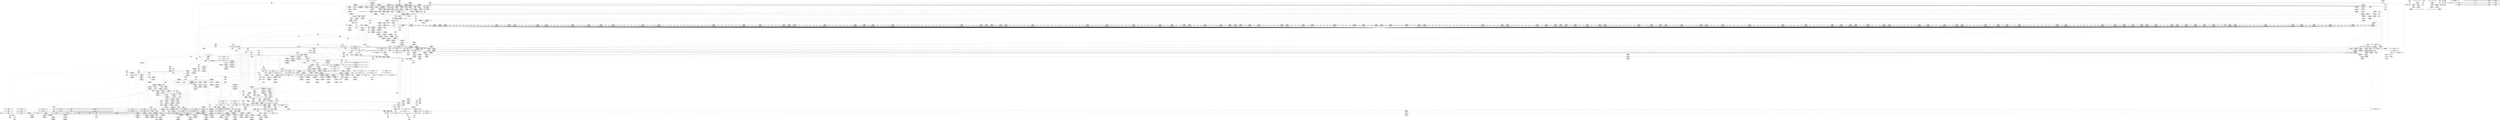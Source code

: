 digraph {
	CE0x4c1bea0 [shape=record,shape=Mrecord,label="{CE0x4c1bea0|aa_cred_profile:tmp33|security/apparmor/include/context.h,101}"]
	CE0x4bf3470 [shape=record,shape=Mrecord,label="{CE0x4bf3470|apparmor_path_truncate:entry}"]
	CE0x4c3dc70 [shape=record,shape=Mrecord,label="{CE0x4c3dc70|aa_cred_profile:tmp12|security/apparmor/include/context.h,100}"]
	CE0x4c5da10 [shape=record,shape=Mrecord,label="{CE0x4c5da10|80:_i64,_:_CRE_1263,1264_}"]
	CE0x4c2cc30 [shape=record,shape=Mrecord,label="{CE0x4c2cc30|80:_i64,_:_CRE_461,462_}"]
	CE0x4c8f640 [shape=record,shape=Mrecord,label="{CE0x4c8f640|aa_cred_profile:lor.end|*SummSink*}"]
	CE0x4c819b0 [shape=record,shape=Mrecord,label="{CE0x4c819b0|i64*_getelementptr_inbounds_(_16_x_i64_,_16_x_i64_*___llvm_gcov_ctr46,_i64_0,_i64_4)|*Constant*|*SummSink*}"]
	CE0x4c7acd0 [shape=record,shape=Mrecord,label="{CE0x4c7acd0|aa_path_perm:flags|Function::aa_path_perm&Arg::flags::}"]
	CE0x4c5ae80 [shape=record,shape=Mrecord,label="{CE0x4c5ae80|80:_i64,_:_CRE_1222,1223_}"]
	CE0x4c56280 [shape=record,shape=Mrecord,label="{CE0x4c56280|80:_i64,_:_CRE_600,601_}"]
	CE0x4cbabf0 [shape=record,shape=Mrecord,label="{CE0x4cbabf0|0:_%struct.aa_profile*,_:_CMRE_0,8_|*MultipleSource*|security/apparmor/include/context.h,99|*LoadInst*|security/apparmor/include/context.h,99|security/apparmor/include/context.h,100}"]
	CE0x4c2d7b0 [shape=record,shape=Mrecord,label="{CE0x4c2d7b0|80:_i64,_:_CRE_504,512_|*MultipleSource*|security/apparmor/include/apparmor.h,117|*LoadInst*|security/apparmor/include/apparmor.h,117}"]
	CE0x4c6b050 [shape=record,shape=Mrecord,label="{CE0x4c6b050|80:_i64,_:_CRE_1776,1784_|*MultipleSource*|security/apparmor/include/apparmor.h,117|*LoadInst*|security/apparmor/include/apparmor.h,117}"]
	CE0x4c47580 [shape=record,shape=Mrecord,label="{CE0x4c47580|mediated_filesystem:i_sb|security/apparmor/include/apparmor.h,117|*SummSink*}"]
	CE0x4c9c600 [shape=record,shape=Mrecord,label="{CE0x4c9c600|aa_cred_profile:tobool|security/apparmor/include/context.h,100|*SummSink*}"]
	CE0x4c130f0 [shape=record,shape=Mrecord,label="{CE0x4c130f0|__aa_current_profile:tmp1|*SummSink*}"]
	CE0x4c716b0 [shape=record,shape=Mrecord,label="{CE0x4c716b0|_call_void_mcount()_#2}"]
	CE0x4c624f0 [shape=record,shape=Mrecord,label="{CE0x4c624f0|80:_i64,_:_CRE_1352,1353_}"]
	CE0x4c5aa40 [shape=record,shape=Mrecord,label="{CE0x4c5aa40|80:_i64,_:_CRE_1218,1219_}"]
	CE0x4c7be80 [shape=record,shape=Mrecord,label="{CE0x4c7be80|_ret_i32_%call17,_!dbg_!18618|security/apparmor/file.c,307|*SummSink*}"]
	CE0x4c10960 [shape=record,shape=Mrecord,label="{CE0x4c10960|aa_cred_profile:tmp8|security/apparmor/include/context.h,100|*SummSource*}"]
	CE0x4c90550 [shape=record,shape=Mrecord,label="{CE0x4c90550|__aa_current_profile:tobool1|security/apparmor/include/context.h,138|*SummSink*}"]
	CE0x4c77920 [shape=record,shape=Mrecord,label="{CE0x4c77920|i32_100|*Constant*|*SummSink*}"]
	CE0x4c3ae80 [shape=record,shape=Mrecord,label="{CE0x4c3ae80|80:_i64,_:_CRE_418,419_}"]
	CE0x4cc56e0 [shape=record,shape=Mrecord,label="{CE0x4cc56e0|aa_cred_profile:lnot2|security/apparmor/include/context.h,100|*SummSink*}"]
	CE0x4c37c70 [shape=record,shape=Mrecord,label="{CE0x4c37c70|apparmor_path_truncate:tmp9|*LoadInst*|security/apparmor/lsm.c,288|*SummSink*}"]
	CE0x4cb8180 [shape=record,shape=Mrecord,label="{CE0x4cb8180|aa_cred_profile:tmp16|security/apparmor/include/context.h,100|*SummSink*}"]
	CE0x4c382e0 [shape=record,shape=Mrecord,label="{CE0x4c382e0|%struct.vfsmount*_null|*Constant*|*SummSource*}"]
	CE0x4c43850 [shape=record,shape=Mrecord,label="{CE0x4c43850|i32_7|*Constant*|*SummSink*}"]
	CE0x4c3fc90 [shape=record,shape=Mrecord,label="{CE0x4c3fc90|apparmor_path_truncate:tmp20|security/apparmor/lsm.c,289|*SummSink*}"]
	CE0x4c2b730 [shape=record,shape=Mrecord,label="{CE0x4c2b730|apparmor_path_truncate:tmp6|*LoadInst*|security/apparmor/lsm.c,285}"]
	CE0x4bfded0 [shape=record,shape=Mrecord,label="{CE0x4bfded0|apparmor_path_truncate:tmp11|security/apparmor/lsm.c,288|*SummSource*}"]
	CE0x4c118f0 [shape=record,shape=Mrecord,label="{CE0x4c118f0|80:_i64,_:_CRE_8,16_|*MultipleSource*|security/apparmor/include/apparmor.h,117|*LoadInst*|security/apparmor/include/apparmor.h,117}"]
	CE0x4c5e180 [shape=record,shape=Mrecord,label="{CE0x4c5e180|80:_i64,_:_CRE_1270,1271_}"]
	CE0x4c16f90 [shape=record,shape=Mrecord,label="{CE0x4c16f90|GLOBAL:__llvm_gcov_ctr63|Global_var:__llvm_gcov_ctr63|*SummSource*}"]
	CE0x4c9b740 [shape=record,shape=Mrecord,label="{CE0x4c9b740|__aa_current_profile:tmp14|security/apparmor/include/context.h,138|*SummSink*}"]
	CE0x4c64090 [shape=record,shape=Mrecord,label="{CE0x4c64090|80:_i64,_:_CRE_1392,1536_|*MultipleSource*|security/apparmor/include/apparmor.h,117|*LoadInst*|security/apparmor/include/apparmor.h,117}"]
	CE0x4c71990 [shape=record,shape=Mrecord,label="{CE0x4c71990|_call_void_mcount()_#2|*SummSink*}"]
	CE0x4c8de40 [shape=record,shape=Mrecord,label="{CE0x4c8de40|aa_cred_profile:tmp6|security/apparmor/include/context.h,100}"]
	CE0x4c685e0 [shape=record,shape=Mrecord,label="{CE0x4c685e0|80:_i64,_:_CRE_1665,1666_}"]
	CE0x4cb7520 [shape=record,shape=Mrecord,label="{CE0x4cb7520|aa_cred_profile:tmp14|security/apparmor/include/context.h,100}"]
	CE0x4c56f40 [shape=record,shape=Mrecord,label="{CE0x4c56f40|80:_i64,_:_CRE_612,613_}"]
	CE0x4c3a180 [shape=record,shape=Mrecord,label="{CE0x4c3a180|80:_i64,_:_CRE_402,403_}"]
	CE0x4c545d0 [shape=record,shape=Mrecord,label="{CE0x4c545d0|80:_i64,_:_CRE_573,574_}"]
	CE0x4c56170 [shape=record,shape=Mrecord,label="{CE0x4c56170|80:_i64,_:_CRE_599,600_}"]
	CE0x4cc4580 [shape=record,shape=Mrecord,label="{CE0x4cc4580|aa_cred_profile:expval|security/apparmor/include/context.h,100|*SummSink*}"]
	CE0x4c6dda0 [shape=record,shape=Mrecord,label="{CE0x4c6dda0|80:_i64,_:_CRE_2112,2120_|*MultipleSource*|security/apparmor/include/apparmor.h,117|*LoadInst*|security/apparmor/include/apparmor.h,117}"]
	CE0x4c34410 [shape=record,shape=Mrecord,label="{CE0x4c34410|common_perm:if.then|*SummSink*}"]
	CE0x4c671b0 [shape=record,shape=Mrecord,label="{CE0x4c671b0|80:_i64,_:_CRE_1646,1647_}"]
	CE0x4c3c920 [shape=record,shape=Mrecord,label="{CE0x4c3c920|80:_i64,_:_CRE_451,452_}"]
	CE0x4c9b640 [shape=record,shape=Mrecord,label="{CE0x4c9b640|__aa_current_profile:tmp14|security/apparmor/include/context.h,138|*SummSource*}"]
	CE0x4c67810 [shape=record,shape=Mrecord,label="{CE0x4c67810|80:_i64,_:_CRE_1652,1653_}"]
	CE0x4c65450 [shape=record,shape=Mrecord,label="{CE0x4c65450|80:_i64,_:_CRE_1618,1619_}"]
	CE0x4c6e560 [shape=record,shape=Mrecord,label="{CE0x4c6e560|80:_i64,_:_CRE_2264,2268_|*MultipleSource*|security/apparmor/include/apparmor.h,117|*LoadInst*|security/apparmor/include/apparmor.h,117}"]
	CE0x4bedaa0 [shape=record,shape=Mrecord,label="{CE0x4bedaa0|apparmor_path_truncate:return|*SummSink*}"]
	CE0x56cbf90 [shape=record,shape=Mrecord,label="{CE0x56cbf90|apparmor_path_truncate:uid|security/apparmor/lsm.c,284}"]
	CE0x4c66710 [shape=record,shape=Mrecord,label="{CE0x4c66710|80:_i64,_:_CRE_1636,1637_}"]
	CE0x4c445a0 [shape=record,shape=Mrecord,label="{CE0x4c445a0|common_perm:cond|Function::common_perm&Arg::cond::}"]
	CE0x4c6ae60 [shape=record,shape=Mrecord,label="{CE0x4c6ae60|80:_i64,_:_CRE_1768,1776_|*MultipleSource*|security/apparmor/include/apparmor.h,117|*LoadInst*|security/apparmor/include/apparmor.h,117}"]
	CE0x4c8ada0 [shape=record,shape=Mrecord,label="{CE0x4c8ada0|__aa_current_profile:tmp2}"]
	CE0x4c5d080 [shape=record,shape=Mrecord,label="{CE0x4c5d080|80:_i64,_:_CRE_1254,1255_}"]
	CE0x4c8ee90 [shape=record,shape=Mrecord,label="{CE0x4c8ee90|get_current:tmp1}"]
	CE0x4c63c50 [shape=record,shape=Mrecord,label="{CE0x4c63c50|80:_i64,_:_CRE_1374,1375_}"]
	CE0x4c3fc20 [shape=record,shape=Mrecord,label="{CE0x4c3fc20|apparmor_path_truncate:tmp20|security/apparmor/lsm.c,289|*SummSource*}"]
	"CONST[source:0(mediator),value:0(static)][purpose:{operation}][SrcIdx:4]"
	CE0x4cbb760 [shape=record,shape=Mrecord,label="{CE0x4cbb760|aa_cred_profile:tmp5|security/apparmor/include/context.h,99|*SummSource*}"]
	CE0x4bfe130 [shape=record,shape=Mrecord,label="{CE0x4bfe130|apparmor_path_truncate:tmp12|security/apparmor/lsm.c,288|*SummSource*}"]
	CE0x4c94c70 [shape=record,shape=Mrecord,label="{CE0x4c94c70|aa_cred_profile:do.end10|*SummSource*}"]
	CE0x4c749d0 [shape=record,shape=Mrecord,label="{CE0x4c749d0|common_perm:tmp8|security/apparmor/lsm.c,170|*SummSource*}"]
	CE0x4c07260 [shape=record,shape=Mrecord,label="{CE0x4c07260|apparmor_path_truncate:dentry1|security/apparmor/lsm.c,285|*SummSource*}"]
	CE0x4bff1b0 [shape=record,shape=Mrecord,label="{CE0x4bff1b0|apparmor_path_truncate:cond|security/apparmor/lsm.c, 284}"]
	CE0x4c59870 [shape=record,shape=Mrecord,label="{CE0x4c59870|80:_i64,_:_CRE_736,880_|*MultipleSource*|security/apparmor/include/apparmor.h,117|*LoadInst*|security/apparmor/include/apparmor.h,117}"]
	CE0x4c26720 [shape=record,shape=Mrecord,label="{CE0x4c26720|80:_i64,_:_CRE_264,268_|*MultipleSource*|security/apparmor/include/apparmor.h,117|*LoadInst*|security/apparmor/include/apparmor.h,117}"]
	CE0x4cb72e0 [shape=record,shape=Mrecord,label="{CE0x4cb72e0|aa_cred_profile:do.end8}"]
	CE0x4c2bd90 [shape=record,shape=Mrecord,label="{CE0x4c2bd90|apparmor_path_truncate:d_inode2|security/apparmor/lsm.c,285|*SummSource*}"]
	CE0x4c2c410 [shape=record,shape=Mrecord,label="{CE0x4c2c410|apparmor_path_truncate:tmp7|security/apparmor/lsm.c,285|*SummSource*}"]
	CE0x4c61830 [shape=record,shape=Mrecord,label="{CE0x4c61830|80:_i64,_:_CRE_1340,1341_}"]
	CE0x4c257f0 [shape=record,shape=Mrecord,label="{CE0x4c257f0|80:_i64,_:_CRE_184,188_|*MultipleSource*|security/apparmor/include/apparmor.h,117|*LoadInst*|security/apparmor/include/apparmor.h,117}"]
	CE0x4c5cc40 [shape=record,shape=Mrecord,label="{CE0x4c5cc40|80:_i64,_:_CRE_1250,1251_}"]
	CE0x4c57050 [shape=record,shape=Mrecord,label="{CE0x4c57050|80:_i64,_:_CRE_613,614_}"]
	CE0x4c6f260 [shape=record,shape=Mrecord,label="{CE0x4c6f260|__aa_current_profile:tmp6|security/apparmor/include/context.h,138}"]
	CE0x4c91a30 [shape=record,shape=Mrecord,label="{CE0x4c91a30|aa_cred_profile:tmp1|*SummSource*}"]
	CE0x4c4ceb0 [shape=record,shape=Mrecord,label="{CE0x4c4ceb0|aa_cred_profile:tmp7|security/apparmor/include/context.h,100|*SummSource*}"]
	CE0x4bf4230 [shape=record,shape=Mrecord,label="{CE0x4bf4230|i64*_getelementptr_inbounds_(_8_x_i64_,_8_x_i64_*___llvm_gcov_ctr63,_i64_0,_i64_0)|*Constant*}"]
	CE0x4c81410 [shape=record,shape=Mrecord,label="{CE0x4c81410|_ret_%struct.aa_profile*_%tmp34,_!dbg_!18602|security/apparmor/include/context.h,101|*SummSink*}"]
	CE0x4c5e070 [shape=record,shape=Mrecord,label="{CE0x4c5e070|80:_i64,_:_CRE_1269,1270_}"]
	"CONST[source:0(mediator),value:2(dynamic)][purpose:{object}][SnkIdx:2]"
	CE0x4c9b900 [shape=record,shape=Mrecord,label="{CE0x4c9b900|i1_true|*Constant*}"]
	CE0x4c71340 [shape=record,shape=Mrecord,label="{CE0x4c71340|common_perm:tmp2|security/apparmor/lsm.c,169|*SummSource*}"]
	"CONST[source:0(mediator),value:0(static)][purpose:{operation}][SnkIdx:0]"
	CE0x4c6c1c0 [shape=record,shape=Mrecord,label="{CE0x4c6c1c0|80:_i64,_:_CRE_1848,1856_|*MultipleSource*|security/apparmor/include/apparmor.h,117|*LoadInst*|security/apparmor/include/apparmor.h,117}"]
	CE0x4c2ce50 [shape=record,shape=Mrecord,label="{CE0x4c2ce50|80:_i64,_:_CRE_463,464_}"]
	CE0x4c1c8d0 [shape=record,shape=Mrecord,label="{CE0x4c1c8d0|aa_cred_profile:tmp34|security/apparmor/include/context.h,101}"]
	CE0x4c50d00 [shape=record,shape=Mrecord,label="{CE0x4c50d00|common_perm:error.0|*SummSource*}"]
	CE0x4c910d0 [shape=record,shape=Mrecord,label="{CE0x4c910d0|aa_cred_profile:do.body6}"]
	CE0x4c43f40 [shape=record,shape=Mrecord,label="{CE0x4c43f40|common_perm:path|Function::common_perm&Arg::path::|*SummSink*}"]
	CE0x4c45090 [shape=record,shape=Mrecord,label="{CE0x4c45090|_ret_i32_%error.0,_!dbg_!18575|security/apparmor/lsm.c,172|*SummSink*}"]
	CE0x4c12f90 [shape=record,shape=Mrecord,label="{CE0x4c12f90|mediated_filesystem:tmp}"]
	CE0x4c78a50 [shape=record,shape=Mrecord,label="{CE0x4c78a50|i64*_getelementptr_inbounds_(_16_x_i64_,_16_x_i64_*___llvm_gcov_ctr46,_i64_0,_i64_8)|*Constant*}"]
	CE0x4c67920 [shape=record,shape=Mrecord,label="{CE0x4c67920|80:_i64,_:_CRE_1653,1654_}"]
	CE0x4c25640 [shape=record,shape=Mrecord,label="{CE0x4c25640|80:_i64,_:_CRE_176,184_|*MultipleSource*|security/apparmor/include/apparmor.h,117|*LoadInst*|security/apparmor/include/apparmor.h,117}"]
	CE0x4c5ee40 [shape=record,shape=Mrecord,label="{CE0x4c5ee40|80:_i64,_:_CRE_1296,1300_|*MultipleSource*|security/apparmor/include/apparmor.h,117|*LoadInst*|security/apparmor/include/apparmor.h,117}"]
	CE0x4c13410 [shape=record,shape=Mrecord,label="{CE0x4c13410|i64*_getelementptr_inbounds_(_11_x_i64_,_11_x_i64_*___llvm_gcov_ctr58,_i64_0,_i64_1)|*Constant*|*SummSink*}"]
	CE0x4bfea00 [shape=record,shape=Mrecord,label="{CE0x4bfea00|_call_void_mcount()_#2|*SummSink*}"]
	CE0x4c94370 [shape=record,shape=Mrecord,label="{CE0x4c94370|aa_cred_profile:lnot|security/apparmor/include/context.h,100|*SummSink*}"]
	CE0x4c62b50 [shape=record,shape=Mrecord,label="{CE0x4c62b50|80:_i64,_:_CRE_1358,1359_}"]
	CE0x4bfe250 [shape=record,shape=Mrecord,label="{CE0x4bfe250|apparmor_path_truncate:uid|security/apparmor/lsm.c,284|*SummSource*}"]
	CE0x4c54b20 [shape=record,shape=Mrecord,label="{CE0x4c54b20|80:_i64,_:_CRE_578,579_}"]
	CE0x4c7ca00 [shape=record,shape=Mrecord,label="{CE0x4c7ca00|__aa_current_profile:tmp10|security/apparmor/include/context.h,138|*SummSink*}"]
	CE0x4c39800 [shape=record,shape=Mrecord,label="{CE0x4c39800|80:_i64,_:_CRE_392,393_}"]
	CE0x4c07340 [shape=record,shape=Mrecord,label="{CE0x4c07340|apparmor_path_truncate:dentry1|security/apparmor/lsm.c,285|*SummSink*}"]
	CE0x4c7c350 [shape=record,shape=Mrecord,label="{CE0x4c7c350|__aa_current_profile:tmp9|security/apparmor/include/context.h,138}"]
	CE0x4c4c800 [shape=record,shape=Mrecord,label="{CE0x4c4c800|get_current:bb|*SummSource*}"]
	CE0x4c417a0 [shape=record,shape=Mrecord,label="{CE0x4c417a0|apparmor_path_truncate:call|security/apparmor/lsm.c,288|*SummSink*}"]
	CE0x4cb4a90 [shape=record,shape=Mrecord,label="{CE0x4cb4a90|aa_cred_profile:tmp23|security/apparmor/include/context.h,100|*SummSink*}"]
	CE0x4c5ea00 [shape=record,shape=Mrecord,label="{CE0x4c5ea00|80:_i64,_:_CRE_1278,1279_}"]
	CE0x4c37450 [shape=record,shape=Mrecord,label="{CE0x4c37450|apparmor_path_truncate:mnt|security/apparmor/lsm.c,288|*SummSource*}"]
	CE0x57b9f60 [shape=record,shape=Mrecord,label="{CE0x57b9f60|apparmor_path_truncate:if.then}"]
	CE0x4c2d980 [shape=record,shape=Mrecord,label="{CE0x4c2d980|common_perm:cmp|security/apparmor/lsm.c,169}"]
	CE0x4c55f50 [shape=record,shape=Mrecord,label="{CE0x4c55f50|80:_i64,_:_CRE_597,598_}"]
	CE0x4c67f80 [shape=record,shape=Mrecord,label="{CE0x4c67f80|80:_i64,_:_CRE_1659,1660_}"]
	CE0x4c00190 [shape=record,shape=Mrecord,label="{CE0x4c00190|_call_void_mcount()_#2}"]
	CE0x4c131e0 [shape=record,shape=Mrecord,label="{CE0x4c131e0|i64*_getelementptr_inbounds_(_11_x_i64_,_11_x_i64_*___llvm_gcov_ctr58,_i64_0,_i64_1)|*Constant*|*SummSource*}"]
	CE0x4cb43c0 [shape=record,shape=Mrecord,label="{CE0x4cb43c0|i64_12|*Constant*}"]
	CE0x4c30420 [shape=record,shape=Mrecord,label="{CE0x4c30420|i64*_getelementptr_inbounds_(_8_x_i64_,_8_x_i64_*___llvm_gcov_ctr63,_i64_0,_i64_5)|*Constant*|*SummSink*}"]
	CE0x4bf3d80 [shape=record,shape=Mrecord,label="{CE0x4bf3d80|i32_5|*Constant*|*SummSource*}"]
	CE0x4c66a40 [shape=record,shape=Mrecord,label="{CE0x4c66a40|80:_i64,_:_CRE_1639,1640_}"]
	CE0x4c0f1f0 [shape=record,shape=Mrecord,label="{CE0x4c0f1f0|mediated_filesystem:tmp1|*SummSource*}"]
	CE0x4c473a0 [shape=record,shape=Mrecord,label="{CE0x4c473a0|i32_10|*Constant*}"]
	CE0x4c7bd50 [shape=record,shape=Mrecord,label="{CE0x4c7bd50|_ret_i32_%call17,_!dbg_!18618|security/apparmor/file.c,307|*SummSource*}"]
	CE0x4c32060 [shape=record,shape=Mrecord,label="{CE0x4c32060|aa_cred_profile:do.body6|*SummSource*}"]
	CE0x4cc60f0 [shape=record,shape=Mrecord,label="{CE0x4cc60f0|aa_cred_profile:lnot.ext|security/apparmor/include/context.h,100|*SummSource*}"]
	CE0x4c602f0 [shape=record,shape=Mrecord,label="{CE0x4c602f0|80:_i64,_:_CRE_1320,1321_}"]
	CE0x4c67c50 [shape=record,shape=Mrecord,label="{CE0x4c67c50|80:_i64,_:_CRE_1656,1657_}"]
	CE0x4c43af0 [shape=record,shape=Mrecord,label="{CE0x4c43af0|common_perm:op|Function::common_perm&Arg::op::|*SummSource*}"]
	CE0x4c84f10 [shape=record,shape=Mrecord,label="{CE0x4c84f10|common_perm:tmp3|security/apparmor/lsm.c,169|*SummSource*}"]
	CE0x4c5b700 [shape=record,shape=Mrecord,label="{CE0x4c5b700|80:_i64,_:_CRE_1230,1231_}"]
	CE0x4c95350 [shape=record,shape=Mrecord,label="{CE0x4c95350|i64*_getelementptr_inbounds_(_16_x_i64_,_16_x_i64_*___llvm_gcov_ctr46,_i64_0,_i64_0)|*Constant*|*SummSource*}"]
	"CONST[source:1(input),value:2(dynamic)][purpose:{object}][SrcIdx:3]"
	CE0x4c38900 [shape=record,shape=Mrecord,label="{CE0x4c38900|i64_2|*Constant*}"]
	CE0x4c72870 [shape=record,shape=Mrecord,label="{CE0x4c72870|__aa_current_profile:tmp6|security/apparmor/include/context.h,138|*SummSink*}"]
	CE0x4c92eb0 [shape=record,shape=Mrecord,label="{CE0x4c92eb0|GLOBAL:current_task|Global_var:current_task|*SummSink*}"]
	CE0x4c9abf0 [shape=record,shape=Mrecord,label="{CE0x4c9abf0|_call_void_lockdep_rcu_suspicious(i8*_getelementptr_inbounds_(_36_x_i8_,_36_x_i8_*_.str12,_i32_0,_i32_0),_i32_138,_i8*_getelementptr_inbounds_(_45_x_i8_,_45_x_i8_*_.str14,_i32_0,_i32_0))_#7,_!dbg_!18575|security/apparmor/include/context.h,138}"]
	CE0x4c3a9a0 [shape=record,shape=Mrecord,label="{CE0x4c3a9a0|80:_i64,_:_CRE_412,413_}"]
	CE0x4c2bad0 [shape=record,shape=Mrecord,label="{CE0x4c2bad0|apparmor_path_truncate:d_inode2|security/apparmor/lsm.c,285}"]
	CE0x4c8fb30 [shape=record,shape=Mrecord,label="{CE0x4c8fb30|__aa_current_profile:tmp5|security/apparmor/include/context.h,138}"]
	CE0x4cb4730 [shape=record,shape=Mrecord,label="{CE0x4cb4730|i64*_getelementptr_inbounds_(_16_x_i64_,_16_x_i64_*___llvm_gcov_ctr46,_i64_0,_i64_9)|*Constant*}"]
	CE0x4c7db60 [shape=record,shape=Mrecord,label="{CE0x4c7db60|__aa_current_profile:tobool1|security/apparmor/include/context.h,138}"]
	CE0x4c99f60 [shape=record,shape=Mrecord,label="{CE0x4c99f60|__aa_current_profile:tmp16|security/apparmor/include/context.h,138|*SummSink*}"]
	CE0x4c6f3d0 [shape=record,shape=Mrecord,label="{CE0x4c6f3d0|__aa_current_profile:tmp6|security/apparmor/include/context.h,138|*SummSource*}"]
	CE0x4c7b630 [shape=record,shape=Mrecord,label="{CE0x4c7b630|aa_path_perm:cond|Function::aa_path_perm&Arg::cond::}"]
	CE0x4c406e0 [shape=record,shape=Mrecord,label="{CE0x4c406e0|i64*_getelementptr_inbounds_(_8_x_i64_,_8_x_i64_*___llvm_gcov_ctr63,_i64_0,_i64_6)|*Constant*|*SummSource*}"]
	CE0x4c51520 [shape=record,shape=Mrecord,label="{CE0x4c51520|common_perm:tmp9|security/apparmor/lsm.c,172|*SummSource*}"]
	CE0x4c0f800 [shape=record,shape=Mrecord,label="{CE0x4c0f800|common_perm:tmp1|*SummSink*}"]
	CE0x4c3a250 [shape=record,shape=Mrecord,label="{CE0x4c3a250|80:_i64,_:_CRE_403,404_}"]
	CE0x4c62c60 [shape=record,shape=Mrecord,label="{CE0x4c62c60|80:_i64,_:_CRE_1359,1360_}"]
	CE0x4c08980 [shape=record,shape=Mrecord,label="{CE0x4c08980|apparmor_path_truncate:tmp14|*LoadInst*|security/apparmor/lsm.c,288|*SummSource*}"]
	CE0x4c9bca0 [shape=record,shape=Mrecord,label="{CE0x4c9bca0|i64*_getelementptr_inbounds_(_11_x_i64_,_11_x_i64_*___llvm_gcov_ctr58,_i64_0,_i64_8)|*Constant*}"]
	CE0x4c3b9e0 [shape=record,shape=Mrecord,label="{CE0x4c3b9e0|80:_i64,_:_CRE_432,433_}"]
	CE0x4c60950 [shape=record,shape=Mrecord,label="{CE0x4c60950|80:_i64,_:_CRE_1326,1327_}"]
	CE0x4c90090 [shape=record,shape=Mrecord,label="{CE0x4c90090|aa_cred_profile:tmp4|*LoadInst*|security/apparmor/include/context.h,99}"]
	CE0x4c38870 [shape=record,shape=Mrecord,label="{CE0x4c38870|apparmor_path_truncate:tobool|security/apparmor/lsm.c,288|*SummSink*}"]
	CE0x4c76550 [shape=record,shape=Mrecord,label="{CE0x4c76550|i64*_getelementptr_inbounds_(_16_x_i64_,_16_x_i64_*___llvm_gcov_ctr46,_i64_0,_i64_8)|*Constant*|*SummSink*}"]
	CE0x4c43200 [shape=record,shape=Mrecord,label="{CE0x4c43200|common_perm:entry}"]
	CE0x4c49a00 [shape=record,shape=Mrecord,label="{CE0x4c49a00|i32_138|*Constant*|*SummSource*}"]
	CE0x4c6a290 [shape=record,shape=Mrecord,label="{CE0x4c6a290|80:_i64,_:_CRE_1712,1720_|*MultipleSource*|security/apparmor/include/apparmor.h,117|*LoadInst*|security/apparmor/include/apparmor.h,117}"]
	CE0x4c91660 [shape=record,shape=Mrecord,label="{CE0x4c91660|get_current:tmp}"]
	CE0x4c76f90 [shape=record,shape=Mrecord,label="{CE0x4c76f90|aa_cred_profile:tmp21|security/apparmor/include/context.h,100|*SummSource*}"]
	CE0x4c564a0 [shape=record,shape=Mrecord,label="{CE0x4c564a0|80:_i64,_:_CRE_602,603_}"]
	CE0x4cc7760 [shape=record,shape=Mrecord,label="{CE0x4cc7760|i64*_getelementptr_inbounds_(_16_x_i64_,_16_x_i64_*___llvm_gcov_ctr46,_i64_0,_i64_13)|*Constant*|*SummSource*}"]
	CE0x4c61720 [shape=record,shape=Mrecord,label="{CE0x4c61720|80:_i64,_:_CRE_1339,1340_}"]
	CE0x4cb5a60 [shape=record,shape=Mrecord,label="{CE0x4cb5a60|aa_cred_profile:tmp25|security/apparmor/include/context.h,100}"]
	CE0x4c3c130 [shape=record,shape=Mrecord,label="{CE0x4c3c130|80:_i64,_:_CRE_441,442_}"]
	CE0x4c13500 [shape=record,shape=Mrecord,label="{CE0x4c13500|i64*_getelementptr_inbounds_(_2_x_i64_,_2_x_i64_*___llvm_gcov_ctr55,_i64_0,_i64_0)|*Constant*|*SummSource*}"]
	CE0x4c31670 [shape=record,shape=Mrecord,label="{CE0x4c31670|apparmor_path_truncate:i_uid|security/apparmor/lsm.c,284}"]
	CE0x4cc9ef0 [shape=record,shape=Mrecord,label="{CE0x4cc9ef0|aa_cred_profile:tmp28|security/apparmor/include/context.h,100|*SummSource*}"]
	CE0x4c70bd0 [shape=record,shape=Mrecord,label="{CE0x4c70bd0|aa_cred_profile:security|security/apparmor/include/context.h,99|*SummSource*}"]
	CE0x4cb8890 [shape=record,shape=Mrecord,label="{CE0x4cb8890|i64*_getelementptr_inbounds_(_16_x_i64_,_16_x_i64_*___llvm_gcov_ctr46,_i64_0,_i64_7)|*Constant*}"]
	CE0x4cb6eb0 [shape=record,shape=Mrecord,label="{CE0x4cb6eb0|aa_cred_profile:tmp23|security/apparmor/include/context.h,100}"]
	CE0x4c76710 [shape=record,shape=Mrecord,label="{CE0x4c76710|aa_cred_profile:tmp20|security/apparmor/include/context.h,100}"]
	CE0x4c17ba0 [shape=record,shape=Mrecord,label="{CE0x4c17ba0|__aa_current_profile:tmp2|*SummSink*}"]
	CE0x4c6cb70 [shape=record,shape=Mrecord,label="{CE0x4c6cb70|80:_i64,_:_CRE_1874,1875_}"]
	CE0x4c2d3a0 [shape=record,shape=Mrecord,label="{CE0x4c2d3a0|80:_i64,_:_CRE_488,496_|*MultipleSource*|security/apparmor/include/apparmor.h,117|*LoadInst*|security/apparmor/include/apparmor.h,117}"]
	CE0x4c4b4b0 [shape=record,shape=Mrecord,label="{CE0x4c4b4b0|__aa_current_profile:call4|security/apparmor/include/context.h,138}"]
	CE0x4c8e700 [shape=record,shape=Mrecord,label="{CE0x4c8e700|aa_cred_profile:if.end}"]
	CE0x4c82dd0 [shape=record,shape=Mrecord,label="{CE0x4c82dd0|common_perm:bb|*SummSink*}"]
	CE0x4cb3b60 [shape=record,shape=Mrecord,label="{CE0x4cb3b60|i8*_getelementptr_inbounds_(_36_x_i8_,_36_x_i8_*_.str12,_i32_0,_i32_0)|*Constant*}"]
	CE0x4c6d390 [shape=record,shape=Mrecord,label="{CE0x4c6d390|80:_i64,_:_CRE_1896,1904_|*MultipleSource*|security/apparmor/include/apparmor.h,117|*LoadInst*|security/apparmor/include/apparmor.h,117}"]
	CE0x4c90e60 [shape=record,shape=Mrecord,label="{CE0x4c90e60|aa_cred_profile:do.body}"]
	CE0x4c3bec0 [shape=record,shape=Mrecord,label="{CE0x4c3bec0|80:_i64,_:_CRE_438,439_}"]
	CE0x4c633d0 [shape=record,shape=Mrecord,label="{CE0x4c633d0|80:_i64,_:_CRE_1366,1367_}"]
	CE0x4c546e0 [shape=record,shape=Mrecord,label="{CE0x4c546e0|80:_i64,_:_CRE_574,575_}"]
	CE0x4c2cb20 [shape=record,shape=Mrecord,label="{CE0x4c2cb20|80:_i64,_:_CRE_460,461_}"]
	CE0x4c13b40 [shape=record,shape=Mrecord,label="{CE0x4c13b40|COLLAPSED:_GCMRE___llvm_gcov_ctr55_internal_global_2_x_i64_zeroinitializer:_elem_0:default:}"]
	CE0x4c693b0 [shape=record,shape=Mrecord,label="{CE0x4c693b0|80:_i64,_:_CRE_1678,1679_}"]
	CE0x4c5e7e0 [shape=record,shape=Mrecord,label="{CE0x4c5e7e0|80:_i64,_:_CRE_1276,1277_}"]
	CE0x4c1b9d0 [shape=record,shape=Mrecord,label="{CE0x4c1b9d0|aa_cred_profile:tmp32|security/apparmor/include/context.h,101|*SummSink*}"]
	CE0x4c54c30 [shape=record,shape=Mrecord,label="{CE0x4c54c30|80:_i64,_:_CRE_579,580_}"]
	CE0x4c7d850 [shape=record,shape=Mrecord,label="{CE0x4c7d850|get_current:tmp3|*SummSink*}"]
	CE0x4c530d0 [shape=record,shape=Mrecord,label="{CE0x4c530d0|80:_i64,_:_CRE_536,540_|*MultipleSource*|security/apparmor/include/apparmor.h,117|*LoadInst*|security/apparmor/include/apparmor.h,117}"]
	CE0x4c8cef0 [shape=record,shape=Mrecord,label="{CE0x4c8cef0|aa_cred_profile:tmp|*SummSink*}"]
	CE0x4c62e80 [shape=record,shape=Mrecord,label="{CE0x4c62e80|80:_i64,_:_CRE_1361,1362_}"]
	CE0x4c129e0 [shape=record,shape=Mrecord,label="{CE0x4c129e0|80:_i64,_:_CRE_64,72_|*MultipleSource*|security/apparmor/include/apparmor.h,117|*LoadInst*|security/apparmor/include/apparmor.h,117}"]
	CE0x4c59e40 [shape=record,shape=Mrecord,label="{CE0x4c59e40|80:_i64,_:_CRE_1208,1209_}"]
	CE0x4cd62e0 [shape=record,shape=Mrecord,label="{CE0x4cd62e0|aa_cred_profile:tmp}"]
	CE0x4c52950 [shape=record,shape=Mrecord,label="{CE0x4c52950|__aa_current_profile:bb}"]
	CE0x4c6bfd0 [shape=record,shape=Mrecord,label="{CE0x4c6bfd0|80:_i64,_:_CRE_1840,1848_|*MultipleSource*|security/apparmor/include/apparmor.h,117|*LoadInst*|security/apparmor/include/apparmor.h,117}"]
	CE0x4c586a0 [shape=record,shape=Mrecord,label="{CE0x4c586a0|80:_i64,_:_CRE_648,656_|*MultipleSource*|security/apparmor/include/apparmor.h,117|*LoadInst*|security/apparmor/include/apparmor.h,117}"]
	CE0x4c42300 [shape=record,shape=Mrecord,label="{CE0x4c42300|mediated_filesystem:inode|Function::mediated_filesystem&Arg::inode::}"]
	CE0x4c962a0 [shape=record,shape=Mrecord,label="{CE0x4c962a0|__aa_current_profile:land.lhs.true2|*SummSource*}"]
	CE0x4c755f0 [shape=record,shape=Mrecord,label="{CE0x4c755f0|i32_0|*Constant*}"]
	CE0x4c74d80 [shape=record,shape=Mrecord,label="{CE0x4c74d80|common_perm:call1|security/apparmor/lsm.c,170}"]
	CE0x4c74f70 [shape=record,shape=Mrecord,label="{CE0x4c74f70|common_perm:call1|security/apparmor/lsm.c,170|*SummSink*}"]
	CE0x4c2e810 [shape=record,shape=Mrecord,label="{CE0x4c2e810|apparmor_path_truncate:tmp17|security/apparmor/lsm.c,288}"]
	CE0x4c40f00 [shape=record,shape=Mrecord,label="{CE0x4c40f00|apparmor_path_truncate:tmp22|security/apparmor/lsm.c,291|*SummSink*}"]
	CE0x4c7dbd0 [shape=record,shape=Mrecord,label="{CE0x4c7dbd0|__aa_current_profile:tmp8|security/apparmor/include/context.h,138|*SummSink*}"]
	CE0x4c6e370 [shape=record,shape=Mrecord,label="{CE0x4c6e370|80:_i64,_:_CRE_2256,2264_|*MultipleSource*|security/apparmor/include/apparmor.h,117|*LoadInst*|security/apparmor/include/apparmor.h,117}"]
	CE0x4c63a30 [shape=record,shape=Mrecord,label="{CE0x4c63a30|80:_i64,_:_CRE_1372,1373_}"]
	CE0x4c72460 [shape=record,shape=Mrecord,label="{CE0x4c72460|GLOBAL:__aa_current_profile|*Constant*|*SummSource*}"]
	CE0x4bfe8a0 [shape=record,shape=Mrecord,label="{CE0x4bfe8a0|apparmor_path_truncate:path|Function::apparmor_path_truncate&Arg::path::|*SummSource*}"]
	CE0x4c26570 [shape=record,shape=Mrecord,label="{CE0x4c26570|80:_i64,_:_CRE_256,264_|*MultipleSource*|security/apparmor/include/apparmor.h,117|*LoadInst*|security/apparmor/include/apparmor.h,117}"]
	CE0x4c78490 [shape=record,shape=Mrecord,label="{CE0x4c78490|void_(i8*,_i32,_i64)*_asm_sideeffect_1:_09ud2_0A.pushsection___bug_table,_22a_22_0A2:_09.long_1b_-_2b,_$_0:c_-_2b_0A_09.word_$_1:c_,_0_0A_09.org_2b+$_2:c_0A.popsection_,_i,i,i,_dirflag_,_fpsr_,_flags_|*SummSource*}"]
	CE0x4c94050 [shape=record,shape=Mrecord,label="{CE0x4c94050|aa_cred_profile:lnot|security/apparmor/include/context.h,100|*SummSource*}"]
	CE0x4c483f0 [shape=record,shape=Mrecord,label="{CE0x4c483f0|apparmor_path_truncate:tmp25|security/apparmor/lsm.c,293}"]
	CE0x4c8e370 [shape=record,shape=Mrecord,label="{CE0x4c8e370|i64*_getelementptr_inbounds_(_11_x_i64_,_11_x_i64_*___llvm_gcov_ctr58,_i64_0,_i64_1)|*Constant*}"]
	CE0x4c3cf40 [shape=record,shape=Mrecord,label="{CE0x4c3cf40|80:_i64,_:_CRE_457,458_}"]
	CE0x4c56b00 [shape=record,shape=Mrecord,label="{CE0x4c56b00|80:_i64,_:_CRE_608,609_}"]
	CE0x4c25490 [shape=record,shape=Mrecord,label="{CE0x4c25490|80:_i64,_:_CRE_160,176_|*MultipleSource*|security/apparmor/include/apparmor.h,117|*LoadInst*|security/apparmor/include/apparmor.h,117}"]
	CE0x4c4add0 [shape=record,shape=Mrecord,label="{CE0x4c4add0|_ret_%struct.task_struct*_%tmp4,_!dbg_!18563|./arch/x86/include/asm/current.h,14|*SummSource*}"]
	CE0x4c437b0 [shape=record,shape=Mrecord,label="{CE0x4c437b0|i32_7|*Constant*|*SummSource*}"]
	CE0x4c576b0 [shape=record,shape=Mrecord,label="{CE0x4c576b0|80:_i64,_:_CRE_619,620_}"]
	CE0x4c697f0 [shape=record,shape=Mrecord,label="{CE0x4c697f0|80:_i64,_:_CRE_1682,1683_}"]
	CE0x4c59c50 [shape=record,shape=Mrecord,label="{CE0x4c59c50|80:_i64,_:_CRE_896,1208_|*MultipleSource*|security/apparmor/include/apparmor.h,117|*LoadInst*|security/apparmor/include/apparmor.h,117}"]
	CE0x4c332c0 [shape=record,shape=Mrecord,label="{CE0x4c332c0|aa_cred_profile:tmp30|security/apparmor/include/context.h,100}"]
	CE0x4c6b430 [shape=record,shape=Mrecord,label="{CE0x4c6b430|80:_i64,_:_CRE_1792,1800_|*MultipleSource*|security/apparmor/include/apparmor.h,117|*LoadInst*|security/apparmor/include/apparmor.h,117}"]
	CE0x4c67e70 [shape=record,shape=Mrecord,label="{CE0x4c67e70|80:_i64,_:_CRE_1658,1659_}"]
	CE0x4c66b50 [shape=record,shape=Mrecord,label="{CE0x4c66b50|80:_i64,_:_CRE_1640,1641_}"]
	CE0x4c4d7c0 [shape=record,shape=Mrecord,label="{CE0x4c4d7c0|COLLAPSED:_GCRE_current_task_external_global_%struct.task_struct*:_elem_0::|security/apparmor/include/context.h,138}"]
	CE0x4c4e160 [shape=record,shape=Mrecord,label="{CE0x4c4e160|__aa_current_profile:tmp17|security/apparmor/include/context.h,138|*SummSource*}"]
	CE0x4c1b8f0 [shape=record,shape=Mrecord,label="{CE0x4c1b8f0|aa_cred_profile:tmp32|security/apparmor/include/context.h,101}"]
	CE0x4c94560 [shape=record,shape=Mrecord,label="{CE0x4c94560|aa_cred_profile:tmp13|*SummSource*}"]
	CE0x4c2eb70 [shape=record,shape=Mrecord,label="{CE0x4c2eb70|i64_4|*Constant*}"]
	CE0x4c14740 [shape=record,shape=Mrecord,label="{CE0x4c14740|apparmor_path_truncate:dentry|security/apparmor/lsm.c,284|*SummSink*}"]
	CE0x4c73970 [shape=record,shape=Mrecord,label="{CE0x4c73970|i64*_getelementptr_inbounds_(_5_x_i64_,_5_x_i64_*___llvm_gcov_ctr57,_i64_0,_i64_3)|*Constant*}"]
	CE0x4c66e80 [shape=record,shape=Mrecord,label="{CE0x4c66e80|80:_i64,_:_CRE_1643,1644_}"]
	CE0x4c575a0 [shape=record,shape=Mrecord,label="{CE0x4c575a0|80:_i64,_:_CRE_618,619_}"]
	CE0x4bf2d90 [shape=record,shape=Mrecord,label="{CE0x4bf2d90|apparmor_path_truncate:if.end}"]
	CE0x4c7c1e0 [shape=record,shape=Mrecord,label="{CE0x4c7c1e0|common_perm:error.0}"]
	CE0x4c4c6e0 [shape=record,shape=Mrecord,label="{CE0x4c4c6e0|get_current:bb}"]
	CE0x4c4ef70 [shape=record,shape=Mrecord,label="{CE0x4c4ef70|i64*_getelementptr_inbounds_(_11_x_i64_,_11_x_i64_*___llvm_gcov_ctr58,_i64_0,_i64_10)|*Constant*|*SummSink*}"]
	CE0x4c61c70 [shape=record,shape=Mrecord,label="{CE0x4c61c70|80:_i64,_:_CRE_1344,1345_}"]
	CE0x4c53f70 [shape=record,shape=Mrecord,label="{CE0x4c53f70|80:_i64,_:_CRE_567,568_}"]
	CE0x4c5d190 [shape=record,shape=Mrecord,label="{CE0x4c5d190|80:_i64,_:_CRE_1255,1256_}"]
	CE0x4c79950 [shape=record,shape=Mrecord,label="{CE0x4c79950|GLOBAL:aa_path_perm|*Constant*|*SummSource*}"]
	CE0x4bf2ae0 [shape=record,shape=Mrecord,label="{CE0x4bf2ae0|apparmor_path_truncate:if.end|*SummSink*}"]
	CE0x4c938a0 [shape=record,shape=Mrecord,label="{CE0x4c938a0|__aa_current_profile:tmp8|security/apparmor/include/context.h,138}"]
	CE0x4c76da0 [shape=record,shape=Mrecord,label="{CE0x4c76da0|aa_cred_profile:tmp21|security/apparmor/include/context.h,100}"]
	CE0x4c94fa0 [shape=record,shape=Mrecord,label="{CE0x4c94fa0|__aa_current_profile:land.lhs.true2|*SummSink*}"]
	CE0x4c750a0 [shape=record,shape=Mrecord,label="{CE0x4c750a0|GLOBAL:aa_path_perm|*Constant*}"]
	CE0x4c8b100 [shape=record,shape=Mrecord,label="{CE0x4c8b100|aa_cred_profile:tmp3|*SummSource*}"]
	CE0x4c8c610 [shape=record,shape=Mrecord,label="{CE0x4c8c610|__aa_current_profile:tmp12|security/apparmor/include/context.h,138|*SummSink*}"]
	CE0x4c3c6b0 [shape=record,shape=Mrecord,label="{CE0x4c3c6b0|80:_i64,_:_CRE_448,449_}"]
	CE0x4c8ffc0 [shape=record,shape=Mrecord,label="{CE0x4c8ffc0|aa_cred_profile:tmp5|security/apparmor/include/context.h,99}"]
	CE0x4c1cc60 [shape=record,shape=Mrecord,label="{CE0x4c1cc60|aa_cred_profile:tmp34|security/apparmor/include/context.h,101|*SummSource*}"]
	CE0x4c51160 [shape=record,shape=Mrecord,label="{CE0x4c51160|i64*_getelementptr_inbounds_(_5_x_i64_,_5_x_i64_*___llvm_gcov_ctr57,_i64_0,_i64_4)|*Constant*|*SummSource*}"]
	CE0x4c95830 [shape=record,shape=Mrecord,label="{CE0x4c95830|__aa_current_profile:if.end|*SummSource*}"]
	CE0x4c0f180 [shape=record,shape=Mrecord,label="{CE0x4c0f180|mediated_filesystem:tmp1}"]
	CE0x4c4bf70 [shape=record,shape=Mrecord,label="{CE0x4c4bf70|aa_cred_profile:entry}"]
	CE0x4c96ce0 [shape=record,shape=Mrecord,label="{CE0x4c96ce0|__aa_current_profile:tmp11|security/apparmor/include/context.h,138|*SummSink*}"]
	CE0x4c6b620 [shape=record,shape=Mrecord,label="{CE0x4c6b620|80:_i64,_:_CRE_1800,1804_|*MultipleSource*|security/apparmor/include/apparmor.h,117|*LoadInst*|security/apparmor/include/apparmor.h,117}"]
	CE0x4c95920 [shape=record,shape=Mrecord,label="{CE0x4c95920|__aa_current_profile:if.end|*SummSink*}"]
	CE0x4c147d0 [shape=record,shape=Mrecord,label="{CE0x4c147d0|apparmor_path_truncate:tmp2|*LoadInst*|security/apparmor/lsm.c,284}"]
	CE0x4c38120 [shape=record,shape=Mrecord,label="{CE0x4c38120|apparmor_path_truncate:tobool|security/apparmor/lsm.c,288}"]
	CE0x4c428d0 [shape=record,shape=Mrecord,label="{CE0x4c428d0|apparmor_path_truncate:call5|security/apparmor/lsm.c,291|*SummSource*}"]
	CE0x4c60ea0 [shape=record,shape=Mrecord,label="{CE0x4c60ea0|80:_i64,_:_CRE_1331,1332_}"]
	CE0x4c66820 [shape=record,shape=Mrecord,label="{CE0x4c66820|80:_i64,_:_CRE_1637,1638_}"]
	CE0x4c00030 [shape=record,shape=Mrecord,label="{CE0x4c00030|apparmor_path_truncate:tmp2|*LoadInst*|security/apparmor/lsm.c,284|*SummSource*}"]
	CE0x4c394a0 [shape=record,shape=Mrecord,label="{CE0x4c394a0|80:_i64,_:_CRE_376,380_|*MultipleSource*|security/apparmor/include/apparmor.h,117|*LoadInst*|security/apparmor/include/apparmor.h,117}"]
	CE0x4c84650 [shape=record,shape=Mrecord,label="{CE0x4c84650|_call_void_mcount()_#2}"]
	CE0x4c71520 [shape=record,shape=Mrecord,label="{CE0x4c71520|common_perm:tmp2|security/apparmor/lsm.c,169|*SummSink*}"]
	CE0x4c830d0 [shape=record,shape=Mrecord,label="{CE0x4c830d0|aa_cred_profile:do.cond}"]
	CE0x4cc6b70 [shape=record,shape=Mrecord,label="{CE0x4cc6b70|aa_cred_profile:tmp26|security/apparmor/include/context.h,100|*SummSource*}"]
	CE0x4c62710 [shape=record,shape=Mrecord,label="{CE0x4c62710|80:_i64,_:_CRE_1354,1355_}"]
	CE0x4c24f80 [shape=record,shape=Mrecord,label="{CE0x4c24f80|80:_i64,_:_CRE_136,140_|*MultipleSource*|security/apparmor/include/apparmor.h,117|*LoadInst*|security/apparmor/include/apparmor.h,117}"]
	CE0x4c246f0 [shape=record,shape=Mrecord,label="{CE0x4c246f0|80:_i64,_:_CRE_104,112_|*MultipleSource*|security/apparmor/include/apparmor.h,117|*LoadInst*|security/apparmor/include/apparmor.h,117}"]
	CE0x4c39e40 [shape=record,shape=Mrecord,label="{CE0x4c39e40|80:_i64,_:_CRE_398,399_}"]
	CE0x4c3ab40 [shape=record,shape=Mrecord,label="{CE0x4c3ab40|80:_i64,_:_CRE_414,415_}"]
	CE0x4bff9e0 [shape=record,shape=Mrecord,label="{CE0x4bff9e0|i32_0|*Constant*}"]
	CE0x4c7a1b0 [shape=record,shape=Mrecord,label="{CE0x4c7a1b0|aa_path_perm:op|Function::aa_path_perm&Arg::op::|*SummSink*}"]
	CE0x4c682b0 [shape=record,shape=Mrecord,label="{CE0x4c682b0|80:_i64,_:_CRE_1662,1663_}"]
	CE0x4cb9690 [shape=record,shape=Mrecord,label="{CE0x4cb9690|aa_cred_profile:tmp10|security/apparmor/include/context.h,100|*SummSource*}"]
	CE0x4c268d0 [shape=record,shape=Mrecord,label="{CE0x4c268d0|80:_i64,_:_CRE_268,272_|*MultipleSource*|security/apparmor/include/apparmor.h,117|*LoadInst*|security/apparmor/include/apparmor.h,117}"]
	CE0x4c832f0 [shape=record,shape=Mrecord,label="{CE0x4c832f0|aa_cred_profile:do.cond|*SummSink*}"]
	CE0x4c56e30 [shape=record,shape=Mrecord,label="{CE0x4c56e30|80:_i64,_:_CRE_611,612_}"]
	CE0x4c630a0 [shape=record,shape=Mrecord,label="{CE0x4c630a0|80:_i64,_:_CRE_1363,1364_}"]
	CE0x4c08b40 [shape=record,shape=Mrecord,label="{CE0x4c08b40|apparmor_path_truncate:tmp14|*LoadInst*|security/apparmor/lsm.c,288|*SummSink*}"]
	CE0x4c31a40 [shape=record,shape=Mrecord,label="{CE0x4c31a40|apparmor_path_truncate:tmp4|security/apparmor/lsm.c,284|*SummSource*}"]
	CE0x4cb5f30 [shape=record,shape=Mrecord,label="{CE0x4cb5f30|i64*_getelementptr_inbounds_(_16_x_i64_,_16_x_i64_*___llvm_gcov_ctr46,_i64_0,_i64_12)|*Constant*}"]
	CE0x4c143a0 [shape=record,shape=Mrecord,label="{CE0x4c143a0|COLLAPSED:_GCMRE___llvm_gcov_ctr57_internal_global_5_x_i64_zeroinitializer:_elem_0:default:}"]
	CE0x4c37af0 [shape=record,shape=Mrecord,label="{CE0x4c37af0|apparmor_path_truncate:tmp9|*LoadInst*|security/apparmor/lsm.c,288}"]
	CE0x4c9b230 [shape=record,shape=Mrecord,label="{CE0x4c9b230|__aa_current_profile:tmp13|security/apparmor/include/context.h,138|*SummSink*}"]
	CE0x4c4e0f0 [shape=record,shape=Mrecord,label="{CE0x4c4e0f0|__aa_current_profile:tmp17|security/apparmor/include/context.h,138}"]
	CE0x4c8b170 [shape=record,shape=Mrecord,label="{CE0x4c8b170|aa_cred_profile:tmp3|*SummSink*}"]
	CE0x4c67b40 [shape=record,shape=Mrecord,label="{CE0x4c67b40|80:_i64,_:_CRE_1655,1656_}"]
	CE0x4c36480 [shape=record,shape=Mrecord,label="{CE0x4c36480|apparmor_path_truncate:dentry3|security/apparmor/lsm.c,288}"]
	CE0x4cd3970 [shape=record,shape=Mrecord,label="{CE0x4cd3970|GLOBAL:__llvm_gcov_ctr46|Global_var:__llvm_gcov_ctr46|*SummSource*}"]
	CE0x4c43960 [shape=record,shape=Mrecord,label="{CE0x4c43960|common_perm:path|Function::common_perm&Arg::path::}"]
	CE0x4c2fc90 [shape=record,shape=Mrecord,label="{CE0x4c2fc90|apparmor_path_truncate:tmp19|security/apparmor/lsm.c,288|*SummSink*}"]
	CE0x4c54900 [shape=record,shape=Mrecord,label="{CE0x4c54900|80:_i64,_:_CRE_576,577_}"]
	CE0x4c30b30 [shape=record,shape=Mrecord,label="{CE0x4c30b30|apparmor_path_truncate:tmp15|security/apparmor/lsm.c,288}"]
	CE0x4c4b980 [shape=record,shape=Mrecord,label="{CE0x4c4b980|__aa_current_profile:call4|security/apparmor/include/context.h,138|*SummSource*}"]
	CE0x4c16640 [shape=record,shape=Mrecord,label="{CE0x4c16640|i64*_getelementptr_inbounds_(_5_x_i64_,_5_x_i64_*___llvm_gcov_ctr57,_i64_0,_i64_0)|*Constant*|*SummSink*}"]
	CE0x4c58ae0 [shape=record,shape=Mrecord,label="{CE0x4c58ae0|80:_i64,_:_CRE_664,672_|*MultipleSource*|security/apparmor/include/apparmor.h,117|*LoadInst*|security/apparmor/include/apparmor.h,117}"]
	CE0x4c91aa0 [shape=record,shape=Mrecord,label="{CE0x4c91aa0|aa_cred_profile:tmp1|*SummSink*}"]
	CE0x4c39650 [shape=record,shape=Mrecord,label="{CE0x4c39650|80:_i64,_:_CRE_384,388_|*MultipleSource*|security/apparmor/include/apparmor.h,117|*LoadInst*|security/apparmor/include/apparmor.h,117}"]
	CE0x4c613f0 [shape=record,shape=Mrecord,label="{CE0x4c613f0|80:_i64,_:_CRE_1336,1337_}"]
	CE0x4c696e0 [shape=record,shape=Mrecord,label="{CE0x4c696e0|80:_i64,_:_CRE_1681,1682_}"]
	CE0x4c9be00 [shape=record,shape=Mrecord,label="{CE0x4c9be00|i64*_getelementptr_inbounds_(_11_x_i64_,_11_x_i64_*___llvm_gcov_ctr58,_i64_0,_i64_8)|*Constant*|*SummSource*}"]
	CE0x4c44810 [shape=record,shape=Mrecord,label="{CE0x4c44810|common_perm:mask|Function::common_perm&Arg::mask::|*SummSink*}"]
	CE0x4c528e0 [shape=record,shape=Mrecord,label="{CE0x4c528e0|__aa_current_profile:do.end|*SummSink*}"]
	CE0x4c14960 [shape=record,shape=Mrecord,label="{CE0x4c14960|i32_1|*Constant*|*SummSink*}"]
	CE0x4c62600 [shape=record,shape=Mrecord,label="{CE0x4c62600|80:_i64,_:_CRE_1353,1354_}"]
	CE0x4c3e350 [shape=record,shape=Mrecord,label="{CE0x4c3e350|%struct.aa_profile*_null|*Constant*|*SummSink*}"]
	CE0x4c6c5a0 [shape=record,shape=Mrecord,label="{CE0x4c6c5a0|80:_i64,_:_CRE_1864,1872_|*MultipleSource*|security/apparmor/include/apparmor.h,117|*LoadInst*|security/apparmor/include/apparmor.h,117}"]
	CE0x4c46620 [shape=record,shape=Mrecord,label="{CE0x4c46620|mediated_filesystem:tmp3|*SummSource*}"]
	CE0x4c91270 [shape=record,shape=Mrecord,label="{CE0x4c91270|GLOBAL:__llvm_gcov_ctr58|Global_var:__llvm_gcov_ctr58|*SummSink*}"]
	CE0x4cb56e0 [shape=record,shape=Mrecord,label="{CE0x4cb56e0|aa_cred_profile:tmp24|security/apparmor/include/context.h,100|*SummSource*}"]
	CE0x4c0f440 [shape=record,shape=Mrecord,label="{CE0x4c0f440|i64*_getelementptr_inbounds_(_2_x_i64_,_2_x_i64_*___llvm_gcov_ctr55,_i64_0,_i64_1)|*Constant*}"]
	CE0x4c547f0 [shape=record,shape=Mrecord,label="{CE0x4c547f0|80:_i64,_:_CRE_575,576_}"]
	CE0x4c41880 [shape=record,shape=Mrecord,label="{CE0x4c41880|GLOBAL:mediated_filesystem|*Constant*}"]
	CE0x4cb47f0 [shape=record,shape=Mrecord,label="{CE0x4cb47f0|i64*_getelementptr_inbounds_(_16_x_i64_,_16_x_i64_*___llvm_gcov_ctr46,_i64_0,_i64_9)|*Constant*|*SummSource*}"]
	CE0x4c41f50 [shape=record,shape=Mrecord,label="{CE0x4c41f50|mediated_filesystem:entry|*SummSource*}"]
	CE0x4c684d0 [shape=record,shape=Mrecord,label="{CE0x4c684d0|80:_i64,_:_CRE_1664,1665_}"]
	CE0x4c7cd10 [shape=record,shape=Mrecord,label="{CE0x4c7cd10|aa_cred_profile:tobool|security/apparmor/include/context.h,100}"]
	CE0x5a288c0 [shape=record,shape=Mrecord,label="{CE0x5a288c0|i32_5|*Constant*}"]
	CE0x4cb8000 [shape=record,shape=Mrecord,label="{CE0x4cb8000|aa_cred_profile:tmp16|security/apparmor/include/context.h,100|*SummSource*}"]
	CE0x4c3a590 [shape=record,shape=Mrecord,label="{CE0x4c3a590|80:_i64,_:_CRE_407,408_}"]
	CE0x4c7afe0 [shape=record,shape=Mrecord,label="{CE0x4c7afe0|aa_path_perm:flags|Function::aa_path_perm&Arg::flags::|*SummSink*}"]
	CE0x4c37b60 [shape=record,shape=Mrecord,label="{CE0x4c37b60|apparmor_path_truncate:tmp9|*LoadInst*|security/apparmor/lsm.c,288|*SummSource*}"]
	CE0x4c948c0 [shape=record,shape=Mrecord,label="{CE0x4c948c0|aa_cred_profile:lnot2|security/apparmor/include/context.h,100}"]
	CE0x4c7a4e0 [shape=record,shape=Mrecord,label="{CE0x4c7a4e0|aa_path_perm:profile|Function::aa_path_perm&Arg::profile::|*SummSource*}"]
	CE0x4c51ce0 [shape=record,shape=Mrecord,label="{CE0x4c51ce0|common_perm:tmp10|security/apparmor/lsm.c,172|*SummSink*}"]
	CE0x4c5bb40 [shape=record,shape=Mrecord,label="{CE0x4c5bb40|80:_i64,_:_CRE_1234,1235_}"]
	CE0x4c99870 [shape=record,shape=Mrecord,label="{CE0x4c99870|__aa_current_profile:tmp15|security/apparmor/include/context.h,138}"]
	CE0x4c610c0 [shape=record,shape=Mrecord,label="{CE0x4c610c0|80:_i64,_:_CRE_1333,1334_}"]
	CE0x4c4f390 [shape=record,shape=Mrecord,label="{CE0x4c4f390|__aa_current_profile:tmp19|security/apparmor/include/context.h,138}"]
	CE0x4c7aa10 [shape=record,shape=Mrecord,label="{CE0x4c7aa10|aa_path_perm:path|Function::aa_path_perm&Arg::path::|*SummSource*}"]
	CE0x4c681a0 [shape=record,shape=Mrecord,label="{CE0x4c681a0|80:_i64,_:_CRE_1661,1662_}"]
	CE0x4c259a0 [shape=record,shape=Mrecord,label="{CE0x4c259a0|80:_i64,_:_CRE_192,200_|*MultipleSource*|security/apparmor/include/apparmor.h,117|*LoadInst*|security/apparmor/include/apparmor.h,117}"]
	CE0x4c5bc50 [shape=record,shape=Mrecord,label="{CE0x4c5bc50|80:_i64,_:_CRE_1235,1236_}"]
	CE0x4c544c0 [shape=record,shape=Mrecord,label="{CE0x4c544c0|80:_i64,_:_CRE_572,573_}"]
	CE0x4c51300 [shape=record,shape=Mrecord,label="{CE0x4c51300|i64*_getelementptr_inbounds_(_5_x_i64_,_5_x_i64_*___llvm_gcov_ctr57,_i64_0,_i64_4)|*Constant*|*SummSink*}"]
	CE0x4c3e840 [shape=record,shape=Mrecord,label="{CE0x4c3e840|common_perm:tmp4|security/apparmor/lsm.c,169|*SummSource*}"]
	CE0x4cb7d20 [shape=record,shape=Mrecord,label="{CE0x4cb7d20|aa_cred_profile:tmp16|security/apparmor/include/context.h,100}"]
	CE0x4c68800 [shape=record,shape=Mrecord,label="{CE0x4c68800|80:_i64,_:_CRE_1667,1668_}"]
	CE0x4c39fe0 [shape=record,shape=Mrecord,label="{CE0x4c39fe0|80:_i64,_:_CRE_400,401_}"]
	CE0x4c53e60 [shape=record,shape=Mrecord,label="{CE0x4c53e60|80:_i64,_:_CRE_566,567_}"]
	CE0x4c60730 [shape=record,shape=Mrecord,label="{CE0x4c60730|80:_i64,_:_CRE_1324,1325_}"]
	CE0x4c849f0 [shape=record,shape=Mrecord,label="{CE0x4c849f0|_call_void_mcount()_#2|*SummSink*}"]
	CE0x4c80e80 [shape=record,shape=Mrecord,label="{CE0x4c80e80|aa_cred_profile:cred|Function::aa_cred_profile&Arg::cred::|*SummSink*}"]
	CE0x4c48fe0 [shape=record,shape=Mrecord,label="{CE0x4c48fe0|i8*_getelementptr_inbounds_(_36_x_i8_,_36_x_i8_*_.str12,_i32_0,_i32_0)|*Constant*|*SummSink*}"]
	CE0x4c41b90 [shape=record,shape=Mrecord,label="{CE0x4c41b90|GLOBAL:mediated_filesystem|*Constant*|*SummSource*}"]
	CE0x4c82f90 [shape=record,shape=Mrecord,label="{CE0x4c82f90|common_perm:if.end|*SummSource*}"]
	CE0x4c3c5e0 [shape=record,shape=Mrecord,label="{CE0x4c3c5e0|80:_i64,_:_CRE_447,448_}"]
	CE0x4c40360 [shape=record,shape=Mrecord,label="{CE0x4c40360|apparmor_path_truncate:tmp21|security/apparmor/lsm.c,289|*SummSink*}"]
	CE0x4c8bf00 [shape=record,shape=Mrecord,label="{CE0x4c8bf00|aa_cred_profile:do.end10}"]
	CE0x4cca580 [shape=record,shape=Mrecord,label="{CE0x4cca580|aa_cred_profile:tmp29|security/apparmor/include/context.h,100|*SummSink*}"]
	CE0x4c494e0 [shape=record,shape=Mrecord,label="{CE0x4c494e0|GLOBAL:lockdep_rcu_suspicious|*Constant*|*SummSource*}"]
	CE0x4c683c0 [shape=record,shape=Mrecord,label="{CE0x4c683c0|80:_i64,_:_CRE_1663,1664_}"]
	CE0x4c24a40 [shape=record,shape=Mrecord,label="{CE0x4c24a40|80:_i64,_:_CRE_120,128_|*MultipleSource*|security/apparmor/include/apparmor.h,117|*LoadInst*|security/apparmor/include/apparmor.h,117}"]
	CE0x4c3c370 [shape=record,shape=Mrecord,label="{CE0x4c3c370|80:_i64,_:_CRE_444,445_}"]
	CE0x4c5ffc0 [shape=record,shape=Mrecord,label="{CE0x4c5ffc0|80:_i64,_:_CRE_1317,1318_}"]
	CE0x4c670a0 [shape=record,shape=Mrecord,label="{CE0x4c670a0|80:_i64,_:_CRE_1645,1646_}"]
	CE0x4c10f00 [shape=record,shape=Mrecord,label="{CE0x4c10f00|i32_10|*Constant*|*SummSource*}"]
	CE0x4c61b60 [shape=record,shape=Mrecord,label="{CE0x4c61b60|80:_i64,_:_CRE_1343,1344_}"]
	CE0x4c41ff0 [shape=record,shape=Mrecord,label="{CE0x4c41ff0|mediated_filesystem:entry|*SummSink*}"]
	CE0x4c4c9d0 [shape=record,shape=Mrecord,label="{CE0x4c4c9d0|i64*_getelementptr_inbounds_(_2_x_i64_,_2_x_i64_*___llvm_gcov_ctr112,_i64_0,_i64_0)|*Constant*|*SummSource*}"]
	CE0x4c568e0 [shape=record,shape=Mrecord,label="{CE0x4c568e0|80:_i64,_:_CRE_606,607_}"]
	CE0x4c729f0 [shape=record,shape=Mrecord,label="{CE0x4c729f0|__aa_current_profile:tmp7|security/apparmor/include/context.h,138}"]
	CE0x4c14ae0 [shape=record,shape=Mrecord,label="{CE0x4c14ae0|mediated_filesystem:tmp1|*SummSink*}"]
	CE0x4c339b0 [shape=record,shape=Mrecord,label="{CE0x4c339b0|get_current:tmp4|./arch/x86/include/asm/current.h,14}"]
	CE0x4cb4970 [shape=record,shape=Mrecord,label="{CE0x4cb4970|aa_cred_profile:tmp23|security/apparmor/include/context.h,100|*SummSource*}"]
	CE0x4c93170 [shape=record,shape=Mrecord,label="{CE0x4c93170|%struct.task_struct*_(%struct.task_struct**)*_asm_movq_%gs:$_1:P_,$0_,_r,im,_dirflag_,_fpsr_,_flags_|*SummSource*}"]
	CE0x4c25eb0 [shape=record,shape=Mrecord,label="{CE0x4c25eb0|80:_i64,_:_CRE_216,224_|*MultipleSource*|security/apparmor/include/apparmor.h,117|*LoadInst*|security/apparmor/include/apparmor.h,117}"]
	CE0x4c3d540 [shape=record,shape=Mrecord,label="{CE0x4c3d540|i64_3|*Constant*}"]
	CE0x4c9bfc0 [shape=record,shape=Mrecord,label="{CE0x4c9bfc0|i64*_getelementptr_inbounds_(_11_x_i64_,_11_x_i64_*___llvm_gcov_ctr58,_i64_0,_i64_8)|*Constant*|*SummSink*}"]
	CE0x4c7c020 [shape=record,shape=Mrecord,label="{CE0x4c7c020|i64*_getelementptr_inbounds_(_5_x_i64_,_5_x_i64_*___llvm_gcov_ctr57,_i64_0,_i64_4)|*Constant*}"]
	CE0x4cc3d20 [shape=record,shape=Mrecord,label="{CE0x4cc3d20|GLOBAL:llvm.expect.i64|*Constant*}"]
	CE0x4c4e3d0 [shape=record,shape=Mrecord,label="{CE0x4c4e3d0|__aa_current_profile:tmp18|security/apparmor/include/context.h,138}"]
	CE0x4c93bc0 [shape=record,shape=Mrecord,label="{CE0x4c93bc0|i1_true|*Constant*}"]
	CE0x4cb5750 [shape=record,shape=Mrecord,label="{CE0x4cb5750|aa_cred_profile:tmp24|security/apparmor/include/context.h,100|*SummSink*}"]
	CE0x4c7cea0 [shape=record,shape=Mrecord,label="{CE0x4c7cea0|GLOBAL:current_task|Global_var:current_task}"]
	CE0x4c35430 [shape=record,shape=Mrecord,label="{CE0x4c35430|_ret_i1_%lnot,_!dbg_!18565|security/apparmor/include/apparmor.h,117|*SummSink*}"]
	CE0x4c56390 [shape=record,shape=Mrecord,label="{CE0x4c56390|80:_i64,_:_CRE_601,602_}"]
	CE0x4c44400 [shape=record,shape=Mrecord,label="{CE0x4c44400|i32_66|*Constant*|*SummSink*}"]
	CE0x4c695d0 [shape=record,shape=Mrecord,label="{CE0x4c695d0|80:_i64,_:_CRE_1680,1681_}"]
	CE0x4c5dd40 [shape=record,shape=Mrecord,label="{CE0x4c5dd40|80:_i64,_:_CRE_1266,1267_}"]
	CE0x4c8a500 [shape=record,shape=Mrecord,label="{CE0x4c8a500|__aa_current_profile:tobool|security/apparmor/include/context.h,138}"]
	CE0x4bec3d0 [shape=record,shape=Mrecord,label="{CE0x4bec3d0|apparmor_path_truncate:tmp1|*SummSink*}"]
	CE0x4c06a00 [shape=record,shape=Mrecord,label="{CE0x4c06a00|i32_4|*Constant*|*SummSink*}"]
	CE0x4cb8550 [shape=record,shape=Mrecord,label="{CE0x4cb8550|aa_cred_profile:tmp17|security/apparmor/include/context.h,100|*SummSource*}"]
	CE0x4c4d580 [shape=record,shape=Mrecord,label="{CE0x4c4d580|i32_78|*Constant*|*SummSink*}"]
	CE0x4c78c40 [shape=record,shape=Mrecord,label="{CE0x4c78c40|aa_cred_profile:tmp9|security/apparmor/include/context.h,100|*SummSource*}"]
	CE0x4c85150 [shape=record,shape=Mrecord,label="{CE0x4c85150|common_perm:tmp3|security/apparmor/lsm.c,169|*SummSink*}"]
	CE0x4c8e670 [shape=record,shape=Mrecord,label="{CE0x4c8e670|%struct.task_struct*_(%struct.task_struct**)*_asm_movq_%gs:$_1:P_,$0_,_r,im,_dirflag_,_fpsr_,_flags_|*SummSink*}"]
	CE0x4c3a320 [shape=record,shape=Mrecord,label="{CE0x4c3a320|80:_i64,_:_CRE_404,405_}"]
	CE0x4c7e890 [shape=record,shape=Mrecord,label="{CE0x4c7e890|mediated_filesystem:and|security/apparmor/include/apparmor.h,117}"]
	CE0x4c2a860 [shape=record,shape=Mrecord,label="{CE0x4c2a860|apparmor_path_truncate:tmp3|security/apparmor/lsm.c,284|*SummSource*}"]
	CE0x4c53890 [shape=record,shape=Mrecord,label="{CE0x4c53890|80:_i64,_:_CRE_561,562_}"]
	CE0x4c34d00 [shape=record,shape=Mrecord,label="{CE0x4c34d00|mediated_filesystem:tobool|security/apparmor/include/apparmor.h,117|*SummSink*}"]
	CE0x4c98ca0 [shape=record,shape=Mrecord,label="{CE0x4c98ca0|i64*_getelementptr_inbounds_(_11_x_i64_,_11_x_i64_*___llvm_gcov_ctr58,_i64_0,_i64_6)|*Constant*|*SummSink*}"]
	CE0x4c978a0 [shape=record,shape=Mrecord,label="{CE0x4c978a0|aa_cred_profile:tmp4|*LoadInst*|security/apparmor/include/context.h,99|*SummSource*}"]
	CE0x4c43490 [shape=record,shape=Mrecord,label="{CE0x4c43490|common_perm:entry|*SummSink*}"]
	CE0x4c84170 [shape=record,shape=Mrecord,label="{CE0x4c84170|common_perm:mode|security/apparmor/lsm.c,169|*SummSource*}"]
	CE0x4cc92b0 [shape=record,shape=Mrecord,label="{CE0x4cc92b0|aa_cred_profile:tmp31|security/apparmor/include/context.h,100|*SummSink*}"]
	CE0x4c5d900 [shape=record,shape=Mrecord,label="{CE0x4c5d900|80:_i64,_:_CRE_1262,1263_}"]
	CE0x4cc42f0 [shape=record,shape=Mrecord,label="{CE0x4cc42f0|GLOBAL:llvm.expect.i64|*Constant*|*SummSink*}"]
	CE0x4c279b0 [shape=record,shape=Mrecord,label="{CE0x4c279b0|80:_i64,_:_CRE_344,352_|*MultipleSource*|security/apparmor/include/apparmor.h,117|*LoadInst*|security/apparmor/include/apparmor.h,117}"]
	CE0x4c83af0 [shape=record,shape=Mrecord,label="{CE0x4c83af0|_call_void_mcount()_#2|*SummSink*}"]
	CE0x4c36a00 [shape=record,shape=Mrecord,label="{CE0x4c36a00|apparmor_path_truncate:tmp8|security/apparmor/lsm.c,285}"]
	CE0x4c36920 [shape=record,shape=Mrecord,label="{CE0x4c36920|apparmor_path_truncate:i_mode|security/apparmor/lsm.c,285|*SummSink*}"]
	CE0x4c91450 [shape=record,shape=Mrecord,label="{CE0x4c91450|GLOBAL:__llvm_gcov_ctr58|Global_var:__llvm_gcov_ctr58|*SummSource*}"]
	CE0x4cc9470 [shape=record,shape=Mrecord,label="{CE0x4cc9470|i64*_getelementptr_inbounds_(_16_x_i64_,_16_x_i64_*___llvm_gcov_ctr46,_i64_0,_i64_15)|*Constant*}"]
	CE0x4c711c0 [shape=record,shape=Mrecord,label="{CE0x4c711c0|common_perm:tmp2|security/apparmor/lsm.c,169}"]
	CE0x4c4afe0 [shape=record,shape=Mrecord,label="{CE0x4c4afe0|_ret_%struct.task_struct*_%tmp4,_!dbg_!18563|./arch/x86/include/asm/current.h,14}"]
	CE0x4cb4430 [shape=record,shape=Mrecord,label="{CE0x4cb4430|i64_12|*Constant*|*SummSource*}"]
	CE0x4c62d70 [shape=record,shape=Mrecord,label="{CE0x4c62d70|80:_i64,_:_CRE_1360,1361_}"]
	CE0x4c725e0 [shape=record,shape=Mrecord,label="{CE0x4c725e0|GLOBAL:__aa_current_profile|*Constant*|*SummSink*}"]
	CE0x4c4a060 [shape=record,shape=Mrecord,label="{CE0x4c4a060|__aa_current_profile:call3|security/apparmor/include/context.h,138|*SummSource*}"]
	CE0x4c6d7d0 [shape=record,shape=Mrecord,label="{CE0x4c6d7d0|80:_i64,_:_CRE_1920,1928_|*MultipleSource*|security/apparmor/include/apparmor.h,117|*LoadInst*|security/apparmor/include/apparmor.h,117}"]
	CE0x4c65d80 [shape=record,shape=Mrecord,label="{CE0x4c65d80|80:_i64,_:_CRE_1627,1628_}"]
	CE0x4c12d90 [shape=record,shape=Mrecord,label="{CE0x4c12d90|80:_i64,_:_CRE_88,96_|*MultipleSource*|security/apparmor/include/apparmor.h,117|*LoadInst*|security/apparmor/include/apparmor.h,117}"]
	CE0x4c4d4d0 [shape=record,shape=Mrecord,label="{CE0x4c4d4d0|i32_78|*Constant*}"]
	CE0x4c19460 [shape=record,shape=Mrecord,label="{CE0x4c19460|apparmor_path_truncate:tmp13|security/apparmor/lsm.c,288|*SummSource*}"]
	CE0x4c263c0 [shape=record,shape=Mrecord,label="{CE0x4c263c0|80:_i64,_:_CRE_248,252_|*MultipleSource*|security/apparmor/include/apparmor.h,117|*LoadInst*|security/apparmor/include/apparmor.h,117}"]
	CE0x4c4d060 [shape=record,shape=Mrecord,label="{CE0x4c4d060|aa_cred_profile:if.then|*SummSink*}"]
	CE0x4c39d00 [shape=record,shape=Mrecord,label="{CE0x4c39d00|80:_i64,_:_CRE_396,397_}"]
	CE0x4c2e8f0 [shape=record,shape=Mrecord,label="{CE0x4c2e8f0|apparmor_path_truncate:tmp5|security/apparmor/lsm.c,284|*SummSource*}"]
	CE0x4c47410 [shape=record,shape=Mrecord,label="{CE0x4c47410|mediated_filesystem:i_sb|security/apparmor/include/apparmor.h,117}"]
	CE0x4c5b4e0 [shape=record,shape=Mrecord,label="{CE0x4c5b4e0|80:_i64,_:_CRE_1228,1229_}"]
	CE0x4bfef40 [shape=record,shape=Mrecord,label="{CE0x4bfef40|apparmor_path_truncate:path|Function::apparmor_path_truncate&Arg::path::|*SummSink*}"]
	CE0x4c91550 [shape=record,shape=Mrecord,label="{CE0x4c91550|__aa_current_profile:tmp5|security/apparmor/include/context.h,138|*SummSink*}"]
	CE0x4c64c90 [shape=record,shape=Mrecord,label="{CE0x4c64c90|80:_i64,_:_CRE_1600,1604_|*MultipleSource*|security/apparmor/include/apparmor.h,117|*LoadInst*|security/apparmor/include/apparmor.h,117}"]
	CE0x4c8f1c0 [shape=record,shape=Mrecord,label="{CE0x4c8f1c0|i64*_getelementptr_inbounds_(_2_x_i64_,_2_x_i64_*___llvm_gcov_ctr112,_i64_0,_i64_1)|*Constant*}"]
	CE0x4c57d10 [shape=record,shape=Mrecord,label="{CE0x4c57d10|80:_i64,_:_CRE_625,626_}"]
	CE0x4c674e0 [shape=record,shape=Mrecord,label="{CE0x4c674e0|80:_i64,_:_CRE_1649,1650_}"]
	CE0x4c31180 [shape=record,shape=Mrecord,label="{CE0x4c31180|i64_0|*Constant*|*SummSource*}"]
	CE0x4c71150 [shape=record,shape=Mrecord,label="{CE0x4c71150|COLLAPSED:_CRE:_elem_0::|security/apparmor/lsm.c,169}"]
	CE0x4c554b0 [shape=record,shape=Mrecord,label="{CE0x4c554b0|80:_i64,_:_CRE_587,588_}"]
	CE0x4c52150 [shape=record,shape=Mrecord,label="{CE0x4c52150|__aa_current_profile:do.end}"]
	CE0x4c97370 [shape=record,shape=Mrecord,label="{CE0x4c97370|GLOBAL:__aa_current_profile.__warned|Global_var:__aa_current_profile.__warned|*SummSource*}"]
	CE0x4c25d00 [shape=record,shape=Mrecord,label="{CE0x4c25d00|80:_i64,_:_CRE_208,216_|*MultipleSource*|security/apparmor/include/apparmor.h,117|*LoadInst*|security/apparmor/include/apparmor.h,117}"]
	CE0x4c9a4c0 [shape=record,shape=Mrecord,label="{CE0x4c9a4c0|i8_1|*Constant*|*SummSource*}"]
	CE0x4c6f180 [shape=record,shape=Mrecord,label="{CE0x4c6f180|_ret_%struct.aa_profile*_%call4,_!dbg_!18586|security/apparmor/include/context.h,138|*SummSink*}"]
	CE0x4c4e1d0 [shape=record,shape=Mrecord,label="{CE0x4c4e1d0|__aa_current_profile:tmp17|security/apparmor/include/context.h,138|*SummSink*}"]
	CE0x4c18670 [shape=record,shape=Mrecord,label="{CE0x4c18670|aa_cred_profile:tmp2}"]
	CE0x4c3d6d0 [shape=record,shape=Mrecord,label="{CE0x4c3d6d0|%struct.aa_profile*_null|*Constant*}"]
	CE0x4c24550 [shape=record,shape=Mrecord,label="{CE0x4c24550|80:_i64,_:_CRE_96,104_|*MultipleSource*|security/apparmor/include/apparmor.h,117|*LoadInst*|security/apparmor/include/apparmor.h,117}"]
	CE0x4c3c850 [shape=record,shape=Mrecord,label="{CE0x4c3c850|80:_i64,_:_CRE_450,451_}"]
	CE0x4c456c0 [shape=record,shape=Mrecord,label="{CE0x4c456c0|apparmor_path_truncate:retval.0|*SummSink*}"]
	CE0x4c79c00 [shape=record,shape=Mrecord,label="{CE0x4c79c00|aa_path_perm:entry}"]
	CE0x4c5e8f0 [shape=record,shape=Mrecord,label="{CE0x4c5e8f0|80:_i64,_:_CRE_1277,1278_}"]
	CE0x4c95f70 [shape=record,shape=Mrecord,label="{CE0x4c95f70|__aa_current_profile:do.body|*SummSource*}"]
	CE0x4c413f0 [shape=record,shape=Mrecord,label="{CE0x4c413f0|apparmor_path_truncate:tmp23|security/apparmor/lsm.c,291|*SummSource*}"]
	CE0x4c80f90 [shape=record,shape=Mrecord,label="{CE0x4c80f90|_ret_%struct.aa_profile*_%tmp34,_!dbg_!18602|security/apparmor/include/context.h,101|*SummSource*}"]
	CE0x4c2e020 [shape=record,shape=Mrecord,label="{CE0x4c2e020|common_perm:tmp3|security/apparmor/lsm.c,169}"]
	CE0x4c736c0 [shape=record,shape=Mrecord,label="{CE0x4c736c0|common_perm:tmp6|security/apparmor/lsm.c,169|*SummSource*}"]
	CE0x4c3a8d0 [shape=record,shape=Mrecord,label="{CE0x4c3a8d0|80:_i64,_:_CRE_411,412_}"]
	CE0x4c10740 [shape=record,shape=Mrecord,label="{CE0x4c10740|aa_cred_profile:tmp7|security/apparmor/include/context.h,100|*SummSink*}"]
	CE0x4c75980 [shape=record,shape=Mrecord,label="{CE0x4c75980|aa_cred_profile:tmp18|security/apparmor/include/context.h,100|*SummSink*}"]
	CE0x4c553a0 [shape=record,shape=Mrecord,label="{CE0x4c553a0|80:_i64,_:_CRE_586,587_}"]
	CE0x4cb7660 [shape=record,shape=Mrecord,label="{CE0x4cb7660|aa_cred_profile:tmp14|security/apparmor/include/context.h,100|*SummSink*}"]
	CE0x4c4c250 [shape=record,shape=Mrecord,label="{CE0x4c4c250|GLOBAL:aa_cred_profile|*Constant*|*SummSink*}"]
	CE0x4c44be0 [shape=record,shape=Mrecord,label="{CE0x4c44be0|common_perm:cond|Function::common_perm&Arg::cond::|*SummSink*}"]
	CE0x4c2b960 [shape=record,shape=Mrecord,label="{CE0x4c2b960|apparmor_path_truncate:tmp6|*LoadInst*|security/apparmor/lsm.c,285|*SummSink*}"]
	CE0x4c3fbb0 [shape=record,shape=Mrecord,label="{CE0x4c3fbb0|apparmor_path_truncate:tmp20|security/apparmor/lsm.c,289}"]
	CE0x4c743f0 [shape=record,shape=Mrecord,label="{CE0x4c743f0|common_perm:tmp7|security/apparmor/lsm.c,170|*SummSink*}"]
	CE0x4c62f90 [shape=record,shape=Mrecord,label="{CE0x4c62f90|80:_i64,_:_CRE_1362,1363_}"]
	CE0x4c38d60 [shape=record,shape=Mrecord,label="{CE0x4c38d60|i64_0|*Constant*}"]
	CE0x4c2b0c0 [shape=record,shape=Mrecord,label="{CE0x4c2b0c0|apparmor_path_truncate:tmp14|*LoadInst*|security/apparmor/lsm.c,288}"]
	CE0x4c5b3d0 [shape=record,shape=Mrecord,label="{CE0x4c5b3d0|80:_i64,_:_CRE_1227,1228_}"]
	CE0x4c60a60 [shape=record,shape=Mrecord,label="{CE0x4c60a60|80:_i64,_:_CRE_1327,1328_}"]
	CE0x4c59a60 [shape=record,shape=Mrecord,label="{CE0x4c59a60|80:_i64,_:_CRE_880,896_|*MultipleSource*|security/apparmor/include/apparmor.h,117|*LoadInst*|security/apparmor/include/apparmor.h,117}"]
	CE0x4c42100 [shape=record,shape=Mrecord,label="{CE0x4c42100|_ret_i1_%lnot,_!dbg_!18565|security/apparmor/include/apparmor.h,117}"]
	CE0x4c93a80 [shape=record,shape=Mrecord,label="{CE0x4c93a80|__aa_current_profile:tmp8|security/apparmor/include/context.h,138|*SummSource*}"]
	CE0x4c74b00 [shape=record,shape=Mrecord,label="{CE0x4c74b00|common_perm:tmp8|security/apparmor/lsm.c,170|*SummSink*}"]
	CE0x4c998e0 [shape=record,shape=Mrecord,label="{CE0x4c998e0|__aa_current_profile:tmp15|security/apparmor/include/context.h,138|*SummSource*}"]
	CE0x4c57380 [shape=record,shape=Mrecord,label="{CE0x4c57380|80:_i64,_:_CRE_616,617_}"]
	CE0x4c26c30 [shape=record,shape=Mrecord,label="{CE0x4c26c30|80:_i64,_:_CRE_280,288_|*MultipleSource*|security/apparmor/include/apparmor.h,117|*LoadInst*|security/apparmor/include/apparmor.h,117}"]
	CE0x4c4d940 [shape=record,shape=Mrecord,label="{CE0x4c4d940|__aa_current_profile:cred|security/apparmor/include/context.h,138|*SummSource*}"]
	"CONST[source:0(mediator),value:2(dynamic)][purpose:{object}][SnkIdx:3]"
	CE0x4c5d5d0 [shape=record,shape=Mrecord,label="{CE0x4c5d5d0|80:_i64,_:_CRE_1259,1260_}"]
	CE0x4c951f0 [shape=record,shape=Mrecord,label="{CE0x4c951f0|__aa_current_profile:land.lhs.true|*SummSource*}"]
	CE0x4c5fc90 [shape=record,shape=Mrecord,label="{CE0x4c5fc90|80:_i64,_:_CRE_1314,1315_}"]
	CE0x4c61d80 [shape=record,shape=Mrecord,label="{CE0x4c61d80|80:_i64,_:_CRE_1345,1346_}"]
	CE0x4c31b50 [shape=record,shape=Mrecord,label="{CE0x4c31b50|apparmor_path_truncate:tmp4|security/apparmor/lsm.c,284|*SummSink*}"]
	CE0x4c126a0 [shape=record,shape=Mrecord,label="{CE0x4c126a0|80:_i64,_:_CRE_48,56_|*MultipleSource*|security/apparmor/include/apparmor.h,117|*LoadInst*|security/apparmor/include/apparmor.h,117}"]
	CE0x4c5b920 [shape=record,shape=Mrecord,label="{CE0x4c5b920|80:_i64,_:_CRE_1232,1233_}"]
	CE0x4cc6be0 [shape=record,shape=Mrecord,label="{CE0x4cc6be0|aa_cred_profile:tmp26|security/apparmor/include/context.h,100|*SummSink*}"]
	CE0x4c3b6a0 [shape=record,shape=Mrecord,label="{CE0x4c3b6a0|80:_i64,_:_CRE_428,429_}"]
	CE0x4c392f0 [shape=record,shape=Mrecord,label="{CE0x4c392f0|80:_i64,_:_CRE_368,372_|*MultipleSource*|security/apparmor/include/apparmor.h,117|*LoadInst*|security/apparmor/include/apparmor.h,117}"]
	CE0x4c26a80 [shape=record,shape=Mrecord,label="{CE0x4c26a80|80:_i64,_:_CRE_272,280_|*MultipleSource*|security/apparmor/include/apparmor.h,117|*LoadInst*|security/apparmor/include/apparmor.h,117}"]
	CE0x4c39c90 [shape=record,shape=Mrecord,label="{CE0x4c39c90|80:_i64,_:_CRE_395,396_}"]
	CE0x4c5c6f0 [shape=record,shape=Mrecord,label="{CE0x4c5c6f0|80:_i64,_:_CRE_1245,1246_}"]
	CE0x4c166e0 [shape=record,shape=Mrecord,label="{CE0x4c166e0|common_perm:tmp}"]
	CE0x4c611d0 [shape=record,shape=Mrecord,label="{CE0x4c611d0|80:_i64,_:_CRE_1334,1335_}"]
	CE0x4bfde30 [shape=record,shape=Mrecord,label="{CE0x4bfde30|apparmor_path_truncate:tmp11|security/apparmor/lsm.c,288|*SummSink*}"]
	CE0x4c79ad0 [shape=record,shape=Mrecord,label="{CE0x4c79ad0|GLOBAL:aa_path_perm|*Constant*|*SummSink*}"]
	CE0x4cb8c00 [shape=record,shape=Mrecord,label="{CE0x4cb8c00|i64*_getelementptr_inbounds_(_16_x_i64_,_16_x_i64_*___llvm_gcov_ctr46,_i64_0,_i64_7)|*Constant*|*SummSource*}"]
	CE0x4c2aa10 [shape=record,shape=Mrecord,label="{CE0x4c2aa10|apparmor_path_truncate:tmp3|security/apparmor/lsm.c,284|*SummSink*}"]
	CE0x4cb62a0 [shape=record,shape=Mrecord,label="{CE0x4cb62a0|i64*_getelementptr_inbounds_(_16_x_i64_,_16_x_i64_*___llvm_gcov_ctr46,_i64_0,_i64_12)|*Constant*|*SummSource*}"]
	CE0x4c06bb0 [shape=record,shape=Mrecord,label="{CE0x4c06bb0|apparmor_path_truncate:mode|security/apparmor/lsm.c,284|*SummSource*}"]
	CE0x4c4c790 [shape=record,shape=Mrecord,label="{CE0x4c4c790|get_current:bb|*SummSink*}"]
	CE0x4c5cb30 [shape=record,shape=Mrecord,label="{CE0x4c5cb30|80:_i64,_:_CRE_1249,1250_}"]
	CE0x4c622d0 [shape=record,shape=Mrecord,label="{CE0x4c622d0|80:_i64,_:_CRE_1350,1351_}"]
	CE0x57b9d60 [shape=record,shape=Mrecord,label="{CE0x57b9d60|apparmor_path_truncate:if.then|*SummSink*}"]
	CE0x4c2c5d0 [shape=record,shape=Mrecord,label="{CE0x4c2c5d0|apparmor_path_truncate:tmp7|security/apparmor/lsm.c,285|*SummSink*}"]
	CE0x4c33850 [shape=record,shape=Mrecord,label="{CE0x4c33850|_call_void_mcount()_#2|*SummSource*}"]
	CE0x4c478d0 [shape=record,shape=Mrecord,label="{CE0x4c478d0|mediated_filesystem:tmp4|*LoadInst*|security/apparmor/include/apparmor.h,117}"]
	CE0x4c5ed30 [shape=record,shape=Mrecord,label="{CE0x4c5ed30|80:_i64,_:_CRE_1288,1296_|*MultipleSource*|security/apparmor/include/apparmor.h,117|*LoadInst*|security/apparmor/include/apparmor.h,117}"]
	CE0x4cc9190 [shape=record,shape=Mrecord,label="{CE0x4cc9190|aa_cred_profile:tmp31|security/apparmor/include/context.h,100|*SummSource*}"]
	CE0x4c50e70 [shape=record,shape=Mrecord,label="{CE0x4c50e70|common_perm:error.0|*SummSink*}"]
	CE0x4c97760 [shape=record,shape=Mrecord,label="{CE0x4c97760|aa_cred_profile:tmp4|*LoadInst*|security/apparmor/include/context.h,99|*SummSink*}"]
	CE0x4c8b860 [shape=record,shape=Mrecord,label="{CE0x4c8b860|aa_cred_profile:bb|*SummSink*}"]
	CE0x4c5a220 [shape=record,shape=Mrecord,label="{CE0x4c5a220|80:_i64,_:_CRE_1210,1211_}"]
	CE0x4c8cf60 [shape=record,shape=Mrecord,label="{CE0x4c8cf60|aa_cred_profile:tmp1}"]
	CE0x4c673d0 [shape=record,shape=Mrecord,label="{CE0x4c673d0|80:_i64,_:_CRE_1648,1649_}"]
	CE0x4c96120 [shape=record,shape=Mrecord,label="{CE0x4c96120|__aa_current_profile:land.lhs.true2}"]
	CE0x4c6bbf0 [shape=record,shape=Mrecord,label="{CE0x4c6bbf0|80:_i64,_:_CRE_1824,1828_|*MultipleSource*|security/apparmor/include/apparmor.h,117|*LoadInst*|security/apparmor/include/apparmor.h,117}"]
	CE0x4c4fc10 [shape=record,shape=Mrecord,label="{CE0x4c4fc10|__aa_current_profile:call3|security/apparmor/include/context.h,138}"]
	CE0x4c75d80 [shape=record,shape=Mrecord,label="{CE0x4c75d80|aa_cred_profile:tmp19|security/apparmor/include/context.h,100|*SummSource*}"]
	CE0x4c33330 [shape=record,shape=Mrecord,label="{CE0x4c33330|aa_cred_profile:tmp30|security/apparmor/include/context.h,100|*SummSource*}"]
	CE0x4c55a00 [shape=record,shape=Mrecord,label="{CE0x4c55a00|80:_i64,_:_CRE_592,593_}"]
	CE0x4c27650 [shape=record,shape=Mrecord,label="{CE0x4c27650|80:_i64,_:_CRE_328,336_|*MultipleSource*|security/apparmor/include/apparmor.h,117|*LoadInst*|security/apparmor/include/apparmor.h,117}"]
	CE0x4c82150 [shape=record,shape=Mrecord,label="{CE0x4c82150|aa_cred_profile:tmp11|security/apparmor/include/context.h,100|*SummSink*}"]
	CE0x4c472d0 [shape=record,shape=Mrecord,label="{CE0x4c472d0|i32_8|*Constant*|*SummSource*}"]
	CE0x4c46720 [shape=record,shape=Mrecord,label="{CE0x4c46720|mediated_filesystem:tmp3|*SummSink*}"]
	CE0x4c36ee0 [shape=record,shape=Mrecord,label="{CE0x4c36ee0|apparmor_path_truncate:tmp8|security/apparmor/lsm.c,285|*SummSink*}"]
	CE0x4c2e0e0 [shape=record,shape=Mrecord,label="{CE0x4c2e0e0|apparmor_path_truncate:tmp17|security/apparmor/lsm.c,288|*SummSource*}"]
	CE0x4c2ad90 [shape=record,shape=Mrecord,label="{CE0x4c2ad90|GLOBAL:__llvm_gcov_ctr63|Global_var:__llvm_gcov_ctr63}"]
	CE0x4c4e6f0 [shape=record,shape=Mrecord,label="{CE0x4c4e6f0|__aa_current_profile:tmp18|security/apparmor/include/context.h,138|*SummSink*}"]
	CE0x4c50700 [shape=record,shape=Mrecord,label="{CE0x4c50700|i64*_getelementptr_inbounds_(_11_x_i64_,_11_x_i64_*___llvm_gcov_ctr58,_i64_0,_i64_9)|*Constant*}"]
	CE0x4c55070 [shape=record,shape=Mrecord,label="{CE0x4c55070|80:_i64,_:_CRE_583,584_}"]
	CE0x4c5d2a0 [shape=record,shape=Mrecord,label="{CE0x4c5d2a0|80:_i64,_:_CRE_1256,1257_}"]
	CE0x4c2cf60 [shape=record,shape=Mrecord,label="{CE0x4c2cf60|80:_i64,_:_CRE_464,472_|*MultipleSource*|security/apparmor/include/apparmor.h,117|*LoadInst*|security/apparmor/include/apparmor.h,117}"]
	CE0x4c558f0 [shape=record,shape=Mrecord,label="{CE0x4c558f0|80:_i64,_:_CRE_591,592_}"]
	CE0x4c60fb0 [shape=record,shape=Mrecord,label="{CE0x4c60fb0|80:_i64,_:_CRE_1332,1333_}"]
	CE0x4c4d5f0 [shape=record,shape=Mrecord,label="{CE0x4c4d5f0|i32_78|*Constant*|*SummSource*}"]
	CE0x4c77760 [shape=record,shape=Mrecord,label="{CE0x4c77760|_call_void_asm_sideeffect_1:_09ud2_0A.pushsection___bug_table,_22a_22_0A2:_09.long_1b_-_2b,_$_0:c_-_2b_0A_09.word_$_1:c_,_0_0A_09.org_2b+$_2:c_0A.popsection_,_i,i,i,_dirflag_,_fpsr_,_flags_(i8*_getelementptr_inbounds_(_36_x_i8_,_36_x_i8_*_.str12,_i32_0,_i32_0),_i32_100,_i64_12)_#2,_!dbg_!18582,_!srcloc_!18585|security/apparmor/include/context.h,100|*SummSink*}"]
	CE0x4c5eb10 [shape=record,shape=Mrecord,label="{CE0x4c5eb10|80:_i64,_:_CRE_1279,1280_}"]
	CE0x4c3ded0 [shape=record,shape=Mrecord,label="{CE0x4c3ded0|aa_cred_profile:tmp12|security/apparmor/include/context.h,100|*SummSink*}"]
	CE0x4c5a820 [shape=record,shape=Mrecord,label="{CE0x4c5a820|80:_i64,_:_CRE_1216,1217_}"]
	CE0x4cb7b60 [shape=record,shape=Mrecord,label="{CE0x4cb7b60|aa_cred_profile:tmp15|security/apparmor/include/context.h,100|*SummSink*}"]
	CE0x4c3e440 [shape=record,shape=Mrecord,label="{CE0x4c3e440|%struct.aa_profile*_null|*Constant*|*SummSource*}"]
	CE0x4c69b20 [shape=record,shape=Mrecord,label="{CE0x4c69b20|80:_i64,_:_CRE_1685,1686_}"]
	CE0x4c69a10 [shape=record,shape=Mrecord,label="{CE0x4c69a10|80:_i64,_:_CRE_1684,1685_}"]
	CE0x4c60b70 [shape=record,shape=Mrecord,label="{CE0x4c60b70|80:_i64,_:_CRE_1328,1329_}"]
	CE0x4c32470 [shape=record,shape=Mrecord,label="{CE0x4c32470|apparmor_path_truncate:tmp10|security/apparmor/lsm.c,288|*SummSink*}"]
	CE0x4cb9b00 [shape=record,shape=Mrecord,label="{CE0x4cb9b00|aa_cred_profile:do.body5|*SummSink*}"]
	CE0x4c5ad70 [shape=record,shape=Mrecord,label="{CE0x4c5ad70|80:_i64,_:_CRE_1221,1222_}"]
	CE0x4cc3f50 [shape=record,shape=Mrecord,label="{CE0x4cc3f50|aa_cred_profile:expval|security/apparmor/include/context.h,100}"]
	CE0x4c61fa0 [shape=record,shape=Mrecord,label="{CE0x4c61fa0|80:_i64,_:_CRE_1347,1348_}"]
	CE0x4c50210 [shape=record,shape=Mrecord,label="{CE0x4c50210|i8*_getelementptr_inbounds_(_45_x_i8_,_45_x_i8_*_.str14,_i32_0,_i32_0)|*Constant*}"]
	CE0x4c642b0 [shape=record,shape=Mrecord,label="{CE0x4c642b0|80:_i64,_:_CRE_1536,1568_|*MultipleSource*|security/apparmor/include/apparmor.h,117|*LoadInst*|security/apparmor/include/apparmor.h,117}"]
	CE0x4c52600 [shape=record,shape=Mrecord,label="{CE0x4c52600|aa_cred_profile:security|security/apparmor/include/context.h,99|*SummSink*}"]
	CE0x4c916d0 [shape=record,shape=Mrecord,label="{CE0x4c916d0|COLLAPSED:_GCMRE___llvm_gcov_ctr112_internal_global_2_x_i64_zeroinitializer:_elem_0:default:}"]
	CE0x4c569f0 [shape=record,shape=Mrecord,label="{CE0x4c569f0|80:_i64,_:_CRE_607,608_}"]
	CE0x4c52ee0 [shape=record,shape=Mrecord,label="{CE0x4c52ee0|80:_i64,_:_CRE_528,536_|*MultipleSource*|security/apparmor/include/apparmor.h,117|*LoadInst*|security/apparmor/include/apparmor.h,117}"]
	CE0x4c577c0 [shape=record,shape=Mrecord,label="{CE0x4c577c0|80:_i64,_:_CRE_620,621_}"]
	CE0x4c3a800 [shape=record,shape=Mrecord,label="{CE0x4c3a800|80:_i64,_:_CRE_410,411_}"]
	CE0x4c93ed0 [shape=record,shape=Mrecord,label="{CE0x4c93ed0|aa_cred_profile:lnot|security/apparmor/include/context.h,100}"]
	CE0x4c7c450 [shape=record,shape=Mrecord,label="{CE0x4c7c450|__aa_current_profile:tmp9|security/apparmor/include/context.h,138|*SummSource*}"]
	CE0x4c2db00 [shape=record,shape=Mrecord,label="{CE0x4c2db00|common_perm:cmp|security/apparmor/lsm.c,169|*SummSource*}"]
	CE0x4c635f0 [shape=record,shape=Mrecord,label="{CE0x4c635f0|80:_i64,_:_CRE_1368,1369_}"]
	CE0x4c3c510 [shape=record,shape=Mrecord,label="{CE0x4c3c510|80:_i64,_:_CRE_446,447_}"]
	CE0x4c92f90 [shape=record,shape=Mrecord,label="{CE0x4c92f90|%struct.task_struct*_(%struct.task_struct**)*_asm_movq_%gs:$_1:P_,$0_,_r,im,_dirflag_,_fpsr_,_flags_}"]
	CE0x4c384f0 [shape=record,shape=Mrecord,label="{CE0x4c384f0|apparmor_path_truncate:tobool|security/apparmor/lsm.c,288|*SummSource*}"]
	CE0x4c2cd40 [shape=record,shape=Mrecord,label="{CE0x4c2cd40|80:_i64,_:_CRE_462,463_}"]
	CE0x4c73100 [shape=record,shape=Mrecord,label="{CE0x4c73100|get_current:tmp4|./arch/x86/include/asm/current.h,14|*SummSource*}"]
	CE0x4c4f400 [shape=record,shape=Mrecord,label="{CE0x4c4f400|__aa_current_profile:tmp19|security/apparmor/include/context.h,138|*SummSource*}"]
	CE0x4c68c40 [shape=record,shape=Mrecord,label="{CE0x4c68c40|80:_i64,_:_CRE_1671,1672_}"]
	CE0x4c99c60 [shape=record,shape=Mrecord,label="{CE0x4c99c60|__aa_current_profile:tmp16|security/apparmor/include/context.h,138}"]
	CE0x4c82d30 [shape=record,shape=Mrecord,label="{CE0x4c82d30|common_perm:bb|*SummSource*}"]
	CE0x4c65c70 [shape=record,shape=Mrecord,label="{CE0x4c65c70|80:_i64,_:_CRE_1626,1627_}"]
	CE0x4c46500 [shape=record,shape=Mrecord,label="{CE0x4c46500|mediated_filesystem:bb|*SummSink*}"]
	CE0x4c84af0 [shape=record,shape=Mrecord,label="{CE0x4c84af0|i64_3|*Constant*}"]
	CE0x57b9850 [shape=record,shape=Mrecord,label="{CE0x57b9850|apparmor_path_truncate:if.then|*SummSource*}"]
	CE0x4bff2b0 [shape=record,shape=Mrecord,label="{CE0x4bff2b0|apparmor_path_truncate:cond|security/apparmor/lsm.c, 284|*SummSink*}"]
	CE0x4c57f30 [shape=record,shape=Mrecord,label="{CE0x4c57f30|80:_i64,_:_CRE_627,628_}"]
	CE0x4c824a0 [shape=record,shape=Mrecord,label="{CE0x4c824a0|common_perm:call|security/apparmor/lsm.c,168}"]
	CE0x4c8f940 [shape=record,shape=Mrecord,label="{CE0x4c8f940|aa_cred_profile:do.end|*SummSink*}"]
	CE0x4c4f780 [shape=record,shape=Mrecord,label="{CE0x4c4f780|__aa_current_profile:tmp20|security/apparmor/include/context.h,138}"]
	CE0x4c47b20 [shape=record,shape=Mrecord,label="{CE0x4c47b20|mediated_filesystem:tmp4|*LoadInst*|security/apparmor/include/apparmor.h,117|*SummSink*}"]
	CE0x4c2f790 [shape=record,shape=Mrecord,label="{CE0x4c2f790|apparmor_path_truncate:tmp18|security/apparmor/lsm.c,288|*SummSink*}"]
	CE0x4c83400 [shape=record,shape=Mrecord,label="{CE0x4c83400|aa_cred_profile:bb}"]
	CE0x4c186e0 [shape=record,shape=Mrecord,label="{CE0x4c186e0|aa_cred_profile:tmp2|*SummSink*}"]
	CE0x4c12d20 [shape=record,shape=Mrecord,label="{CE0x4c12d20|80:_i64,_:_CRE_80,88_|*MultipleSource*|security/apparmor/include/apparmor.h,117|*LoadInst*|security/apparmor/include/apparmor.h,117}"]
	CE0x4c92c10 [shape=record,shape=Mrecord,label="{CE0x4c92c10|i64*_getelementptr_inbounds_(_2_x_i64_,_2_x_i64_*___llvm_gcov_ctr112,_i64_0,_i64_0)|*Constant*|*SummSink*}"]
	CE0x4c2abc0 [shape=record,shape=Mrecord,label="{CE0x4c2abc0|i32_2|*Constant*|*SummSource*}"]
	CE0x4c4aa70 [shape=record,shape=Mrecord,label="{CE0x4c4aa70|get_current:entry}"]
	CE0x4c3aa70 [shape=record,shape=Mrecord,label="{CE0x4c3aa70|80:_i64,_:_CRE_413,414_}"]
	"CONST[source:0(mediator),value:0(static)][purpose:{operation}][SnkIdx:4]"
	CE0x4c493a0 [shape=record,shape=Mrecord,label="{CE0x4c493a0|GLOBAL:lockdep_rcu_suspicious|*Constant*}"]
	CE0x4c8c7d0 [shape=record,shape=Mrecord,label="{CE0x4c8c7d0|i64*_getelementptr_inbounds_(_11_x_i64_,_11_x_i64_*___llvm_gcov_ctr58,_i64_0,_i64_6)|*Constant*}"]
	CE0x4c412e0 [shape=record,shape=Mrecord,label="{CE0x4c412e0|apparmor_path_truncate:tmp23|security/apparmor/lsm.c,291}"]
	CE0x4c81c00 [shape=record,shape=Mrecord,label="{CE0x4c81c00|aa_cred_profile:tmp10|security/apparmor/include/context.h,100|*SummSink*}"]
	CE0x4c24c20 [shape=record,shape=Mrecord,label="{CE0x4c24c20|80:_i64,_:_CRE_128,132_|*MultipleSource*|security/apparmor/include/apparmor.h,117|*LoadInst*|security/apparmor/include/apparmor.h,117}"]
	CE0x4c74850 [shape=record,shape=Mrecord,label="{CE0x4c74850|common_perm:tmp8|security/apparmor/lsm.c,170}"]
	CE0x4c50770 [shape=record,shape=Mrecord,label="{CE0x4c50770|i64*_getelementptr_inbounds_(_11_x_i64_,_11_x_i64_*___llvm_gcov_ctr58,_i64_0,_i64_9)|*Constant*|*SummSource*}"]
	CE0x4c76060 [shape=record,shape=Mrecord,label="{CE0x4c76060|i64*_getelementptr_inbounds_(_16_x_i64_,_16_x_i64_*___llvm_gcov_ctr46,_i64_0,_i64_8)|*Constant*|*SummSource*}"]
	CE0x4c83f00 [shape=record,shape=Mrecord,label="{CE0x4c83f00|common_perm:mode|security/apparmor/lsm.c,169|*SummSink*}"]
	CE0x4c0f0b0 [shape=record,shape=Mrecord,label="{CE0x4c0f0b0|i64_1|*Constant*|*SummSource*}"]
	CE0x4c69d40 [shape=record,shape=Mrecord,label="{CE0x4c69d40|80:_i64,_:_CRE_1687,1688_}"]
	CE0x4c36e20 [shape=record,shape=Mrecord,label="{CE0x4c36e20|apparmor_path_truncate:tmp8|security/apparmor/lsm.c,285|*SummSource*}"]
	CE0x4c914e0 [shape=record,shape=Mrecord,label="{CE0x4c914e0|__aa_current_profile:tmp5|security/apparmor/include/context.h,138|*SummSource*}"]
	CE0x4c508d0 [shape=record,shape=Mrecord,label="{CE0x4c508d0|i64*_getelementptr_inbounds_(_11_x_i64_,_11_x_i64_*___llvm_gcov_ctr58,_i64_0,_i64_9)|*Constant*|*SummSink*}"]
	CE0x4c612e0 [shape=record,shape=Mrecord,label="{CE0x4c612e0|80:_i64,_:_CRE_1335,1336_}"]
	CE0x4c252e0 [shape=record,shape=Mrecord,label="{CE0x4c252e0|80:_i64,_:_CRE_152,160_|*MultipleSource*|security/apparmor/include/apparmor.h,117|*LoadInst*|security/apparmor/include/apparmor.h,117}"]
	CE0x4c91cd0 [shape=record,shape=Mrecord,label="{CE0x4c91cd0|i64*_getelementptr_inbounds_(_16_x_i64_,_16_x_i64_*___llvm_gcov_ctr46,_i64_0,_i64_1)|*Constant*}"]
	CE0x4cb3da0 [shape=record,shape=Mrecord,label="{CE0x4cb3da0|i32_100|*Constant*}"]
	CE0x4c7ba00 [shape=record,shape=Mrecord,label="{CE0x4c7ba00|aa_path_perm:cond|Function::aa_path_perm&Arg::cond::|*SummSink*}"]
	CE0x4c661c0 [shape=record,shape=Mrecord,label="{CE0x4c661c0|80:_i64,_:_CRE_1631,1632_}"]
	CE0x4c0f590 [shape=record,shape=Mrecord,label="{CE0x4c0f590|common_perm:tmp|*SummSink*}"]
	CE0x4c34ed0 [shape=record,shape=Mrecord,label="{CE0x4c34ed0|i1_true|*Constant*|*SummSource*}"]
	CE0x4c7a680 [shape=record,shape=Mrecord,label="{CE0x4c7a680|aa_path_perm:profile|Function::aa_path_perm&Arg::profile::|*SummSink*}"]
	CE0x4c48980 [shape=record,shape=Mrecord,label="{CE0x4c48980|_ret_i32_%retval.0,_!dbg_!18581|security/apparmor/lsm.c,293}"]
	CE0x4c11260 [shape=record,shape=Mrecord,label="{CE0x4c11260|mediated_filesystem:s_flags|security/apparmor/include/apparmor.h,117}"]
	CE0x4c644d0 [shape=record,shape=Mrecord,label="{CE0x4c644d0|80:_i64,_:_CRE_1568,1584_|*MultipleSource*|security/apparmor/include/apparmor.h,117|*LoadInst*|security/apparmor/include/apparmor.h,117}"]
	CE0x4c44ab0 [shape=record,shape=Mrecord,label="{CE0x4c44ab0|common_perm:cond|Function::common_perm&Arg::cond::|*SummSource*}"]
	CE0x4c555c0 [shape=record,shape=Mrecord,label="{CE0x4c555c0|80:_i64,_:_CRE_588,589_}"]
	CE0x4c58480 [shape=record,shape=Mrecord,label="{CE0x4c58480|80:_i64,_:_CRE_632,640_|*MultipleSource*|security/apparmor/include/apparmor.h,117|*LoadInst*|security/apparmor/include/apparmor.h,117}"]
	CE0x4cc5e60 [shape=record,shape=Mrecord,label="{CE0x4cc5e60|aa_cred_profile:lnot.ext|security/apparmor/include/context.h,100}"]
	CE0x4c840d0 [shape=record,shape=Mrecord,label="{CE0x4c840d0|common_perm:mode|security/apparmor/lsm.c,169}"]
	CE0x4cc4b60 [shape=record,shape=Mrecord,label="{CE0x4cc4b60|aa_cred_profile:tobool4|security/apparmor/include/context.h,100|*SummSink*}"]
	CE0x4c2ed20 [shape=record,shape=Mrecord,label="{CE0x4c2ed20|i64_4|*Constant*|*SummSource*}"]
	CE0x4c3b500 [shape=record,shape=Mrecord,label="{CE0x4c3b500|80:_i64,_:_CRE_426,427_}"]
	CE0x4c43050 [shape=record,shape=Mrecord,label="{CE0x4c43050|GLOBAL:common_perm|*Constant*|*SummSink*}"]
	CE0x4c16340 [shape=record,shape=Mrecord,label="{CE0x4c16340|i64*_getelementptr_inbounds_(_5_x_i64_,_5_x_i64_*___llvm_gcov_ctr57,_i64_0,_i64_0)|*Constant*}"]
	CE0x4c6d280 [shape=record,shape=Mrecord,label="{CE0x4c6d280|80:_i64,_:_CRE_1888,1896_|*MultipleSource*|security/apparmor/include/apparmor.h,117|*LoadInst*|security/apparmor/include/apparmor.h,117}"]
	CE0x4c8f580 [shape=record,shape=Mrecord,label="{CE0x4c8f580|__aa_current_profile:if.then|*SummSink*}"]
	CE0x4c6a070 [shape=record,shape=Mrecord,label="{CE0x4c6a070|80:_i64,_:_CRE_1704,1712_|*MultipleSource*|security/apparmor/include/apparmor.h,117|*LoadInst*|security/apparmor/include/apparmor.h,117}"]
	CE0x4c8b490 [shape=record,shape=Mrecord,label="{CE0x4c8b490|__aa_current_profile:tmp4|security/apparmor/include/context.h,138|*SummSource*}"]
	CE0x4c75ea0 [shape=record,shape=Mrecord,label="{CE0x4c75ea0|aa_cred_profile:tmp19|security/apparmor/include/context.h,100|*SummSink*}"]
	CE0x4c84950 [shape=record,shape=Mrecord,label="{CE0x4c84950|_call_void_mcount()_#2|*SummSource*}"]
	CE0x4c79c90 [shape=record,shape=Mrecord,label="{CE0x4c79c90|aa_path_perm:entry|*SummSource*}"]
	CE0x4c65670 [shape=record,shape=Mrecord,label="{CE0x4c65670|80:_i64,_:_CRE_1620,1621_}"]
	CE0x4c24dd0 [shape=record,shape=Mrecord,label="{CE0x4c24dd0|80:_i64,_:_CRE_132,136_|*MultipleSource*|security/apparmor/include/apparmor.h,117|*LoadInst*|security/apparmor/include/apparmor.h,117}"]
	CE0x4c3bd20 [shape=record,shape=Mrecord,label="{CE0x4c3bd20|80:_i64,_:_CRE_436,437_}"]
	CE0x4c33d60 [shape=record,shape=Mrecord,label="{CE0x4c33d60|mediated_filesystem:lnot|security/apparmor/include/apparmor.h,117|*SummSource*}"]
	CE0x4c3b0f0 [shape=record,shape=Mrecord,label="{CE0x4c3b0f0|80:_i64,_:_CRE_421,422_}"]
	CE0x4c38f90 [shape=record,shape=Mrecord,label="{CE0x4c38f90|apparmor_path_truncate:tmp10|security/apparmor/lsm.c,288|*SummSource*}"]
	CE0x4c5dc30 [shape=record,shape=Mrecord,label="{CE0x4c5dc30|80:_i64,_:_CRE_1265,1266_}"]
	CE0x4c6ac70 [shape=record,shape=Mrecord,label="{CE0x4c6ac70|80:_i64,_:_CRE_1760,1764_|*MultipleSource*|security/apparmor/include/apparmor.h,117|*LoadInst*|security/apparmor/include/apparmor.h,117}"]
	CE0x4c26de0 [shape=record,shape=Mrecord,label="{CE0x4c26de0|80:_i64,_:_CRE_288,296_|*MultipleSource*|security/apparmor/include/apparmor.h,117|*LoadInst*|security/apparmor/include/apparmor.h,117}"]
	CE0x4c60c80 [shape=record,shape=Mrecord,label="{CE0x4c60c80|80:_i64,_:_CRE_1329,1330_}"]
	CE0x4c3f1d0 [shape=record,shape=Mrecord,label="{CE0x4c3f1d0|common_perm:tmp5|security/apparmor/lsm.c,169}"]
	CE0x4c4b6e0 [shape=record,shape=Mrecord,label="{CE0x4c4b6e0|__aa_current_profile:tmp21|security/apparmor/include/context.h,138|*SummSink*}"]
	CE0x4c8fc90 [shape=record,shape=Mrecord,label="{CE0x4c8fc90|GLOBAL:__llvm_gcov_ctr58|Global_var:__llvm_gcov_ctr58}"]
	CE0x4c956a0 [shape=record,shape=Mrecord,label="{CE0x4c956a0|aa_cred_profile:tmp|*SummSource*}"]
	CE0x4c6e750 [shape=record,shape=Mrecord,label="{CE0x4c6e750|80:_i64,_:_CRE_2268,2304_|*MultipleSource*|security/apparmor/include/apparmor.h,117|*LoadInst*|security/apparmor/include/apparmor.h,117}"]
	CE0x4c42580 [shape=record,shape=Mrecord,label="{CE0x4c42580|apparmor_path_truncate:tmp23|security/apparmor/lsm.c,291|*SummSink*}"]
	CE0x4bf3fa0 [shape=record,shape=Mrecord,label="{CE0x4bf3fa0|0:_%struct.vfsmount*,_8:_%struct.dentry*,_:_CRE_8,16_|*MultipleSource*|Function::apparmor_path_truncate&Arg::path::|security/apparmor/lsm.c,284}"]
	CE0x4c0d380 [shape=record,shape=Mrecord,label="{CE0x4c0d380|mediated_filesystem:tmp2|*SummSink*}"]
	CE0x4c8d7a0 [shape=record,shape=Mrecord,label="{CE0x4c8d7a0|get_current:tmp3}"]
	CE0x4bec2f0 [shape=record,shape=Mrecord,label="{CE0x4bec2f0|apparmor_path_truncate:tmp1}"]
	CE0x4bec360 [shape=record,shape=Mrecord,label="{CE0x4bec360|apparmor_path_truncate:tmp1|*SummSource*}"]
	CE0x4c662d0 [shape=record,shape=Mrecord,label="{CE0x4c662d0|80:_i64,_:_CRE_1632,1633_}"]
	CE0x4c7a2c0 [shape=record,shape=Mrecord,label="{CE0x4c7a2c0|aa_path_perm:profile|Function::aa_path_perm&Arg::profile::}"]
	CE0x4c64aa0 [shape=record,shape=Mrecord,label="{CE0x4c64aa0|80:_i64,_:_CRE_1596,1600_|*MultipleSource*|security/apparmor/include/apparmor.h,117|*LoadInst*|security/apparmor/include/apparmor.h,117}"]
	CE0x4bf0da0 [shape=record,shape=Mrecord,label="{CE0x4bf0da0|COLLAPSED:_GCMRE___llvm_gcov_ctr63_internal_global_8_x_i64_zeroinitializer:_elem_0:default:}"]
	CE0x4c5fa70 [shape=record,shape=Mrecord,label="{CE0x4c5fa70|80:_i64,_:_CRE_1312,1313_}"]
	CE0x4c502f0 [shape=record,shape=Mrecord,label="{CE0x4c502f0|i8*_getelementptr_inbounds_(_45_x_i8_,_45_x_i8_*_.str14,_i32_0,_i32_0)|*Constant*|*SummSink*}"]
	CE0x4bec960 [shape=record,shape=Mrecord,label="{CE0x4bec960|i64_1|*Constant*}"]
	CE0x4cb8300 [shape=record,shape=Mrecord,label="{CE0x4cb8300|aa_cred_profile:tmp17|security/apparmor/include/context.h,100}"]
	CE0x4c12360 [shape=record,shape=Mrecord,label="{CE0x4c12360|80:_i64,_:_CRE_32,40_|*MultipleSource*|security/apparmor/include/apparmor.h,117|*LoadInst*|security/apparmor/include/apparmor.h,117}"]
	CE0x4c5db20 [shape=record,shape=Mrecord,label="{CE0x4c5db20|80:_i64,_:_CRE_1264,1265_}"]
	CE0x5a23210 [shape=record,shape=Mrecord,label="{CE0x5a23210|apparmor_path_truncate:lor.lhs.false|*SummSink*}"]
	CE0x4c981b0 [shape=record,shape=Mrecord,label="{CE0x4c981b0|aa_cred_profile:if.end|*SummSink*}"]
	CE0x4c85440 [shape=record,shape=Mrecord,label="{CE0x4c85440|GLOBAL:__llvm_gcov_ctr57|Global_var:__llvm_gcov_ctr57}"]
	CE0x4c40e20 [shape=record,shape=Mrecord,label="{CE0x4c40e20|apparmor_path_truncate:tmp22|security/apparmor/lsm.c,291}"]
	CE0x4c534b0 [shape=record,shape=Mrecord,label="{CE0x4c534b0|80:_i64,_:_CRE_552,556_|*MultipleSource*|security/apparmor/include/apparmor.h,117|*LoadInst*|security/apparmor/include/apparmor.h,117}"]
	CE0x4c329a0 [shape=record,shape=Mrecord,label="{CE0x4c329a0|mediated_filesystem:tobool|security/apparmor/include/apparmor.h,117}"]
	CE0x4c96870 [shape=record,shape=Mrecord,label="{CE0x4c96870|__aa_current_profile:tmp11|security/apparmor/include/context.h,138}"]
	CE0x4cb5c50 [shape=record,shape=Mrecord,label="{CE0x4cb5c50|aa_cred_profile:tmp25|security/apparmor/include/context.h,100|*SummSource*}"]
	CE0x4c5c090 [shape=record,shape=Mrecord,label="{CE0x4c5c090|80:_i64,_:_CRE_1239,1240_}"]
	CE0x5a287c0 [shape=record,shape=Mrecord,label="{CE0x5a287c0|apparmor_path_truncate:call|security/apparmor/lsm.c,288}"]
	CE0x4c57af0 [shape=record,shape=Mrecord,label="{CE0x4c57af0|80:_i64,_:_CRE_623,624_}"]
	CE0x4c2bec0 [shape=record,shape=Mrecord,label="{CE0x4c2bec0|apparmor_path_truncate:d_inode2|security/apparmor/lsm.c,285|*SummSink*}"]
	CE0x4c70e00 [shape=record,shape=Mrecord,label="{CE0x4c70e00|i32_0|*Constant*}"]
	CE0x4c58590 [shape=record,shape=Mrecord,label="{CE0x4c58590|80:_i64,_:_CRE_640,648_|*MultipleSource*|security/apparmor/include/apparmor.h,117|*LoadInst*|security/apparmor/include/apparmor.h,117}"]
	CE0x4c954e0 [shape=record,shape=Mrecord,label="{CE0x4c954e0|i64*_getelementptr_inbounds_(_16_x_i64_,_16_x_i64_*___llvm_gcov_ctr46,_i64_0,_i64_0)|*Constant*|*SummSink*}"]
	CE0x4c8dfa0 [shape=record,shape=Mrecord,label="{CE0x4c8dfa0|aa_cred_profile:tmp6|security/apparmor/include/context.h,100|*SummSink*}"]
	CE0x4c26210 [shape=record,shape=Mrecord,label="{CE0x4c26210|80:_i64,_:_CRE_240,248_|*MultipleSource*|security/apparmor/include/apparmor.h,117|*LoadInst*|security/apparmor/include/apparmor.h,117}"]
	CE0x4c44770 [shape=record,shape=Mrecord,label="{CE0x4c44770|common_perm:mask|Function::common_perm&Arg::mask::|*SummSource*}"]
	CE0x4c84a80 [shape=record,shape=Mrecord,label="{CE0x4c84a80|i64_2|*Constant*}"]
	CE0x4c631b0 [shape=record,shape=Mrecord,label="{CE0x4c631b0|80:_i64,_:_CRE_1364,1365_}"]
	CE0x4c3cc10 [shape=record,shape=Mrecord,label="{CE0x4c3cc10|80:_i64,_:_CRE_454,455_}"]
	CE0x4c0d310 [shape=record,shape=Mrecord,label="{CE0x4c0d310|mediated_filesystem:tmp2|*SummSource*}"]
	CE0x4c4a380 [shape=record,shape=Mrecord,label="{CE0x4c4a380|GLOBAL:get_current|*Constant*}"]
	CE0x4c68f70 [shape=record,shape=Mrecord,label="{CE0x4c68f70|80:_i64,_:_CRE_1674,1675_}"]
	CE0x4cc5670 [shape=record,shape=Mrecord,label="{CE0x4cc5670|aa_cred_profile:lnot2|security/apparmor/include/context.h,100|*SummSource*}"]
	CE0x4c78890 [shape=record,shape=Mrecord,label="{CE0x4c78890|void_(i8*,_i32,_i64)*_asm_sideeffect_1:_09ud2_0A.pushsection___bug_table,_22a_22_0A2:_09.long_1b_-_2b,_$_0:c_-_2b_0A_09.word_$_1:c_,_0_0A_09.org_2b+$_2:c_0A.popsection_,_i,i,i,_dirflag_,_fpsr_,_flags_|*SummSink*}"]
	CE0x4c63700 [shape=record,shape=Mrecord,label="{CE0x4c63700|80:_i64,_:_CRE_1369,1370_}"]
	CE0x4c7cdf0 [shape=record,shape=Mrecord,label="{CE0x4c7cdf0|aa_cred_profile:tobool|security/apparmor/include/context.h,100|*SummSource*}"]
	CE0x4c3b5d0 [shape=record,shape=Mrecord,label="{CE0x4c3b5d0|80:_i64,_:_CRE_427,428_}"]
	CE0x4c77270 [shape=record,shape=Mrecord,label="{CE0x4c77270|_call_void_asm_sideeffect_1:_09ud2_0A.pushsection___bug_table,_22a_22_0A2:_09.long_1b_-_2b,_$_0:c_-_2b_0A_09.word_$_1:c_,_0_0A_09.org_2b+$_2:c_0A.popsection_,_i,i,i,_dirflag_,_fpsr_,_flags_(i8*_getelementptr_inbounds_(_36_x_i8_,_36_x_i8_*_.str12,_i32_0,_i32_0),_i32_100,_i64_12)_#2,_!dbg_!18582,_!srcloc_!18585|security/apparmor/include/context.h,100}"]
	CE0x4cd37f0 [shape=record,shape=Mrecord,label="{CE0x4cd37f0|GLOBAL:__llvm_gcov_ctr46|Global_var:__llvm_gcov_ctr46}"]
	CE0x4c4e5f0 [shape=record,shape=Mrecord,label="{CE0x4c4e5f0|__aa_current_profile:tmp18|security/apparmor/include/context.h,138|*SummSource*}"]
	CE0x4c5ce60 [shape=record,shape=Mrecord,label="{CE0x4c5ce60|80:_i64,_:_CRE_1252,1253_}"]
	CE0x4c68d50 [shape=record,shape=Mrecord,label="{CE0x4c68d50|80:_i64,_:_CRE_1672,1673_}"]
	CE0x4c25130 [shape=record,shape=Mrecord,label="{CE0x4c25130|80:_i64,_:_CRE_144,152_|*MultipleSource*|security/apparmor/include/apparmor.h,117|*LoadInst*|security/apparmor/include/apparmor.h,117}"]
	CE0x4c4ec50 [shape=record,shape=Mrecord,label="{CE0x4c4ec50|i64*_getelementptr_inbounds_(_11_x_i64_,_11_x_i64_*___llvm_gcov_ctr58,_i64_0,_i64_10)|*Constant*|*SummSource*}"]
	CE0x4c11bd0 [shape=record,shape=Mrecord,label="{CE0x4c11bd0|i64_-2147483648|*Constant*}"]
	CE0x4c5b1b0 [shape=record,shape=Mrecord,label="{CE0x4c5b1b0|80:_i64,_:_CRE_1225,1226_}"]
	CE0x4c62930 [shape=record,shape=Mrecord,label="{CE0x4c62930|80:_i64,_:_CRE_1356,1357_}"]
	CE0x4c65a50 [shape=record,shape=Mrecord,label="{CE0x4c65a50|80:_i64,_:_CRE_1624,1625_}"]
	CE0x4c470a0 [shape=record,shape=Mrecord,label="{CE0x4c470a0|i32_8|*Constant*}"]
	CE0x4c52590 [shape=record,shape=Mrecord,label="{CE0x4c52590|COLLAPSED:_SCMRE:_elem_0::|security/apparmor/include/context.h,99}"]
	CE0x4c31290 [shape=record,shape=Mrecord,label="{CE0x4c31290|i64_0|*Constant*|*SummSink*}"]
	CE0x4c620b0 [shape=record,shape=Mrecord,label="{CE0x4c620b0|80:_i64,_:_CRE_1348,1349_}"]
	CE0x4c68e60 [shape=record,shape=Mrecord,label="{CE0x4c68e60|80:_i64,_:_CRE_1673,1674_}"]
	CE0x4c43360 [shape=record,shape=Mrecord,label="{CE0x4c43360|common_perm:entry|*SummSource*}"]
	CE0x4c44700 [shape=record,shape=Mrecord,label="{CE0x4c44700|common_perm:mask|Function::common_perm&Arg::mask::}"]
	CE0x4c922b0 [shape=record,shape=Mrecord,label="{CE0x4c922b0|i32_22|*Constant*}"]
	CE0x4cc6430 [shape=record,shape=Mrecord,label="{CE0x4cc6430|aa_cred_profile:conv|security/apparmor/include/context.h,100}"]
	CE0x4cb52a0 [shape=record,shape=Mrecord,label="{CE0x4cb52a0|i64*_getelementptr_inbounds_(_16_x_i64_,_16_x_i64_*___llvm_gcov_ctr46,_i64_0,_i64_10)|*Constant*|*SummSink*}"]
	CE0x4c8d340 [shape=record,shape=Mrecord,label="{CE0x4c8d340|i64*_getelementptr_inbounds_(_11_x_i64_,_11_x_i64_*___llvm_gcov_ctr58,_i64_0,_i64_0)|*Constant*|*SummSource*}"]
	CE0x4c7b390 [shape=record,shape=Mrecord,label="{CE0x4c7b390|aa_path_perm:request|Function::aa_path_perm&Arg::request::|*SummSource*}"]
	CE0x4c5be70 [shape=record,shape=Mrecord,label="{CE0x4c5be70|80:_i64,_:_CRE_1237,1238_}"]
	CE0x4c6a4b0 [shape=record,shape=Mrecord,label="{CE0x4c6a4b0|80:_i64,_:_CRE_1720,1728_|*MultipleSource*|security/apparmor/include/apparmor.h,117|*LoadInst*|security/apparmor/include/apparmor.h,117}"]
	CE0x4c168b0 [shape=record,shape=Mrecord,label="{CE0x4c168b0|apparmor_path_truncate:d_inode|security/apparmor/lsm.c,284|*SummSource*}"]
	CE0x4c2b7a0 [shape=record,shape=Mrecord,label="{CE0x4c2b7a0|apparmor_path_truncate:tmp6|*LoadInst*|security/apparmor/lsm.c,285|*SummSource*}"]
	CE0x4c3b020 [shape=record,shape=Mrecord,label="{CE0x4c3b020|80:_i64,_:_CRE_420,421_}"]
	CE0x4c59680 [shape=record,shape=Mrecord,label="{CE0x4c59680|80:_i64,_:_CRE_720,736_|*MultipleSource*|security/apparmor/include/apparmor.h,117|*LoadInst*|security/apparmor/include/apparmor.h,117}"]
	CE0x4c46b30 [shape=record,shape=Mrecord,label="{CE0x4c46b30|_call_void_mcount()_#2|*SummSink*}"]
	CE0x4c11520 [shape=record,shape=Mrecord,label="{CE0x4c11520|mediated_filesystem:s_flags|security/apparmor/include/apparmor.h,117|*SummSink*}"]
	CE0x4c3a0b0 [shape=record,shape=Mrecord,label="{CE0x4c3a0b0|80:_i64,_:_CRE_401,402_}"]
	CE0x4c5d4c0 [shape=record,shape=Mrecord,label="{CE0x4c5d4c0|80:_i64,_:_CRE_1258,1259_}"]
	CE0x4c13000 [shape=record,shape=Mrecord,label="{CE0x4c13000|mediated_filesystem:tmp|*SummSource*}"]
	CE0x4bff220 [shape=record,shape=Mrecord,label="{CE0x4bff220|apparmor_path_truncate:cond|security/apparmor/lsm.c, 284|*SummSource*}"]
	CE0x4c6a890 [shape=record,shape=Mrecord,label="{CE0x4c6a890|80:_i64,_:_CRE_1736,1752_|*MultipleSource*|security/apparmor/include/apparmor.h,117|*LoadInst*|security/apparmor/include/apparmor.h,117}"]
	CE0x4c5e6d0 [shape=record,shape=Mrecord,label="{CE0x4c5e6d0|80:_i64,_:_CRE_1275,1276_}"]
	CE0x4c11070 [shape=record,shape=Mrecord,label="{CE0x4c11070|i32_10|*Constant*|*SummSink*}"]
	CE0x4c5bf80 [shape=record,shape=Mrecord,label="{CE0x4c5bf80|80:_i64,_:_CRE_1238,1239_}"]
	CE0x4c9a620 [shape=record,shape=Mrecord,label="{CE0x4c9a620|i8_1|*Constant*|*SummSink*}"]
	CE0x4c3e8b0 [shape=record,shape=Mrecord,label="{CE0x4c3e8b0|common_perm:tmp4|security/apparmor/lsm.c,169|*SummSink*}"]
	CE0x4c686f0 [shape=record,shape=Mrecord,label="{CE0x4c686f0|80:_i64,_:_CRE_1666,1667_}"]
	CE0x4c77f60 [shape=record,shape=Mrecord,label="{CE0x4c77f60|void_(i8*,_i32,_i64)*_asm_sideeffect_1:_09ud2_0A.pushsection___bug_table,_22a_22_0A2:_09.long_1b_-_2b,_$_0:c_-_2b_0A_09.word_$_1:c_,_0_0A_09.org_2b+$_2:c_0A.popsection_,_i,i,i,_dirflag_,_fpsr_,_flags_}"]
	CE0x4c69f60 [shape=record,shape=Mrecord,label="{CE0x4c69f60|80:_i64,_:_CRE_1696,1704_|*MultipleSource*|security/apparmor/include/apparmor.h,117|*LoadInst*|security/apparmor/include/apparmor.h,117}"]
	CE0x4c79f60 [shape=record,shape=Mrecord,label="{CE0x4c79f60|aa_path_perm:op|Function::aa_path_perm&Arg::op::}"]
	CE0x4c6c980 [shape=record,shape=Mrecord,label="{CE0x4c6c980|80:_i64,_:_CRE_1873,1874_}"]
	CE0x4c32210 [shape=record,shape=Mrecord,label="{CE0x4c32210|aa_cred_profile:lor.end}"]
	CE0x4c566c0 [shape=record,shape=Mrecord,label="{CE0x4c566c0|80:_i64,_:_CRE_604,605_}"]
	CE0x4c41e10 [shape=record,shape=Mrecord,label="{CE0x4c41e10|mediated_filesystem:entry}"]
	CE0x4c49740 [shape=record,shape=Mrecord,label="{CE0x4c49740|i32_138|*Constant*}"]
	CE0x4c54190 [shape=record,shape=Mrecord,label="{CE0x4c54190|80:_i64,_:_CRE_569,570_}"]
	CE0x4c63810 [shape=record,shape=Mrecord,label="{CE0x4c63810|80:_i64,_:_CRE_1370,1371_}"]
	CE0x4c4acc0 [shape=record,shape=Mrecord,label="{CE0x4c4acc0|get_current:entry|*SummSink*}"]
	CE0x5983ae0 [shape=record,shape=Mrecord,label="{CE0x5983ae0|i32_0|*Constant*|*SummSink*}"]
	CE0x4c55290 [shape=record,shape=Mrecord,label="{CE0x4c55290|80:_i64,_:_CRE_585,586_}"]
	CE0x4c73f30 [shape=record,shape=Mrecord,label="{CE0x4c73f30|i64*_getelementptr_inbounds_(_5_x_i64_,_5_x_i64_*___llvm_gcov_ctr57,_i64_0,_i64_3)|*Constant*|*SummSink*}"]
	CE0x4c24890 [shape=record,shape=Mrecord,label="{CE0x4c24890|80:_i64,_:_CRE_112,120_|*MultipleSource*|security/apparmor/include/apparmor.h,117|*LoadInst*|security/apparmor/include/apparmor.h,117}"]
	CE0x4c65e90 [shape=record,shape=Mrecord,label="{CE0x4c65e90|80:_i64,_:_CRE_1628,1629_}"]
	CE0x4c4d750 [shape=record,shape=Mrecord,label="{CE0x4c4d750|__aa_current_profile:cred|security/apparmor/include/context.h,138}"]
	CE0x4c2fe00 [shape=record,shape=Mrecord,label="{CE0x4c2fe00|i64*_getelementptr_inbounds_(_8_x_i64_,_8_x_i64_*___llvm_gcov_ctr63,_i64_0,_i64_5)|*Constant*}"]
	CE0x4c489f0 [shape=record,shape=Mrecord,label="{CE0x4c489f0|_ret_i32_%retval.0,_!dbg_!18581|security/apparmor/lsm.c,293|*SummSource*}"]
	CE0x4c60400 [shape=record,shape=Mrecord,label="{CE0x4c60400|80:_i64,_:_CRE_1321,1322_}"]
	CE0x4c65260 [shape=record,shape=Mrecord,label="{CE0x4c65260|80:_i64,_:_CRE_1617,1618_}"]
	CE0x4cc52b0 [shape=record,shape=Mrecord,label="{CE0x4cc52b0|aa_cred_profile:tmp15|security/apparmor/include/context.h,100}"]
	CE0x4c57160 [shape=record,shape=Mrecord,label="{CE0x4c57160|80:_i64,_:_CRE_614,615_}"]
	CE0x4c0fcc0 [shape=record,shape=Mrecord,label="{CE0x4c0fcc0|i64_5|*Constant*}"]
	CE0x4c44f60 [shape=record,shape=Mrecord,label="{CE0x4c44f60|_ret_i32_%error.0,_!dbg_!18575|security/apparmor/lsm.c,172|*SummSource*}"]
	CE0x4c4a890 [shape=record,shape=Mrecord,label="{CE0x4c4a890|GLOBAL:get_current|*Constant*|*SummSink*}"]
	CE0x4c93a10 [shape=record,shape=Mrecord,label="{CE0x4c93a10|0:_i8,_:_GCMR___aa_current_profile.__warned_internal_global_i8_0,_section_.data.unlikely_,_align_1:_elem_0:default:}"]
	CE0x4c17270 [shape=record,shape=Mrecord,label="{CE0x4c17270|apparmor_path_truncate:path|Function::apparmor_path_truncate&Arg::path::}"]
	CE0x4c15460 [shape=record,shape=Mrecord,label="{CE0x4c15460|__aa_current_profile:tmp3|*SummSink*}"]
	CE0x4c4a1c0 [shape=record,shape=Mrecord,label="{CE0x4c4a1c0|__aa_current_profile:call3|security/apparmor/include/context.h,138|*SummSink*}"]
	CE0x4c2dc30 [shape=record,shape=Mrecord,label="{CE0x4c2dc30|i64_2|*Constant*}"]
	CE0x4c3dfe0 [shape=record,shape=Mrecord,label="{CE0x4c3dfe0|aa_cred_profile:tobool1|security/apparmor/include/context.h,100|*SummSink*}"]
	CE0x4c2a9a0 [shape=record,shape=Mrecord,label="{CE0x4c2a9a0|i32_2|*Constant*}"]
	CE0x4c12500 [shape=record,shape=Mrecord,label="{CE0x4c12500|80:_i64,_:_CRE_40,48_|*MultipleSource*|security/apparmor/include/apparmor.h,117|*LoadInst*|security/apparmor/include/apparmor.h,117}"]
	CE0x4c2fb80 [shape=record,shape=Mrecord,label="{CE0x4c2fb80|apparmor_path_truncate:tmp19|security/apparmor/lsm.c,288|*SummSource*}"]
	CE0x4cc4d20 [shape=record,shape=Mrecord,label="{CE0x4cc4d20|i64_6|*Constant*}"]
	CE0x4cba260 [shape=record,shape=Mrecord,label="{CE0x4cba260|aa_cred_profile:if.then|*SummSource*}"]
	CE0x4c6c790 [shape=record,shape=Mrecord,label="{CE0x4c6c790|80:_i64,_:_CRE_1872,1873_}"]
	CE0x4c5f960 [shape=record,shape=Mrecord,label="{CE0x4c5f960|80:_i64,_:_CRE_1311,1312_}"]
	CE0x4cb4170 [shape=record,shape=Mrecord,label="{CE0x4cb4170|i64*_getelementptr_inbounds_(_16_x_i64_,_16_x_i64_*___llvm_gcov_ctr46,_i64_0,_i64_9)|*Constant*|*SummSink*}"]
	CE0x4c97c30 [shape=record,shape=Mrecord,label="{CE0x4c97c30|GLOBAL:__aa_current_profile.__warned|Global_var:__aa_current_profile.__warned}"]
	CE0x4c5af90 [shape=record,shape=Mrecord,label="{CE0x4c5af90|80:_i64,_:_CRE_1223,1224_}"]
	CE0x4c309b0 [shape=record,shape=Mrecord,label="{CE0x4c309b0|apparmor_path_truncate:d_inode4|security/apparmor/lsm.c,288|*SummSink*}"]
	CE0x4c42f40 [shape=record,shape=Mrecord,label="{CE0x4c42f40|GLOBAL:common_perm|*Constant*|*SummSource*}"]
	CE0x4c3bc50 [shape=record,shape=Mrecord,label="{CE0x4c3bc50|80:_i64,_:_CRE_435,436_}"]
	CE0x4c5d3b0 [shape=record,shape=Mrecord,label="{CE0x4c5d3b0|80:_i64,_:_CRE_1257,1258_}"]
	CE0x4c6e940 [shape=record,shape=Mrecord,label="{CE0x4c6e940|mediated_filesystem:tmp5|security/apparmor/include/apparmor.h,117}"]
	CE0x4c38bf0 [shape=record,shape=Mrecord,label="{CE0x4c38bf0|i64_2|*Constant*|*SummSink*}"]
	CE0x4c6f060 [shape=record,shape=Mrecord,label="{CE0x4c6f060|_ret_%struct.aa_profile*_%call4,_!dbg_!18586|security/apparmor/include/context.h,138}"]
	CE0x4cc5b20 [shape=record,shape=Mrecord,label="{CE0x4cc5b20|aa_cred_profile:lnot3|security/apparmor/include/context.h,100|*SummSource*}"]
	CE0x4c6b240 [shape=record,shape=Mrecord,label="{CE0x4c6b240|80:_i64,_:_CRE_1784,1792_|*MultipleSource*|security/apparmor/include/apparmor.h,117|*LoadInst*|security/apparmor/include/apparmor.h,117}"]
	CE0x4c6d9c0 [shape=record,shape=Mrecord,label="{CE0x4c6d9c0|80:_i64,_:_CRE_1928,2056_|*MultipleSource*|security/apparmor/include/apparmor.h,117|*LoadInst*|security/apparmor/include/apparmor.h,117}"]
	CE0x4c6dbb0 [shape=record,shape=Mrecord,label="{CE0x4c6dbb0|80:_i64,_:_CRE_2056,2112_|*MultipleSource*|security/apparmor/include/apparmor.h,117|*LoadInst*|security/apparmor/include/apparmor.h,117}"]
	CE0x4c66f90 [shape=record,shape=Mrecord,label="{CE0x4c66f90|80:_i64,_:_CRE_1644,1645_}"]
	CE0x4c56c10 [shape=record,shape=Mrecord,label="{CE0x4c56c10|80:_i64,_:_CRE_609,610_}"]
	CE0x4c83d00 [shape=record,shape=Mrecord,label="{CE0x4c83d00|i32_11|*Constant*|*SummSink*}"]
	CE0x4c1cdc0 [shape=record,shape=Mrecord,label="{CE0x4c1cdc0|aa_cred_profile:tmp34|security/apparmor/include/context.h,101|*SummSink*}"]
	CE0x4c3b840 [shape=record,shape=Mrecord,label="{CE0x4c3b840|80:_i64,_:_CRE_430,431_}"]
	CE0x4c9ac60 [shape=record,shape=Mrecord,label="{CE0x4c9ac60|_call_void_lockdep_rcu_suspicious(i8*_getelementptr_inbounds_(_36_x_i8_,_36_x_i8_*_.str12,_i32_0,_i32_0),_i32_138,_i8*_getelementptr_inbounds_(_45_x_i8_,_45_x_i8_*_.str14,_i32_0,_i32_0))_#7,_!dbg_!18575|security/apparmor/include/context.h,138|*SummSource*}"]
	CE0x4c7e9e0 [shape=record,shape=Mrecord,label="{CE0x4c7e9e0|mediated_filesystem:and|security/apparmor/include/apparmor.h,117|*SummSink*}"]
	CE0x4c06930 [shape=record,shape=Mrecord,label="{CE0x4c06930|i32_4|*Constant*|*SummSource*}"]
	CE0x4c399b0 [shape=record,shape=Mrecord,label="{CE0x4c399b0|80:_i64,_:_CRE_393,394_}"]
	CE0x4c13690 [shape=record,shape=Mrecord,label="{CE0x4c13690|72:_%struct.hlist_bl_node**,_80:_%struct.dentry*,_104:_%struct.inode*,_:_CRE_104,112_|*MultipleSource*|*LoadInst*|security/apparmor/lsm.c,284|security/apparmor/lsm.c,284}"]
	CE0x5a28b20 [shape=record,shape=Mrecord,label="{CE0x5a28b20|i32_5|*Constant*|*SummSink*}"]
	CE0x4c3b430 [shape=record,shape=Mrecord,label="{CE0x4c3b430|80:_i64,_:_CRE_425,426_}"]
	CE0x4cc40d0 [shape=record,shape=Mrecord,label="{CE0x4cc40d0|GLOBAL:llvm.expect.i64|*Constant*|*SummSource*}"]
	CE0x4c7d460 [shape=record,shape=Mrecord,label="{CE0x4c7d460|__aa_current_profile:tmp}"]
	CE0x4c5feb0 [shape=record,shape=Mrecord,label="{CE0x4c5feb0|80:_i64,_:_CRE_1316,1317_}"]
	CE0x4c72320 [shape=record,shape=Mrecord,label="{CE0x4c72320|GLOBAL:__aa_current_profile|*Constant*}"]
	CE0x4c62a40 [shape=record,shape=Mrecord,label="{CE0x4c62a40|80:_i64,_:_CRE_1357,1358_}"]
	CE0x4c48f50 [shape=record,shape=Mrecord,label="{CE0x4c48f50|i8*_getelementptr_inbounds_(_36_x_i8_,_36_x_i8_*_.str12,_i32_0,_i32_0)|*Constant*|*SummSource*}"]
	CE0x4c796e0 [shape=record,shape=Mrecord,label="{CE0x4c796e0|aa_cred_profile:do.body5}"]
	CE0x4c45990 [shape=record,shape=Mrecord,label="{CE0x4c45990|i64*_getelementptr_inbounds_(_8_x_i64_,_8_x_i64_*___llvm_gcov_ctr63,_i64_0,_i64_7)|*Constant*|*SummSource*}"]
	CE0x4c4a730 [shape=record,shape=Mrecord,label="{CE0x4c4a730|GLOBAL:get_current|*Constant*|*SummSource*}"]
	CE0x4c31430 [shape=record,shape=Mrecord,label="{CE0x4c31430|apparmor_path_truncate:tmp4|security/apparmor/lsm.c,284}"]
	CE0x4c6ee70 [shape=record,shape=Mrecord,label="{CE0x4c6ee70|_ret_%struct.aa_profile*_%call4,_!dbg_!18586|security/apparmor/include/context.h,138|*SummSource*}"]
	CE0x4c38770 [shape=record,shape=Mrecord,label="{CE0x4c38770|%struct.vfsmount*_null|*Constant*|*SummSink*}"]
	CE0x4c36860 [shape=record,shape=Mrecord,label="{CE0x4c36860|apparmor_path_truncate:i_mode|security/apparmor/lsm.c,285|*SummSource*}"]
	CE0x4c7ab60 [shape=record,shape=Mrecord,label="{CE0x4c7ab60|aa_path_perm:path|Function::aa_path_perm&Arg::path::|*SummSink*}"]
	CE0x4c37de0 [shape=record,shape=Mrecord,label="{CE0x4c37de0|%struct.vfsmount*_null|*Constant*}"]
	CE0x4c68b30 [shape=record,shape=Mrecord,label="{CE0x4c68b30|80:_i64,_:_CRE_1670,1671_}"]
	CE0x5a27d00 [shape=record,shape=Mrecord,label="{CE0x5a27d00|apparmor_path_truncate:tmp3|security/apparmor/lsm.c,284}"]
	CE0x4c579e0 [shape=record,shape=Mrecord,label="{CE0x4c579e0|80:_i64,_:_CRE_622,623_}"]
	CE0x4c5c910 [shape=record,shape=Mrecord,label="{CE0x4c5c910|80:_i64,_:_CRE_1247,1248_}"]
	CE0x4c6f840 [shape=record,shape=Mrecord,label="{CE0x4c6f840|i32_11|*Constant*}"]
	CE0x4c974d0 [shape=record,shape=Mrecord,label="{CE0x4c974d0|GLOBAL:__aa_current_profile.__warned|Global_var:__aa_current_profile.__warned|*SummSink*}"]
	CE0x4c3df70 [shape=record,shape=Mrecord,label="{CE0x4c3df70|aa_cred_profile:tobool1|security/apparmor/include/context.h,100}"]
	CE0x4c90480 [shape=record,shape=Mrecord,label="{CE0x4c90480|__aa_current_profile:tobool1|security/apparmor/include/context.h,138|*SummSource*}"]
	CE0x4c52b10 [shape=record,shape=Mrecord,label="{CE0x4c52b10|__aa_current_profile:bb|*SummSink*}"]
	CE0x4c84260 [shape=record,shape=Mrecord,label="{CE0x4c84260|i32_22|*Constant*|*SummSink*}"]
	CE0x4c941d0 [shape=record,shape=Mrecord,label="{CE0x4c941d0|aa_cred_profile:tmp13}"]
	CE0x4c8b560 [shape=record,shape=Mrecord,label="{CE0x4c8b560|__aa_current_profile:tmp4|security/apparmor/include/context.h,138|*SummSink*}"]
	CE0x4c0d2a0 [shape=record,shape=Mrecord,label="{CE0x4c0d2a0|mediated_filesystem:tmp2}"]
	CE0x4c7a110 [shape=record,shape=Mrecord,label="{CE0x4c7a110|aa_path_perm:op|Function::aa_path_perm&Arg::op::|*SummSource*}"]
	CE0x4cb9f40 [shape=record,shape=Mrecord,label="{CE0x4cb9f40|i64*_getelementptr_inbounds_(_16_x_i64_,_16_x_i64_*___llvm_gcov_ctr46,_i64_0,_i64_1)|*Constant*|*SummSource*}"]
	CE0x4c51bb0 [shape=record,shape=Mrecord,label="{CE0x4c51bb0|common_perm:tmp10|security/apparmor/lsm.c,172|*SummSource*}"]
	CE0x59841a0 [shape=record,shape=Mrecord,label="{CE0x59841a0|apparmor_path_truncate:uid|security/apparmor/lsm.c,284|*SummSink*}"]
	CE0x4c78dc0 [shape=record,shape=Mrecord,label="{CE0x4c78dc0|aa_cred_profile:tmp9|security/apparmor/include/context.h,100|*SummSink*}"]
	CE0x4c60510 [shape=record,shape=Mrecord,label="{CE0x4c60510|80:_i64,_:_CRE_1322,1323_}"]
	CE0x4c14e40 [shape=record,shape=Mrecord,label="{CE0x4c14e40|i64*_getelementptr_inbounds_(_2_x_i64_,_2_x_i64_*___llvm_gcov_ctr55,_i64_0,_i64_1)|*Constant*|*SummSink*}"]
	CE0x4c344e0 [shape=record,shape=Mrecord,label="{CE0x4c344e0|i64_3|*Constant*|*SummSink*}"]
	CE0x4c5e4b0 [shape=record,shape=Mrecord,label="{CE0x4c5e4b0|80:_i64,_:_CRE_1273,1274_}"]
	CE0x4c47f90 [shape=record,shape=Mrecord,label="{CE0x4c47f90|apparmor_path_truncate:tmp24|security/apparmor/lsm.c,293|*SummSink*}"]
	CE0x4c5c1a0 [shape=record,shape=Mrecord,label="{CE0x4c5c1a0|80:_i64,_:_CRE_1240,1241_}"]
	CE0x4c7d910 [shape=record,shape=Mrecord,label="{CE0x4c7d910|_call_void_mcount()_#2}"]
	CE0x4c121c0 [shape=record,shape=Mrecord,label="{CE0x4c121c0|80:_i64,_:_CRE_24,32_|*MultipleSource*|security/apparmor/include/apparmor.h,117|*LoadInst*|security/apparmor/include/apparmor.h,117}"]
	CE0x4c31cc0 [shape=record,shape=Mrecord,label="{CE0x4c31cc0|apparmor_path_truncate:tmp5|security/apparmor/lsm.c,284}"]
	CE0x4c770b0 [shape=record,shape=Mrecord,label="{CE0x4c770b0|aa_cred_profile:tmp21|security/apparmor/include/context.h,100|*SummSink*}"]
	CE0x4c79650 [shape=record,shape=Mrecord,label="{CE0x4c79650|aa_cred_profile:lor.rhs|*SummSink*}"]
	CE0x4c66930 [shape=record,shape=Mrecord,label="{CE0x4c66930|80:_i64,_:_CRE_1638,1639_}"]
	CE0x4c338f0 [shape=record,shape=Mrecord,label="{CE0x4c338f0|_call_void_mcount()_#2|*SummSink*}"]
	CE0x4c2e1f0 [shape=record,shape=Mrecord,label="{CE0x4c2e1f0|apparmor_path_truncate:tmp17|security/apparmor/lsm.c,288|*SummSink*}"]
	CE0x4c5ca20 [shape=record,shape=Mrecord,label="{CE0x4c5ca20|80:_i64,_:_CRE_1248,1249_}"]
	CE0x4c14c30 [shape=record,shape=Mrecord,label="{CE0x4c14c30|i64*_getelementptr_inbounds_(_2_x_i64_,_2_x_i64_*___llvm_gcov_ctr55,_i64_0,_i64_1)|*Constant*|*SummSource*}"]
	CE0x4c27800 [shape=record,shape=Mrecord,label="{CE0x4c27800|80:_i64,_:_CRE_336,344_|*MultipleSource*|security/apparmor/include/apparmor.h,117|*LoadInst*|security/apparmor/include/apparmor.h,117}"]
	CE0x4c83200 [shape=record,shape=Mrecord,label="{CE0x4c83200|aa_cred_profile:do.cond|*SummSource*}"]
	CE0x4c7a840 [shape=record,shape=Mrecord,label="{CE0x4c7a840|aa_path_perm:path|Function::aa_path_perm&Arg::path::}"]
	CE0x4c26060 [shape=record,shape=Mrecord,label="{CE0x4c26060|80:_i64,_:_CRE_224,240_|*MultipleSource*|security/apparmor/include/apparmor.h,117|*LoadInst*|security/apparmor/include/apparmor.h,117}"]
	CE0x4cc3b80 [shape=record,shape=Mrecord,label="{CE0x4cc3b80|aa_cred_profile:conv|security/apparmor/include/context.h,100|*SummSink*}"]
	CE0x4c14410 [shape=record,shape=Mrecord,label="{CE0x4c14410|common_perm:tmp|*SummSource*}"]
	CE0x4cba460 [shape=record,shape=Mrecord,label="{CE0x4cba460|get_current:tmp2|*SummSink*}"]
	CE0x4c4b330 [shape=record,shape=Mrecord,label="{CE0x4c4b330|__aa_current_profile:tmp21|security/apparmor/include/context.h,138|*SummSource*}"]
	CE0x4c4ac00 [shape=record,shape=Mrecord,label="{CE0x4c4ac00|get_current:entry|*SummSource*}"]
	CE0x4cc4480 [shape=record,shape=Mrecord,label="{CE0x4cc4480|aa_cred_profile:expval|security/apparmor/include/context.h,100|*SummSource*}"]
	CE0x4c3c2d0 [shape=record,shape=Mrecord,label="{CE0x4c3c2d0|80:_i64,_:_CRE_443,444_}"]
	CE0x4c70ad0 [shape=record,shape=Mrecord,label="{CE0x4c70ad0|i32_22|*Constant*|*SummSource*}"]
	CE0x4c47f20 [shape=record,shape=Mrecord,label="{CE0x4c47f20|apparmor_path_truncate:tmp24|security/apparmor/lsm.c,293|*SummSource*}"]
	CE0x4c10460 [shape=record,shape=Mrecord,label="{CE0x4c10460|i64*_getelementptr_inbounds_(_2_x_i64_,_2_x_i64_*___llvm_gcov_ctr112,_i64_0,_i64_0)|*Constant*}"]
	CE0x4c78fa0 [shape=record,shape=Mrecord,label="{CE0x4c78fa0|i64*_getelementptr_inbounds_(_16_x_i64_,_16_x_i64_*___llvm_gcov_ctr46,_i64_0,_i64_4)|*Constant*}"]
	CE0x4c5d7f0 [shape=record,shape=Mrecord,label="{CE0x4c5d7f0|80:_i64,_:_CRE_1261,1262_}"]
	"CONST[source:0(mediator),value:2(dynamic)][purpose:{subject}][SnkIdx:1]"
	CE0x4c42b90 [shape=record,shape=Mrecord,label="{CE0x4c42b90|GLOBAL:common_perm|*Constant*}"]
	CE0x4c3c060 [shape=record,shape=Mrecord,label="{CE0x4c3c060|80:_i64,_:_CRE_440,441_}"]
	CE0x4c83c00 [shape=record,shape=Mrecord,label="{CE0x4c83c00|__aa_current_profile:call|security/apparmor/include/context.h,138}"]
	CE0x4c44240 [shape=record,shape=Mrecord,label="{CE0x4c44240|i32_66|*Constant*|*SummSource*}"]
	CE0x4c65830 [shape=record,shape=Mrecord,label="{CE0x4c65830|80:_i64,_:_CRE_1622,1623_}"]
	CE0x4bf2ee0 [shape=record,shape=Mrecord,label="{CE0x4bf2ee0|get_current:tmp1|*SummSource*}"]
	CE0x4c0ffa0 [shape=record,shape=Mrecord,label="{CE0x4c0ffa0|__aa_current_profile:tmp10|security/apparmor/include/context.h,138}"]
	CE0x4c5a390 [shape=record,shape=Mrecord,label="{CE0x4c5a390|80:_i64,_:_CRE_1211,1212_}"]
	CE0x4c648b0 [shape=record,shape=Mrecord,label="{CE0x4c648b0|80:_i64,_:_CRE_1592,1596_|*MultipleSource*|security/apparmor/include/apparmor.h,117|*LoadInst*|security/apparmor/include/apparmor.h,117}"]
	CE0x4c34b60 [shape=record,shape=Mrecord,label="{CE0x4c34b60|i1_true|*Constant*}"]
	CE0x4c191e0 [shape=record,shape=Mrecord,label="{CE0x4c191e0|apparmor_path_truncate:tmp13|security/apparmor/lsm.c,288}"]
	CE0x4c58040 [shape=record,shape=Mrecord,label="{CE0x4c58040|80:_i64,_:_CRE_628,629_}"]
	CE0x4c8f450 [shape=record,shape=Mrecord,label="{CE0x4c8f450|__aa_current_profile:if.then|*SummSource*}"]
	CE0x4c39110 [shape=record,shape=Mrecord,label="{CE0x4c39110|80:_i64,_:_CRE_360,368_|*MultipleSource*|security/apparmor/include/apparmor.h,117|*LoadInst*|security/apparmor/include/apparmor.h,117}"]
	CE0x4c68910 [shape=record,shape=Mrecord,label="{CE0x4c68910|80:_i64,_:_CRE_1668,1669_}"]
	CE0x4cc7110 [shape=record,shape=Mrecord,label="{CE0x4cc7110|aa_cred_profile:tmp27|security/apparmor/include/context.h,100|*SummSource*}"]
	CE0x4c3b290 [shape=record,shape=Mrecord,label="{CE0x4c3b290|80:_i64,_:_CRE_423,424_}"]
	CE0x4c3c440 [shape=record,shape=Mrecord,label="{CE0x4c3c440|80:_i64,_:_CRE_445,446_}"]
	CE0x4c335d0 [shape=record,shape=Mrecord,label="{CE0x4c335d0|aa_cred_profile:do.body5|*SummSource*}"]
	CE0x4c32150 [shape=record,shape=Mrecord,label="{CE0x4c32150|aa_cred_profile:do.body6|*SummSink*}"]
	CE0x4c86030 [shape=record,shape=Mrecord,label="{CE0x4c86030|i64_-2147483648|*Constant*|*SummSink*}"]
	CE0x4c3e5c0 [shape=record,shape=Mrecord,label="{CE0x4c3e5c0|aa_cred_profile:tobool1|security/apparmor/include/context.h,100|*SummSource*}"]
	CE0x4c467e0 [shape=record,shape=Mrecord,label="{CE0x4c467e0|_call_void_mcount()_#2}"]
	CE0x4c839d0 [shape=record,shape=Mrecord,label="{CE0x4c839d0|_call_void_mcount()_#2|*SummSource*}"]
	CE0x4cb8f40 [shape=record,shape=Mrecord,label="{CE0x4cb8f40|i64*_getelementptr_inbounds_(_16_x_i64_,_16_x_i64_*___llvm_gcov_ctr46,_i64_0,_i64_7)|*Constant*|*SummSink*}"]
	CE0x4c112d0 [shape=record,shape=Mrecord,label="{CE0x4c112d0|mediated_filesystem:s_flags|security/apparmor/include/apparmor.h,117|*SummSource*}"]
	CE0x4c34250 [shape=record,shape=Mrecord,label="{CE0x4c34250|common_perm:if.then|*SummSource*}"]
	CE0x4c34720 [shape=record,shape=Mrecord,label="{CE0x4c34720|apparmor_path_truncate:tmp16|security/apparmor/lsm.c,288|*SummSink*}"]
	CE0x4cb6ba0 [shape=record,shape=Mrecord,label="{CE0x4cb6ba0|aa_cred_profile:tmp22|security/apparmor/include/context.h,100|*SummSink*}"]
	CE0x4c33dd0 [shape=record,shape=Mrecord,label="{CE0x4c33dd0|mediated_filesystem:lnot|security/apparmor/include/apparmor.h,117|*SummSink*}"]
	CE0x4c474b0 [shape=record,shape=Mrecord,label="{CE0x4c474b0|mediated_filesystem:i_sb|security/apparmor/include/apparmor.h,117|*SummSource*}"]
	CE0x56cc0a0 [shape=record,shape=Mrecord,label="{CE0x56cc0a0|0:_i16,_4:_i32,_8:_i16,_40:_%struct.super_block*,_72:_i32,_:_SCMRE_0,4_|*MultipleSource*|security/apparmor/lsm.c, 284|security/apparmor/lsm.c,284}"]
	CE0x4cc6ef0 [shape=record,shape=Mrecord,label="{CE0x4cc6ef0|aa_cred_profile:tmp27|security/apparmor/include/context.h,100}"]
	CE0x4c58260 [shape=record,shape=Mrecord,label="{CE0x4c58260|80:_i64,_:_CRE_630,631_}"]
	CE0x5a23000 [shape=record,shape=Mrecord,label="{CE0x5a23000|apparmor_path_truncate:dentry|security/apparmor/lsm.c,284}"]
	CE0x4c3b360 [shape=record,shape=Mrecord,label="{CE0x4c3b360|80:_i64,_:_CRE_424,425_}"]
	CE0x4c83000 [shape=record,shape=Mrecord,label="{CE0x4c83000|common_perm:if.end|*SummSink*}"]
	CE0x4cb86d0 [shape=record,shape=Mrecord,label="{CE0x4cb86d0|aa_cred_profile:tmp17|security/apparmor/include/context.h,100|*SummSink*}"]
	CE0x4befa60 [shape=record,shape=Mrecord,label="{CE0x4befa60|apparmor_path_truncate:tmp12|security/apparmor/lsm.c,288|*SummSink*}"]
	CE0x4c49550 [shape=record,shape=Mrecord,label="{CE0x4c49550|GLOBAL:lockdep_rcu_suspicious|*Constant*|*SummSink*}"]
	CE0x4c4ce40 [shape=record,shape=Mrecord,label="{CE0x4c4ce40|aa_cred_profile:tmp7|security/apparmor/include/context.h,100}"]
	CE0x4c5f850 [shape=record,shape=Mrecord,label="{CE0x4c5f850|80:_i64,_:_CRE_1310,1311_}"]
	"CONST[source:0(mediator),value:2(dynamic)][purpose:{subject}][SrcIdx:6]"
	CE0x4c592a0 [shape=record,shape=Mrecord,label="{CE0x4c592a0|80:_i64,_:_CRE_704,708_|*MultipleSource*|security/apparmor/include/apparmor.h,117|*LoadInst*|security/apparmor/include/apparmor.h,117}"]
	CE0x4c514b0 [shape=record,shape=Mrecord,label="{CE0x4c514b0|common_perm:tmp9|security/apparmor/lsm.c,172}"]
	CE0x4c54d40 [shape=record,shape=Mrecord,label="{CE0x4c54d40|80:_i64,_:_CRE_580,581_}"]
	CE0x5a27610 [shape=record,shape=Mrecord,label="{CE0x5a27610|i32_1|*Constant*}"]
	CE0x4c8df30 [shape=record,shape=Mrecord,label="{CE0x4c8df30|i64_0|*Constant*}"]
	CE0x5a22ed0 [shape=record,shape=Mrecord,label="{CE0x5a22ed0|i64*_getelementptr_inbounds_(_8_x_i64_,_8_x_i64_*___llvm_gcov_ctr63,_i64_0,_i64_0)|*Constant*|*SummSource*}"]
	CE0x4cc45f0 [shape=record,shape=Mrecord,label="{CE0x4cc45f0|aa_cred_profile:tobool4|security/apparmor/include/context.h,100}"]
	CE0x4c73c80 [shape=record,shape=Mrecord,label="{CE0x4c73c80|i64*_getelementptr_inbounds_(_5_x_i64_,_5_x_i64_*___llvm_gcov_ctr57,_i64_0,_i64_3)|*Constant*|*SummSource*}"]
	CE0x4c3e6d0 [shape=record,shape=Mrecord,label="{CE0x4c3e6d0|GLOBAL:__llvm_gcov_ctr57|Global_var:__llvm_gcov_ctr57|*SummSink*}"]
	CE0x4cbb950 [shape=record,shape=Mrecord,label="{CE0x4cbb950|%struct.aa_task_cxt*_null|*Constant*}"]
	CE0x4c8bcd0 [shape=record,shape=Mrecord,label="{CE0x4c8bcd0|__aa_current_profile:tmp1|*SummSource*}"]
	CE0x4c43b90 [shape=record,shape=Mrecord,label="{CE0x4c43b90|common_perm:op|Function::common_perm&Arg::op::|*SummSink*}"]
	CE0x4cb5670 [shape=record,shape=Mrecord,label="{CE0x4cb5670|aa_cred_profile:tmp24|security/apparmor/include/context.h,100}"]
	CE0x4c2c740 [shape=record,shape=Mrecord,label="{CE0x4c2c740|apparmor_path_truncate:i_mode|security/apparmor/lsm.c,285}"]
	CE0x4c8bc60 [shape=record,shape=Mrecord,label="{CE0x4c8bc60|__aa_current_profile:tmp1}"]
	CE0x4c63b40 [shape=record,shape=Mrecord,label="{CE0x4c63b40|80:_i64,_:_CRE_1373,1374_}"]
	CE0x4c42860 [shape=record,shape=Mrecord,label="{CE0x4c42860|apparmor_path_truncate:call5|security/apparmor/lsm.c,291}"]
	CE0x4c5a710 [shape=record,shape=Mrecord,label="{CE0x4c5a710|80:_i64,_:_CRE_1215,1216_}"]
	CE0x4c31750 [shape=record,shape=Mrecord,label="{CE0x4c31750|apparmor_path_truncate:i_uid|security/apparmor/lsm.c,284|*SummSink*}"]
	CE0x5a274b0 [shape=record,shape=Mrecord,label="{CE0x5a274b0|i64_1|*Constant*|*SummSink*}"]
	CE0x4c345e0 [shape=record,shape=Mrecord,label="{CE0x4c345e0|apparmor_path_truncate:tmp16|security/apparmor/lsm.c,288}"]
	CE0x4c74df0 [shape=record,shape=Mrecord,label="{CE0x4c74df0|common_perm:call1|security/apparmor/lsm.c,170|*SummSource*}"]
	CE0x4cca740 [shape=record,shape=Mrecord,label="{CE0x4cca740|i64*_getelementptr_inbounds_(_16_x_i64_,_16_x_i64_*___llvm_gcov_ctr46,_i64_0,_i64_14)|*Constant*}"]
	CE0x4c27b60 [shape=record,shape=Mrecord,label="{CE0x4c27b60|80:_i64,_:_CRE_352,360_|*MultipleSource*|security/apparmor/include/apparmor.h,117|*LoadInst*|security/apparmor/include/apparmor.h,117}"]
	CE0x4c6cd90 [shape=record,shape=Mrecord,label="{CE0x4c6cd90|80:_i64,_:_CRE_1876,1877_}"]
	CE0x4c567d0 [shape=record,shape=Mrecord,label="{CE0x4c567d0|80:_i64,_:_CRE_605,606_}"]
	CE0x4c8b970 [shape=record,shape=Mrecord,label="{CE0x4c8b970|i64*_getelementptr_inbounds_(_16_x_i64_,_16_x_i64_*___llvm_gcov_ctr46,_i64_0,_i64_0)|*Constant*}"]
	CE0x4cc50f0 [shape=record,shape=Mrecord,label="{CE0x4cc50f0|i64_6|*Constant*|*SummSink*}"]
	CE0x4cb74b0 [shape=record,shape=Mrecord,label="{CE0x4cb74b0|i64_5|*Constant*}"]
	CE0x4c96ed0 [shape=record,shape=Mrecord,label="{CE0x4c96ed0|__aa_current_profile:tmp12|security/apparmor/include/context.h,138|*SummSource*}"]
	CE0x4c73510 [shape=record,shape=Mrecord,label="{CE0x4c73510|common_perm:tmp6|security/apparmor/lsm.c,169}"]
	CE0x4beda00 [shape=record,shape=Mrecord,label="{CE0x4beda00|apparmor_path_truncate:return|*SummSource*}"]
	CE0x4bf2ff0 [shape=record,shape=Mrecord,label="{CE0x4bf2ff0|apparmor_path_truncate:bb|*SummSink*}"]
	CE0x4cb6ac0 [shape=record,shape=Mrecord,label="{CE0x4cb6ac0|aa_cred_profile:tmp22|security/apparmor/include/context.h,100}"]
	CE0x4c25b50 [shape=record,shape=Mrecord,label="{CE0x4c25b50|80:_i64,_:_CRE_200,204_|*MultipleSource*|security/apparmor/include/apparmor.h,117|*LoadInst*|security/apparmor/include/apparmor.h,117}"]
	CE0x4cbb7d0 [shape=record,shape=Mrecord,label="{CE0x4cbb7d0|aa_cred_profile:tmp5|security/apparmor/include/context.h,99|*SummSink*}"]
	CE0x4c7b4c0 [shape=record,shape=Mrecord,label="{CE0x4c7b4c0|aa_path_perm:request|Function::aa_path_perm&Arg::request::|*SummSink*}"]
	CE0x4c8bbf0 [shape=record,shape=Mrecord,label="{CE0x4c8bbf0|i64_1|*Constant*}"]
	CE0x4c54080 [shape=record,shape=Mrecord,label="{CE0x4c54080|80:_i64,_:_CRE_568,569_}"]
	CE0x4c57e20 [shape=record,shape=Mrecord,label="{CE0x4c57e20|80:_i64,_:_CRE_626,627_}"]
	CE0x4c4ba50 [shape=record,shape=Mrecord,label="{CE0x4c4ba50|__aa_current_profile:call4|security/apparmor/include/context.h,138|*SummSink*}"]
	CE0x4c272f0 [shape=record,shape=Mrecord,label="{CE0x4c272f0|80:_i64,_:_CRE_312,320_|*MultipleSource*|security/apparmor/include/apparmor.h,117|*LoadInst*|security/apparmor/include/apparmor.h,117}"]
	CE0x4c8ebb0 [shape=record,shape=Mrecord,label="{CE0x4c8ebb0|__aa_current_profile:tobool|security/apparmor/include/context.h,138|*SummSource*}"]
	CE0x4c00540 [shape=record,shape=Mrecord,label="{CE0x4c00540|mediated_filesystem:tmp3}"]
	CE0x4c41ca0 [shape=record,shape=Mrecord,label="{CE0x4c41ca0|GLOBAL:mediated_filesystem|*Constant*|*SummSink*}"]
	CE0x4c453f0 [shape=record,shape=Mrecord,label="{CE0x4c453f0|apparmor_path_truncate:retval.0}"]
	CE0x4cca460 [shape=record,shape=Mrecord,label="{CE0x4cca460|aa_cred_profile:tmp29|security/apparmor/include/context.h,100|*SummSource*}"]
	CE0x4c3b770 [shape=record,shape=Mrecord,label="{CE0x4c3b770|80:_i64,_:_CRE_429,430_}"]
	CE0x4c301a0 [shape=record,shape=Mrecord,label="{CE0x4c301a0|i64*_getelementptr_inbounds_(_8_x_i64_,_8_x_i64_*___llvm_gcov_ctr63,_i64_0,_i64_5)|*Constant*|*SummSource*}"]
	CE0x4c54f60 [shape=record,shape=Mrecord,label="{CE0x4c54f60|80:_i64,_:_CRE_582,583_}"]
	CE0x4c4c4e0 [shape=record,shape=Mrecord,label="{CE0x4c4c4e0|aa_cred_profile:cred|Function::aa_cred_profile&Arg::cred::}"]
	CE0x4c429e0 [shape=record,shape=Mrecord,label="{CE0x4c429e0|apparmor_path_truncate:call5|security/apparmor/lsm.c,291|*SummSink*}"]
	CE0x4c2ab50 [shape=record,shape=Mrecord,label="{CE0x4c2ab50|i32_2|*Constant*|*SummSink*}"]
	CE0x4c7aeb0 [shape=record,shape=Mrecord,label="{CE0x4c7aeb0|aa_path_perm:flags|Function::aa_path_perm&Arg::flags::|*SummSource*}"]
	CE0x4c105d0 [shape=record,shape=Mrecord,label="{CE0x4c105d0|aa_cred_profile:tmp8|security/apparmor/include/context.h,100}"]
	CE0x4c51590 [shape=record,shape=Mrecord,label="{CE0x4c51590|common_perm:tmp9|security/apparmor/lsm.c,172|*SummSink*}"]
	CE0x4c5df60 [shape=record,shape=Mrecord,label="{CE0x4c5df60|80:_i64,_:_CRE_1268,1269_}"]
	CE0x4c400a0 [shape=record,shape=Mrecord,label="{CE0x4c400a0|apparmor_path_truncate:tmp21|security/apparmor/lsm.c,289}"]
	CE0x4c75530 [shape=record,shape=Mrecord,label="{CE0x4c75530|__aa_current_profile:call|security/apparmor/include/context.h,138|*SummSink*}"]
	CE0x4c61610 [shape=record,shape=Mrecord,label="{CE0x4c61610|80:_i64,_:_CRE_1338,1339_}"]
	CE0x5a22b50 [shape=record,shape=Mrecord,label="{CE0x5a22b50|apparmor_path_truncate:tmp}"]
	CE0x4c07150 [shape=record,shape=Mrecord,label="{CE0x4c07150|apparmor_path_truncate:dentry1|security/apparmor/lsm.c,285}"]
	CE0x4c16b60 [shape=record,shape=Mrecord,label="{CE0x4c16b60|%struct.aa_task_cxt*_null|*Constant*|*SummSource*}"]
	CE0x4cba0c0 [shape=record,shape=Mrecord,label="{CE0x4cba0c0|i64*_getelementptr_inbounds_(_16_x_i64_,_16_x_i64_*___llvm_gcov_ctr46,_i64_0,_i64_1)|*Constant*|*SummSink*}"]
	CE0x4cb79e0 [shape=record,shape=Mrecord,label="{CE0x4cb79e0|aa_cred_profile:tmp15|security/apparmor/include/context.h,100|*SummSource*}"]
	CE0x4c83690 [shape=record,shape=Mrecord,label="{CE0x4c83690|__aa_current_profile:entry|*SummSource*}"]
	CE0x4c2f230 [shape=record,shape=Mrecord,label="{CE0x4c2f230|i32_4|*Constant*}"]
	CE0x4c79e00 [shape=record,shape=Mrecord,label="{CE0x4c79e00|aa_path_perm:entry|*SummSink*}"]
	CE0x4c7cc10 [shape=record,shape=Mrecord,label="{CE0x4c7cc10|i64_2|*Constant*}"]
	CE0x4c0f790 [shape=record,shape=Mrecord,label="{CE0x4c0f790|common_perm:tmp1|*SummSource*}"]
	CE0x551f050 [shape=record,shape=Mrecord,label="{CE0x551f050|apparmor_path_truncate:entry|*SummSource*}"]
	CE0x4c3b910 [shape=record,shape=Mrecord,label="{CE0x4c3b910|80:_i64,_:_CRE_431,432_}"]
	CE0x4c8aec0 [shape=record,shape=Mrecord,label="{CE0x4c8aec0|aa_cred_profile:tmp2|*SummSource*}"]
	CE0x4c1c710 [shape=record,shape=Mrecord,label="{CE0x4c1c710|aa_cred_profile:profile11|security/apparmor/include/context.h,101|*SummSink*}"]
	CE0x4c5ac60 [shape=record,shape=Mrecord,label="{CE0x4c5ac60|80:_i64,_:_CRE_1220,1221_}"]
	CE0x4c556d0 [shape=record,shape=Mrecord,label="{CE0x4c556d0|80:_i64,_:_CRE_589,590_}"]
	CE0x4c41690 [shape=record,shape=Mrecord,label="{CE0x4c41690|apparmor_path_truncate:call|security/apparmor/lsm.c,288|*SummSource*}"]
	CE0x4c91800 [shape=record,shape=Mrecord,label="{CE0x4c91800|get_current:tmp|*SummSink*}"]
	CE0x4c59490 [shape=record,shape=Mrecord,label="{CE0x4c59490|80:_i64,_:_CRE_712,720_|*MultipleSource*|security/apparmor/include/apparmor.h,117|*LoadInst*|security/apparmor/include/apparmor.h,117}"]
	CE0x4c45230 [shape=record,shape=Mrecord,label="{CE0x4c45230|i64*_getelementptr_inbounds_(_8_x_i64_,_8_x_i64_*___llvm_gcov_ctr63,_i64_0,_i64_7)|*Constant*}"]
	CE0x4c3c200 [shape=record,shape=Mrecord,label="{CE0x4c3c200|80:_i64,_:_CRE_442,443_}"]
	CE0x4c60840 [shape=record,shape=Mrecord,label="{CE0x4c60840|80:_i64,_:_CRE_1325,1326_}"]
	CE0x4c60620 [shape=record,shape=Mrecord,label="{CE0x4c60620|80:_i64,_:_CRE_1323,1324_}"]
	CE0x4c01680 [shape=record,shape=Mrecord,label="{CE0x4c01680|apparmor_path_truncate:lor.lhs.false|*SummSource*}"]
	CE0x4cb5d70 [shape=record,shape=Mrecord,label="{CE0x4cb5d70|aa_cred_profile:tmp25|security/apparmor/include/context.h,100|*SummSink*}"]
	CE0x4c35060 [shape=record,shape=Mrecord,label="{CE0x4c35060|i1_true|*Constant*|*SummSink*}"]
	CE0x4c58ec0 [shape=record,shape=Mrecord,label="{CE0x4c58ec0|80:_i64,_:_CRE_680,696_|*MultipleSource*|security/apparmor/include/apparmor.h,117|*LoadInst*|security/apparmor/include/apparmor.h,117}"]
	CE0x4c5e290 [shape=record,shape=Mrecord,label="{CE0x4c5e290|80:_i64,_:_CRE_1271,1272_}"]
	CE0x4c58370 [shape=record,shape=Mrecord,label="{CE0x4c58370|80:_i64,_:_CRE_631,632_}"]
	CE0x4c5a600 [shape=record,shape=Mrecord,label="{CE0x4c5a600|80:_i64,_:_CRE_1214,1215_}"]
	CE0x4c51a30 [shape=record,shape=Mrecord,label="{CE0x4c51a30|common_perm:tmp10|security/apparmor/lsm.c,172}"]
	CE0x4c8f230 [shape=record,shape=Mrecord,label="{CE0x4c8f230|__aa_current_profile:land.lhs.true|*SummSink*}"]
	CE0x4bed660 [shape=record,shape=Mrecord,label="{CE0x4bed660|apparmor_path_truncate:lor.lhs.false}"]
	CE0x4c99e60 [shape=record,shape=Mrecord,label="{CE0x4c99e60|__aa_current_profile:tmp16|security/apparmor/include/context.h,138|*SummSource*}"]
	CE0x4c84c50 [shape=record,shape=Mrecord,label="{CE0x4c84c50|__aa_current_profile:tmp4|security/apparmor/include/context.h,138}"]
	CE0x4c55c20 [shape=record,shape=Mrecord,label="{CE0x4c55c20|80:_i64,_:_CRE_594,595_}"]
	CE0x4c0fe20 [shape=record,shape=Mrecord,label="{CE0x4c0fe20|i64_5|*Constant*|*SummSource*}"]
	CE0x4c8a7a0 [shape=record,shape=Mrecord,label="{CE0x4c8a7a0|get_current:tmp2}"]
	CE0x4cbaa30 [shape=record,shape=Mrecord,label="{CE0x4cbaa30|aa_cred_profile:profile|security/apparmor/include/context.h,100|*SummSink*}"]
	CE0x4c54a10 [shape=record,shape=Mrecord,label="{CE0x4c54a10|80:_i64,_:_CRE_577,578_}"]
	CE0x4c83d70 [shape=record,shape=Mrecord,label="{CE0x4c83d70|i32_11|*Constant*|*SummSource*}"]
	CE0x4c48670 [shape=record,shape=Mrecord,label="{CE0x4c48670|apparmor_path_truncate:tmp25|security/apparmor/lsm.c,293|*SummSink*}"]
	CE0x4c5f5e0 [shape=record,shape=Mrecord,label="{CE0x4c5f5e0|80:_i64,_:_CRE_1307,1308_}"]
	CE0x4c664f0 [shape=record,shape=Mrecord,label="{CE0x4c664f0|80:_i64,_:_CRE_1634,1635_}"]
	CE0x4c39d70 [shape=record,shape=Mrecord,label="{CE0x4c39d70|80:_i64,_:_CRE_397,398_}"]
	CE0x4c4cc80 [shape=record,shape=Mrecord,label="{CE0x4c4cc80|GLOBAL:__llvm_gcov_ctr46|Global_var:__llvm_gcov_ctr46|*SummSink*}"]
	CE0x4c50280 [shape=record,shape=Mrecord,label="{CE0x4c50280|i8*_getelementptr_inbounds_(_45_x_i8_,_45_x_i8_*_.str14,_i32_0,_i32_0)|*Constant*|*SummSource*}"]
	CE0x4c542a0 [shape=record,shape=Mrecord,label="{CE0x4c542a0|80:_i64,_:_CRE_570,571_}"]
	CE0x4bf3920 [shape=record,shape=Mrecord,label="{CE0x4bf3920|i64*_getelementptr_inbounds_(_8_x_i64_,_8_x_i64_*___llvm_gcov_ctr63,_i64_0,_i64_0)|*Constant*|*SummSink*}"]
	CE0x4c40670 [shape=record,shape=Mrecord,label="{CE0x4c40670|i64*_getelementptr_inbounds_(_8_x_i64_,_8_x_i64_*___llvm_gcov_ctr63,_i64_0,_i64_6)|*Constant*}"]
	CE0x4c45520 [shape=record,shape=Mrecord,label="{CE0x4c45520|apparmor_path_truncate:retval.0|*SummSource*}"]
	CE0x4c7d4d0 [shape=record,shape=Mrecord,label="{CE0x4c7d4d0|COLLAPSED:_GCMRE___llvm_gcov_ctr58_internal_global_11_x_i64_zeroinitializer:_elem_0:default:}"]
	CE0x4c69900 [shape=record,shape=Mrecord,label="{CE0x4c69900|80:_i64,_:_CRE_1683,1684_}"]
	CE0x4c5e5c0 [shape=record,shape=Mrecord,label="{CE0x4c5e5c0|80:_i64,_:_CRE_1274,1275_}"]
	CE0x4c7b180 [shape=record,shape=Mrecord,label="{CE0x4c7b180|aa_path_perm:request|Function::aa_path_perm&Arg::request::}"]
	CE0x4c5b5f0 [shape=record,shape=Mrecord,label="{CE0x4c5b5f0|80:_i64,_:_CRE_1229,1230_}"]
	CE0x4c32ef0 [shape=record,shape=Mrecord,label="{CE0x4c32ef0|i64*_getelementptr_inbounds_(_16_x_i64_,_16_x_i64_*___llvm_gcov_ctr46,_i64_0,_i64_14)|*Constant*|*SummSink*}"]
	CE0x4c55d30 [shape=record,shape=Mrecord,label="{CE0x4c55d30|80:_i64,_:_CRE_595,596_}"]
	CE0x4c634e0 [shape=record,shape=Mrecord,label="{CE0x4c634e0|80:_i64,_:_CRE_1367,1368_}"]
	CE0x4c146d0 [shape=record,shape=Mrecord,label="{CE0x4c146d0|apparmor_path_truncate:dentry|security/apparmor/lsm.c,284|*SummSource*}"]
	CE0x4c15ce0 [shape=record,shape=Mrecord,label="{CE0x4c15ce0|i64_1|*Constant*}"]
	CE0x5a21fc0 [shape=record,shape=Mrecord,label="{CE0x5a21fc0|i32_0|*Constant*|*SummSource*}"]
	CE0x4c30ee0 [shape=record,shape=Mrecord,label="{CE0x4c30ee0|apparmor_path_truncate:tmp15|security/apparmor/lsm.c,288|*SummSource*}"]
	CE0x4c8f880 [shape=record,shape=Mrecord,label="{CE0x4c8f880|aa_cred_profile:do.end|*SummSource*}"]
	CE0x4bee670 [shape=record,shape=Mrecord,label="{CE0x4bee670|apparmor_path_truncate:bb|*SummSource*}"]
	CE0x4c64e80 [shape=record,shape=Mrecord,label="{CE0x4c64e80|80:_i64,_:_CRE_1608,1612_|*MultipleSource*|security/apparmor/include/apparmor.h,117|*LoadInst*|security/apparmor/include/apparmor.h,117}"]
	CE0x4c3dd50 [shape=record,shape=Mrecord,label="{CE0x4c3dd50|aa_cred_profile:tmp12|security/apparmor/include/context.h,100|*SummSource*}"]
	CE0x4c423d0 [shape=record,shape=Mrecord,label="{CE0x4c423d0|mediated_filesystem:inode|Function::mediated_filesystem&Arg::inode::|*SummSource*}"]
	CE0x4c69080 [shape=record,shape=Mrecord,label="{CE0x4c69080|80:_i64,_:_CRE_1675,1676_}"]
	CE0x4c694c0 [shape=record,shape=Mrecord,label="{CE0x4c694c0|80:_i64,_:_CRE_1679,1680_}"]
	CE0x4c6d060 [shape=record,shape=Mrecord,label="{CE0x4c6d060|80:_i64,_:_CRE_1879,1880_}"]
	CE0x4c336b0 [shape=record,shape=Mrecord,label="{CE0x4c336b0|aa_cred_profile:lor.rhs|*SummSource*}"]
	CE0x4cc9e80 [shape=record,shape=Mrecord,label="{CE0x4cc9e80|aa_cred_profile:tmp28|security/apparmor/include/context.h,100}"]
	CE0x4c53ca0 [shape=record,shape=Mrecord,label="{CE0x4c53ca0|80:_i64,_:_CRE_564,565_}"]
	CE0x4c9b440 [shape=record,shape=Mrecord,label="{CE0x4c9b440|__aa_current_profile:tmp14|security/apparmor/include/context.h,138}"]
	CE0x4cb98e0 [shape=record,shape=Mrecord,label="{CE0x4cb98e0|aa_cred_profile:do.body|*SummSink*}"]
	CE0x4c68a20 [shape=record,shape=Mrecord,label="{CE0x4c68a20|80:_i64,_:_CRE_1669,1670_}"]
	CE0x4cb4bf0 [shape=record,shape=Mrecord,label="{CE0x4cb4bf0|i64*_getelementptr_inbounds_(_16_x_i64_,_16_x_i64_*___llvm_gcov_ctr46,_i64_0,_i64_10)|*Constant*}"]
	CE0x4c81230 [shape=record,shape=Mrecord,label="{CE0x4c81230|_ret_%struct.aa_profile*_%tmp34,_!dbg_!18602|security/apparmor/include/context.h,101}"]
	CE0x4c5a930 [shape=record,shape=Mrecord,label="{CE0x4c5a930|80:_i64,_:_CRE_1217,1218_}"]
	CE0x4c3ace0 [shape=record,shape=Mrecord,label="{CE0x4c3ace0|80:_i64,_:_CRE_416,417_}"]
	CE0x4c73840 [shape=record,shape=Mrecord,label="{CE0x4c73840|common_perm:tmp6|security/apparmor/lsm.c,169|*SummSink*}"]
	CE0x4c82030 [shape=record,shape=Mrecord,label="{CE0x4c82030|aa_cred_profile:tmp11|security/apparmor/include/context.h,100|*SummSource*}"]
	CE0x4c274a0 [shape=record,shape=Mrecord,label="{CE0x4c274a0|80:_i64,_:_CRE_320,328_|*MultipleSource*|security/apparmor/include/apparmor.h,117|*LoadInst*|security/apparmor/include/apparmor.h,117}"]
	CE0x4c95760 [shape=record,shape=Mrecord,label="{CE0x4c95760|__aa_current_profile:if.end}"]
	CE0x4c8cb70 [shape=record,shape=Mrecord,label="{CE0x4c8cb70|i64*_getelementptr_inbounds_(_11_x_i64_,_11_x_i64_*___llvm_gcov_ctr58,_i64_0,_i64_6)|*Constant*|*SummSource*}"]
	CE0x4cb44e0 [shape=record,shape=Mrecord,label="{CE0x4cb44e0|i64_12|*Constant*|*SummSink*}"]
	CE0x4c61a50 [shape=record,shape=Mrecord,label="{CE0x4c61a50|80:_i64,_:_CRE_1342,1343_}"]
	CE0x4c16920 [shape=record,shape=Mrecord,label="{CE0x4c16920|apparmor_path_truncate:d_inode|security/apparmor/lsm.c,284|*SummSink*}"]
	CE0x4c5b2c0 [shape=record,shape=Mrecord,label="{CE0x4c5b2c0|80:_i64,_:_CRE_1226,1227_}"]
	CE0x4c5c800 [shape=record,shape=Mrecord,label="{CE0x4c5c800|80:_i64,_:_CRE_1246,1247_}"]
	CE0x4c2d180 [shape=record,shape=Mrecord,label="{CE0x4c2d180|80:_i64,_:_CRE_480,488_|*MultipleSource*|security/apparmor/include/apparmor.h,117|*LoadInst*|security/apparmor/include/apparmor.h,117}"]
	CE0x4c08cb0 [shape=record,shape=Mrecord,label="{CE0x4c08cb0|apparmor_path_truncate:d_inode4|security/apparmor/lsm.c,288}"]
	CE0x4c4c3b0 [shape=record,shape=Mrecord,label="{CE0x4c4c3b0|aa_cred_profile:entry|*SummSource*}"]
	CE0x4c5c5e0 [shape=record,shape=Mrecord,label="{CE0x4c5c5e0|80:_i64,_:_CRE_1244,1245_}"]
	CE0x4c8ae10 [shape=record,shape=Mrecord,label="{CE0x4c8ae10|__aa_current_profile:tmp2|*SummSource*}"]
	CE0x4c65fa0 [shape=record,shape=Mrecord,label="{CE0x4c65fa0|80:_i64,_:_CRE_1629,1630_}"]
	CE0x4c7c520 [shape=record,shape=Mrecord,label="{CE0x4c7c520|__aa_current_profile:tmp9|security/apparmor/include/context.h,138|*SummSink*}"]
	CE0x4c60d90 [shape=record,shape=Mrecord,label="{CE0x4c60d90|80:_i64,_:_CRE_1330,1331_}"]
	CE0x4c5f280 [shape=record,shape=Mrecord,label="{CE0x4c5f280|80:_i64,_:_CRE_1305,1306_}"]
	CE0x4c1c180 [shape=record,shape=Mrecord,label="{CE0x4c1c180|aa_cred_profile:tmp33|security/apparmor/include/context.h,101|*SummSink*}"]
	CE0x4c333a0 [shape=record,shape=Mrecord,label="{CE0x4c333a0|aa_cred_profile:tmp30|security/apparmor/include/context.h,100|*SummSink*}"]
	CE0x4c6ed20 [shape=record,shape=Mrecord,label="{CE0x4c6ed20|mediated_filesystem:tmp5|security/apparmor/include/apparmor.h,117|*SummSink*}"]
	CE0x4c4d180 [shape=record,shape=Mrecord,label="{CE0x4c4d180|aa_cred_profile:do.end8|*SummSource*}"]
	CE0x4c83770 [shape=record,shape=Mrecord,label="{CE0x4c83770|__aa_current_profile:entry|*SummSink*}"]
	CE0x4c46250 [shape=record,shape=Mrecord,label="{CE0x4c46250|mediated_filesystem:bb}"]
	CE0x4c946e0 [shape=record,shape=Mrecord,label="{CE0x4c946e0|aa_cred_profile:tmp13|*SummSink*}"]
	CE0x4cc7aa0 [shape=record,shape=Mrecord,label="{CE0x4cc7aa0|i64*_getelementptr_inbounds_(_16_x_i64_,_16_x_i64_*___llvm_gcov_ctr46,_i64_0,_i64_13)|*Constant*|*SummSink*}"]
	CE0x4c5bd60 [shape=record,shape=Mrecord,label="{CE0x4c5bd60|80:_i64,_:_CRE_1236,1237_}"]
	CE0x4c4e8b0 [shape=record,shape=Mrecord,label="{CE0x4c4e8b0|i64*_getelementptr_inbounds_(_11_x_i64_,_11_x_i64_*___llvm_gcov_ctr58,_i64_0,_i64_10)|*Constant*}"]
	CE0x4c529c0 [shape=record,shape=Mrecord,label="{CE0x4c529c0|__aa_current_profile:bb|*SummSource*}"]
	CE0x4c81e10 [shape=record,shape=Mrecord,label="{CE0x4c81e10|aa_cred_profile:tmp11|security/apparmor/include/context.h,100}"]
	CE0x4c30880 [shape=record,shape=Mrecord,label="{CE0x4c30880|apparmor_path_truncate:d_inode4|security/apparmor/lsm.c,288|*SummSource*}"]
	CE0x4c6b810 [shape=record,shape=Mrecord,label="{CE0x4c6b810|80:_i64,_:_CRE_1808,1816_|*MultipleSource*|security/apparmor/include/apparmor.h,117|*LoadInst*|security/apparmor/include/apparmor.h,117}"]
	CE0x4c43a80 [shape=record,shape=Mrecord,label="{CE0x4c43a80|common_perm:op|Function::common_perm&Arg::op::}"]
	CE0x4c52cf0 [shape=record,shape=Mrecord,label="{CE0x4c52cf0|80:_i64,_:_CRE_512,528_|*MultipleSource*|security/apparmor/include/apparmor.h,117|*LoadInst*|security/apparmor/include/apparmor.h,117}"]
	CE0x4c6ba00 [shape=record,shape=Mrecord,label="{CE0x4c6ba00|80:_i64,_:_CRE_1816,1824_|*MultipleSource*|security/apparmor/include/apparmor.h,117|*LoadInst*|security/apparmor/include/apparmor.h,117}"]
	CE0x4c85f60 [shape=record,shape=Mrecord,label="{CE0x4c85f60|i64_-2147483648|*Constant*|*SummSource*}"]
	CE0x4c90fc0 [shape=record,shape=Mrecord,label="{CE0x4c90fc0|aa_cred_profile:do.end8|*SummSink*}"]
	CE0x4c97240 [shape=record,shape=Mrecord,label="{CE0x4c97240|aa_cred_profile:tmp6|security/apparmor/include/context.h,100|*SummSource*}"]
	CE0x4c675f0 [shape=record,shape=Mrecord,label="{CE0x4c675f0|80:_i64,_:_CRE_1650,1651_}"]
	CE0x4c62820 [shape=record,shape=Mrecord,label="{CE0x4c62820|80:_i64,_:_CRE_1355,1356_}"]
	CE0x4c8ea30 [shape=record,shape=Mrecord,label="{CE0x4c8ea30|__aa_current_profile:tobool|security/apparmor/include/context.h,138|*SummSink*}"]
	CE0x4c53bf0 [shape=record,shape=Mrecord,label="{CE0x4c53bf0|80:_i64,_:_CRE_563,564_}"]
	CE0x4c5a440 [shape=record,shape=Mrecord,label="{CE0x4c5a440|80:_i64,_:_CRE_1212,1213_}"]
	CE0x4cc4f70 [shape=record,shape=Mrecord,label="{CE0x4cc4f70|i64_6|*Constant*|*SummSource*}"]
	CE0x4cc73f0 [shape=record,shape=Mrecord,label="{CE0x4cc73f0|i64*_getelementptr_inbounds_(_16_x_i64_,_16_x_i64_*___llvm_gcov_ctr46,_i64_0,_i64_13)|*Constant*}"]
	CE0x4c1c590 [shape=record,shape=Mrecord,label="{CE0x4c1c590|aa_cred_profile:profile11|security/apparmor/include/context.h,101|*SummSource*}"]
	CE0x4c99950 [shape=record,shape=Mrecord,label="{CE0x4c99950|__aa_current_profile:tmp15|security/apparmor/include/context.h,138|*SummSink*}"]
	CE0x4c632c0 [shape=record,shape=Mrecord,label="{CE0x4c632c0|80:_i64,_:_CRE_1365,1366_}"]
	CE0x4c3a660 [shape=record,shape=Mrecord,label="{CE0x4c3a660|80:_i64,_:_CRE_408,409_}"]
	CE0x4cc6640 [shape=record,shape=Mrecord,label="{CE0x4cc6640|aa_cred_profile:conv|security/apparmor/include/context.h,100|*SummSource*}"]
	CE0x4c71920 [shape=record,shape=Mrecord,label="{CE0x4c71920|_call_void_mcount()_#2|*SummSource*}"]
	CE0x4c5c3c0 [shape=record,shape=Mrecord,label="{CE0x4c5c3c0|80:_i64,_:_CRE_1242,1243_}"]
	CE0x4c63f80 [shape=record,shape=Mrecord,label="{CE0x4c63f80|80:_i64,_:_CRE_1384,1392_|*MultipleSource*|security/apparmor/include/apparmor.h,117|*LoadInst*|security/apparmor/include/apparmor.h,117}"]
	CE0x4c822d0 [shape=record,shape=Mrecord,label="{CE0x4c822d0|aa_cred_profile:profile|security/apparmor/include/context.h,100}"]
	CE0x4c3cd20 [shape=record,shape=Mrecord,label="{CE0x4c3cd20|80:_i64,_:_CRE_455,456_}"]
	CE0x4c71ef0 [shape=record,shape=Mrecord,label="{CE0x4c71ef0|get_current:tmp1|*SummSink*}"]
	CE0x4c4f470 [shape=record,shape=Mrecord,label="{CE0x4c4f470|__aa_current_profile:tmp19|security/apparmor/include/context.h,138|*SummSink*}"]
	CE0x4c38f20 [shape=record,shape=Mrecord,label="{CE0x4c38f20|apparmor_path_truncate:tmp10|security/apparmor/lsm.c,288}"]
	CE0x4c5f470 [shape=record,shape=Mrecord,label="{CE0x4c5f470|80:_i64,_:_CRE_1306,1307_}"]
	CE0x4c15350 [shape=record,shape=Mrecord,label="{CE0x4c15350|__aa_current_profile:tmp3|*SummSource*}"]
	CE0x4c65720 [shape=record,shape=Mrecord,label="{CE0x4c65720|80:_i64,_:_CRE_1621,1622_}"]
	CE0x4c58150 [shape=record,shape=Mrecord,label="{CE0x4c58150|80:_i64,_:_CRE_629,630_}"]
	CE0x4c61940 [shape=record,shape=Mrecord,label="{CE0x4c61940|80:_i64,_:_CRE_1341,1342_}"]
	CE0x4cc6b00 [shape=record,shape=Mrecord,label="{CE0x4cc6b00|aa_cred_profile:tmp26|security/apparmor/include/context.h,100}"]
	CE0x4c61e90 [shape=record,shape=Mrecord,label="{CE0x4c61e90|80:_i64,_:_CRE_1346,1347_}"]
	CE0x4c45c30 [shape=record,shape=Mrecord,label="{CE0x4c45c30|i64*_getelementptr_inbounds_(_8_x_i64_,_8_x_i64_*___llvm_gcov_ctr63,_i64_0,_i64_7)|*Constant*|*SummSink*}"]
	CE0x4c95630 [shape=record,shape=Mrecord,label="{CE0x4c95630|COLLAPSED:_GCMRE___llvm_gcov_ctr46_internal_global_16_x_i64_zeroinitializer:_elem_0:default:}"]
	CE0x4c672c0 [shape=record,shape=Mrecord,label="{CE0x4c672c0|80:_i64,_:_CRE_1647,1648_}"]
	CE0x4cc6270 [shape=record,shape=Mrecord,label="{CE0x4cc6270|aa_cred_profile:lnot.ext|security/apparmor/include/context.h,100|*SummSink*}"]
	CE0x4c32350 [shape=record,shape=Mrecord,label="{CE0x4c32350|aa_cred_profile:lor.end|*SummSource*}"]
	CE0x4c835a0 [shape=record,shape=Mrecord,label="{CE0x4c835a0|__aa_current_profile:entry}"]
	CE0x4c6c3b0 [shape=record,shape=Mrecord,label="{CE0x4c6c3b0|80:_i64,_:_CRE_1856,1864_|*MultipleSource*|security/apparmor/include/apparmor.h,117|*LoadInst*|security/apparmor/include/apparmor.h,117}"]
	CE0x4c6cf50 [shape=record,shape=Mrecord,label="{CE0x4c6cf50|80:_i64,_:_CRE_1878,1879_}"]
	CE0x4c10ae0 [shape=record,shape=Mrecord,label="{CE0x4c10ae0|aa_cred_profile:tmp8|security/apparmor/include/context.h,100|*SummSink*}"]
	CE0x4cc9b20 [shape=record,shape=Mrecord,label="{CE0x4cc9b20|i64*_getelementptr_inbounds_(_16_x_i64_,_16_x_i64_*___llvm_gcov_ctr46,_i64_0,_i64_15)|*Constant*|*SummSink*}"]
	CE0x4c6d5b0 [shape=record,shape=Mrecord,label="{CE0x4c6d5b0|80:_i64,_:_CRE_1904,1920_|*MultipleSource*|security/apparmor/include/apparmor.h,117|*LoadInst*|security/apparmor/include/apparmor.h,117}"]
	CE0x4c75400 [shape=record,shape=Mrecord,label="{CE0x4c75400|common_perm:call|security/apparmor/lsm.c,168|*SummSource*}"]
	CE0x4c000f0 [shape=record,shape=Mrecord,label="{CE0x4c000f0|0:_%struct.vfsmount*,_8:_%struct.dentry*,_:_CRE_0,8_|*MultipleSource*|Function::apparmor_path_truncate&Arg::path::|security/apparmor/lsm.c,284}"]
	CE0x4c53a80 [shape=record,shape=Mrecord,label="{CE0x4c53a80|80:_i64,_:_CRE_562,563_}"]
	CE0x4cba3f0 [shape=record,shape=Mrecord,label="{CE0x4cba3f0|get_current:tmp2|*SummSource*}"]
	CE0x4c49b90 [shape=record,shape=Mrecord,label="{CE0x4c49b90|i32_138|*Constant*|*SummSink*}"]
	CE0x5a20e90 [shape=record,shape=Mrecord,label="{CE0x5a20e90|apparmor_path_truncate:tmp|*SummSink*}"]
	CE0x4c12840 [shape=record,shape=Mrecord,label="{CE0x4c12840|80:_i64,_:_CRE_56,64_|*MultipleSource*|security/apparmor/include/apparmor.h,117|*LoadInst*|security/apparmor/include/apparmor.h,117}"]
	CE0x4c69c30 [shape=record,shape=Mrecord,label="{CE0x4c69c30|80:_i64,_:_CRE_1686,1687_}"]
	CE0x4c5f690 [shape=record,shape=Mrecord,label="{CE0x4c5f690|80:_i64,_:_CRE_1308,1309_}"]
	CE0x4c7c250 [shape=record,shape=Mrecord,label="{CE0x4c7c250|i64_5|*Constant*|*SummSink*}"]
	CE0x4c3bab0 [shape=record,shape=Mrecord,label="{CE0x4c3bab0|80:_i64,_:_CRE_433,434_}"]
	CE0x4cc97e0 [shape=record,shape=Mrecord,label="{CE0x4cc97e0|i64*_getelementptr_inbounds_(_16_x_i64_,_16_x_i64_*___llvm_gcov_ctr46,_i64_0,_i64_15)|*Constant*|*SummSource*}"]
	CE0x4c34680 [shape=record,shape=Mrecord,label="{CE0x4c34680|apparmor_path_truncate:tmp16|security/apparmor/lsm.c,288|*SummSource*}"]
	CE0x4c45df0 [shape=record,shape=Mrecord,label="{CE0x4c45df0|i64*_getelementptr_inbounds_(_2_x_i64_,_2_x_i64_*___llvm_gcov_ctr55,_i64_0,_i64_0)|*Constant*}"]
	CE0x4c61500 [shape=record,shape=Mrecord,label="{CE0x4c61500|80:_i64,_:_CRE_1337,1338_}"]
	CE0x4c8bb80 [shape=record,shape=Mrecord,label="{CE0x4c8bb80|__aa_current_profile:tmp|*SummSink*}"]
	CE0x4c46c40 [shape=record,shape=Mrecord,label="{CE0x4c46c40|i32_0|*Constant*}"]
	CE0x4c12b80 [shape=record,shape=Mrecord,label="{CE0x4c12b80|80:_i64,_:_CRE_72,80_|*MultipleSource*|security/apparmor/include/apparmor.h,117|*LoadInst*|security/apparmor/include/apparmor.h,117}"]
	CE0x4c66c60 [shape=record,shape=Mrecord,label="{CE0x4c66c60|80:_i64,_:_CRE_1641,1642_}"]
	CE0x4c65070 [shape=record,shape=Mrecord,label="{CE0x4c65070|80:_i64,_:_CRE_1616,1617_}"]
	CE0x4c5de50 [shape=record,shape=Mrecord,label="{CE0x4c5de50|80:_i64,_:_CRE_1267,1268_}"]
	CE0x4c33cf0 [shape=record,shape=Mrecord,label="{CE0x4c33cf0|mediated_filesystem:lnot|security/apparmor/include/apparmor.h,117}"]
	CE0x4c601e0 [shape=record,shape=Mrecord,label="{CE0x4c601e0|80:_i64,_:_CRE_1319,1320_}"]
	CE0x4cb4f60 [shape=record,shape=Mrecord,label="{CE0x4cb4f60|i64*_getelementptr_inbounds_(_16_x_i64_,_16_x_i64_*___llvm_gcov_ctr46,_i64_0,_i64_10)|*Constant*|*SummSource*}"]
	CE0x4c9b150 [shape=record,shape=Mrecord,label="{CE0x4c9b150|__aa_current_profile:tmp13|security/apparmor/include/context.h,138}"]
	CE0x4c52280 [shape=record,shape=Mrecord,label="{CE0x4c52280|__aa_current_profile:do.end|*SummSource*}"]
	CE0x4c5e3a0 [shape=record,shape=Mrecord,label="{CE0x4c5e3a0|80:_i64,_:_CRE_1272,1273_}"]
	CE0x4c3cb00 [shape=record,shape=Mrecord,label="{CE0x4c3cb00|80:_i64,_:_CRE_453,454_}"]
	CE0x4c94ed0 [shape=record,shape=Mrecord,label="{CE0x4c94ed0|aa_cred_profile:if.then}"]
	CE0x5a22bc0 [shape=record,shape=Mrecord,label="{CE0x5a22bc0|apparmor_path_truncate:tmp|*SummSource*}"]
	CE0x4cc8fa0 [shape=record,shape=Mrecord,label="{CE0x4cc8fa0|aa_cred_profile:tmp31|security/apparmor/include/context.h,100}"]
	CE0x4c80c70 [shape=record,shape=Mrecord,label="{CE0x4c80c70|aa_cred_profile:cred|Function::aa_cred_profile&Arg::cred::|*SummSource*}"]
	CE0x4c536a0 [shape=record,shape=Mrecord,label="{CE0x4c536a0|80:_i64,_:_CRE_560,561_}"]
	CE0x4bf2b80 [shape=record,shape=Mrecord,label="{CE0x4bf2b80|apparmor_path_truncate:return}"]
	CE0x4c5b810 [shape=record,shape=Mrecord,label="{CE0x4c5b810|80:_i64,_:_CRE_1231,1232_}"]
	CE0x4c47160 [shape=record,shape=Mrecord,label="{CE0x4c47160|i32_8|*Constant*|*SummSink*}"]
	CE0x4c38800 [shape=record,shape=Mrecord,label="{CE0x4c38800|i64_2|*Constant*|*SummSource*}"]
	CE0x4c65b60 [shape=record,shape=Mrecord,label="{CE0x4c65b60|80:_i64,_:_CRE_1625,1626_}"]
	CE0x4c692a0 [shape=record,shape=Mrecord,label="{CE0x4c692a0|80:_i64,_:_CRE_1677,1678_}"]
	CE0x4c7b8b0 [shape=record,shape=Mrecord,label="{CE0x4c7b8b0|aa_path_perm:cond|Function::aa_path_perm&Arg::cond::|*SummSource*}"]
	CE0x4c5ba30 [shape=record,shape=Mrecord,label="{CE0x4c5ba30|80:_i64,_:_CRE_1233,1234_}"]
	CE0x4cb6b30 [shape=record,shape=Mrecord,label="{CE0x4cb6b30|aa_cred_profile:tmp22|security/apparmor/include/context.h,100|*SummSource*}"]
	CE0x4c55180 [shape=record,shape=Mrecord,label="{CE0x4c55180|80:_i64,_:_CRE_584,585_}"]
	CE0x4c8d210 [shape=record,shape=Mrecord,label="{CE0x4c8d210|i64*_getelementptr_inbounds_(_11_x_i64_,_11_x_i64_*___llvm_gcov_ctr58,_i64_0,_i64_0)|*Constant*}"]
	CE0x4c792b0 [shape=record,shape=Mrecord,label="{CE0x4c792b0|i64*_getelementptr_inbounds_(_16_x_i64_,_16_x_i64_*___llvm_gcov_ctr46,_i64_0,_i64_4)|*Constant*|*SummSource*}"]
	CE0x56cc110 [shape=record,shape=Mrecord,label="{CE0x56cc110|0:_i16,_4:_i32,_8:_i16,_40:_%struct.super_block*,_72:_i32,_:_SCMRE_4,6_|*MultipleSource*|security/apparmor/lsm.c, 284|security/apparmor/lsm.c,284}"]
	CE0x4c3bdf0 [shape=record,shape=Mrecord,label="{CE0x4c3bdf0|80:_i64,_:_CRE_437,438_}"]
	CE0x4c4c0d0 [shape=record,shape=Mrecord,label="{CE0x4c4c0d0|GLOBAL:aa_cred_profile|*Constant*|*SummSource*}"]
	CE0x4cb65e0 [shape=record,shape=Mrecord,label="{CE0x4cb65e0|i64*_getelementptr_inbounds_(_16_x_i64_,_16_x_i64_*___llvm_gcov_ctr46,_i64_0,_i64_12)|*Constant*|*SummSink*}"]
	CE0x4c48500 [shape=record,shape=Mrecord,label="{CE0x4c48500|apparmor_path_truncate:tmp25|security/apparmor/lsm.c,293|*SummSource*}"]
	CE0x4c33ba0 [shape=record,shape=Mrecord,label="{CE0x4c33ba0|i64*_getelementptr_inbounds_(_2_x_i64_,_2_x_i64_*___llvm_gcov_ctr112,_i64_0,_i64_1)|*Constant*|*SummSink*}"]
	CE0x4c67700 [shape=record,shape=Mrecord,label="{CE0x4c67700|80:_i64,_:_CRE_1651,1652_}"]
	CE0x4c733e0 [shape=record,shape=Mrecord,label="{CE0x4c733e0|common_perm:tmp5|security/apparmor/lsm.c,169|*SummSink*}"]
	CE0x4c16480 [shape=record,shape=Mrecord,label="{CE0x4c16480|i64*_getelementptr_inbounds_(_5_x_i64_,_5_x_i64_*___llvm_gcov_ctr57,_i64_0,_i64_0)|*Constant*|*SummSource*}"]
	CE0x4c2af10 [shape=record,shape=Mrecord,label="{CE0x4c2af10|apparmor_path_truncate:dentry3|security/apparmor/lsm.c,288|*SummSink*}"]
	CE0x4c310a0 [shape=record,shape=Mrecord,label="{CE0x4c310a0|apparmor_path_truncate:tmp15|security/apparmor/lsm.c,288|*SummSink*}"]
	CE0x4c0f720 [shape=record,shape=Mrecord,label="{CE0x4c0f720|common_perm:tmp1}"]
	CE0x4c56060 [shape=record,shape=Mrecord,label="{CE0x4c56060|80:_i64,_:_CRE_598,599_}"]
	CE0x4c8a940 [shape=record,shape=Mrecord,label="{CE0x4c8a940|i64*_getelementptr_inbounds_(_2_x_i64_,_2_x_i64_*___llvm_gcov_ctr112,_i64_0,_i64_1)|*Constant*|*SummSource*}"]
	CE0x4c2ad20 [shape=record,shape=Mrecord,label="{CE0x4c2ad20|apparmor_path_truncate:tmp11|security/apparmor/lsm.c,288}"]
	CE0x4c63920 [shape=record,shape=Mrecord,label="{CE0x4c63920|80:_i64,_:_CRE_1371,1372_}"]
	CE0x4c55e40 [shape=record,shape=Mrecord,label="{CE0x4c55e40|80:_i64,_:_CRE_596,597_}"]
	CE0x4c53d50 [shape=record,shape=Mrecord,label="{CE0x4c53d50|80:_i64,_:_CRE_565,566_}"]
	CE0x4c96b80 [shape=record,shape=Mrecord,label="{CE0x4c96b80|__aa_current_profile:tmp11|security/apparmor/include/context.h,138|*SummSource*}"]
	CE0x4c48e00 [shape=record,shape=Mrecord,label="{CE0x4c48e00|i8*_getelementptr_inbounds_(_36_x_i8_,_36_x_i8_*_.str12,_i32_0,_i32_0)|*Constant*}"]
	CE0x4c76a30 [shape=record,shape=Mrecord,label="{CE0x4c76a30|aa_cred_profile:tmp20|security/apparmor/include/context.h,100|*SummSink*}"]
	CE0x4c4f950 [shape=record,shape=Mrecord,label="{CE0x4c4f950|__aa_current_profile:tmp20|security/apparmor/include/context.h,138|*SummSource*}"]
	CE0x4cc9f60 [shape=record,shape=Mrecord,label="{CE0x4cc9f60|aa_cred_profile:tmp28|security/apparmor/include/context.h,100|*SummSink*}"]
	CE0x4c7d540 [shape=record,shape=Mrecord,label="{CE0x4c7d540|__aa_current_profile:tmp|*SummSource*}"]
	CE0x4c6e180 [shape=record,shape=Mrecord,label="{CE0x4c6e180|80:_i64,_:_CRE_2248,2256_|*MultipleSource*|security/apparmor/include/apparmor.h,117|*LoadInst*|security/apparmor/include/apparmor.h,117}"]
	CE0x4c970c0 [shape=record,shape=Mrecord,label="{CE0x4c970c0|i64_3|*Constant*}"]
	"CONST[source:2(external),value:2(dynamic)][purpose:{subject}][SrcIdx:7]"
	CE0x4cc5ca0 [shape=record,shape=Mrecord,label="{CE0x4cc5ca0|aa_cred_profile:lnot3|security/apparmor/include/context.h,100|*SummSink*}"]
	CE0x4c2c900 [shape=record,shape=Mrecord,label="{CE0x4c2c900|80:_i64,_:_CRE_458,459_}"]
	CE0x4c75b90 [shape=record,shape=Mrecord,label="{CE0x4c75b90|aa_cred_profile:tmp19|security/apparmor/include/context.h,100}"]
	CE0x4c758a0 [shape=record,shape=Mrecord,label="{CE0x4c758a0|aa_cred_profile:tmp18|security/apparmor/include/context.h,100}"]
	CE0x4c54e50 [shape=record,shape=Mrecord,label="{CE0x4c54e50|80:_i64,_:_CRE_581,582_}"]
	CE0x4c5fda0 [shape=record,shape=Mrecord,label="{CE0x4c5fda0|80:_i64,_:_CRE_1315,1316_}"]
	CE0x4c9acd0 [shape=record,shape=Mrecord,label="{CE0x4c9acd0|_call_void_lockdep_rcu_suspicious(i8*_getelementptr_inbounds_(_36_x_i8_,_36_x_i8_*_.str12,_i32_0,_i32_0),_i32_138,_i8*_getelementptr_inbounds_(_45_x_i8_,_45_x_i8_*_.str14,_i32_0,_i32_0))_#7,_!dbg_!18575|security/apparmor/include/context.h,138|*SummSink*}"]
	CE0x4c775e0 [shape=record,shape=Mrecord,label="{CE0x4c775e0|_call_void_asm_sideeffect_1:_09ud2_0A.pushsection___bug_table,_22a_22_0A2:_09.long_1b_-_2b,_$_0:c_-_2b_0A_09.word_$_1:c_,_0_0A_09.org_2b+$_2:c_0A.popsection_,_i,i,i,_dirflag_,_fpsr_,_flags_(i8*_getelementptr_inbounds_(_36_x_i8_,_36_x_i8_*_.str12,_i32_0,_i32_0),_i32_100,_i64_12)_#2,_!dbg_!18582,_!srcloc_!18585|security/apparmor/include/context.h,100|*SummSource*}"]
	CE0x4c655c0 [shape=record,shape=Mrecord,label="{CE0x4c655c0|80:_i64,_:_CRE_1619,1620_}"]
	CE0x57b9750 [shape=record,shape=Mrecord,label="{CE0x57b9750|apparmor_path_truncate:entry|*SummSink*}"]
	CE0x4c479a0 [shape=record,shape=Mrecord,label="{CE0x4c479a0|mediated_filesystem:tmp4|*LoadInst*|security/apparmor/include/apparmor.h,117|*SummSource*}"]
	CE0x4c646c0 [shape=record,shape=Mrecord,label="{CE0x4c646c0|80:_i64,_:_CRE_1584,1592_|*MultipleSource*|security/apparmor/include/apparmor.h,117|*LoadInst*|security/apparmor/include/apparmor.h,117}"]
	CE0x4c2e340 [shape=record,shape=Mrecord,label="{CE0x4c2e340|apparmor_path_truncate:tmp18|security/apparmor/lsm.c,288}"]
	CE0x4c37340 [shape=record,shape=Mrecord,label="{CE0x4c37340|apparmor_path_truncate:mnt|security/apparmor/lsm.c,288}"]
	CE0x4c2e650 [shape=record,shape=Mrecord,label="{CE0x4c2e650|apparmor_path_truncate:tmp18|security/apparmor/lsm.c,288|*SummSource*}"]
	CE0x4cb9620 [shape=record,shape=Mrecord,label="{CE0x4cb9620|aa_cred_profile:tmp10|security/apparmor/include/context.h,100}"]
	CE0x4c82cc0 [shape=record,shape=Mrecord,label="{CE0x4c82cc0|common_perm:bb}"]
	CE0x4c74380 [shape=record,shape=Mrecord,label="{CE0x4c74380|common_perm:tmp7|security/apparmor/lsm.c,170|*SummSource*}"]
	CE0x4c2de20 [shape=record,shape=Mrecord,label="{CE0x4c2de20|common_perm:cmp|security/apparmor/lsm.c,169|*SummSink*}"]
	CE0x4c1bfc0 [shape=record,shape=Mrecord,label="{CE0x4c1bfc0|aa_cred_profile:tmp33|security/apparmor/include/context.h,101|*SummSource*}"]
	CE0x4c27140 [shape=record,shape=Mrecord,label="{CE0x4c27140|80:_i64,_:_CRE_304,312_|*MultipleSource*|security/apparmor/include/apparmor.h,117|*LoadInst*|security/apparmor/include/apparmor.h,117}"]
	CE0x4c96e60 [shape=record,shape=Mrecord,label="{CE0x4c96e60|__aa_current_profile:tmp12|security/apparmor/include/context.h,138}"]
	CE0x4c17eb0 [shape=record,shape=Mrecord,label="{CE0x4c17eb0|__aa_current_profile:tmp3}"]
	CE0x4c6eb30 [shape=record,shape=Mrecord,label="{CE0x4c6eb30|mediated_filesystem:tmp5|security/apparmor/include/apparmor.h,117|*SummSource*}"]
	CE0x4c3d010 [shape=record,shape=Mrecord,label="{CE0x4c3d010|i64_3|*Constant*|*SummSource*}"]
	CE0x4c6d170 [shape=record,shape=Mrecord,label="{CE0x4c6d170|80:_i64,_:_CRE_1880,1884_|*MultipleSource*|security/apparmor/include/apparmor.h,117|*LoadInst*|security/apparmor/include/apparmor.h,117}"]
	CE0x4c578d0 [shape=record,shape=Mrecord,label="{CE0x4c578d0|80:_i64,_:_CRE_621,622_}"]
	CE0x4c532c0 [shape=record,shape=Mrecord,label="{CE0x4c532c0|80:_i64,_:_CRE_544,552_|*MultipleSource*|security/apparmor/include/apparmor.h,117|*LoadInst*|security/apparmor/include/apparmor.h,117}"]
	CE0x4c855c0 [shape=record,shape=Mrecord,label="{CE0x4c855c0|GLOBAL:__llvm_gcov_ctr57|Global_var:__llvm_gcov_ctr57|*SummSource*}"]
	CE0x4c8f350 [shape=record,shape=Mrecord,label="{CE0x4c8f350|__aa_current_profile:if.then}"]
	CE0x4c2c040 [shape=record,shape=Mrecord,label="{CE0x4c2c040|apparmor_path_truncate:tmp7|security/apparmor/lsm.c,285}"]
	CE0x4c43de0 [shape=record,shape=Mrecord,label="{CE0x4c43de0|common_perm:path|Function::common_perm&Arg::path::|*SummSource*}"]
	CE0x4cba8b0 [shape=record,shape=Mrecord,label="{CE0x4cba8b0|aa_cred_profile:profile|security/apparmor/include/context.h,100|*SummSource*}"]
	CE0x4c4bc90 [shape=record,shape=Mrecord,label="{CE0x4c4bc90|GLOBAL:aa_cred_profile|*Constant*}"]
	CE0x4c110e0 [shape=record,shape=Mrecord,label="{CE0x4c110e0|80:_i64,_:_CRE_0,8_|*MultipleSource*|security/apparmor/include/apparmor.h,117|*LoadInst*|security/apparmor/include/apparmor.h,117}"]
	CE0x4c46a30 [shape=record,shape=Mrecord,label="{CE0x4c46a30|_call_void_mcount()_#2|*SummSource*}"]
	CE0x4c7cfc0 [shape=record,shape=Mrecord,label="{CE0x4c7cfc0|GLOBAL:current_task|Global_var:current_task|*SummSource*}"]
	CE0x4cd3540 [shape=record,shape=Mrecord,label="{CE0x4cd3540|aa_cred_profile:do.body|*SummSource*}"]
	CE0x4c7d290 [shape=record,shape=Mrecord,label="{CE0x4c7d290|i64*_getelementptr_inbounds_(_11_x_i64_,_11_x_i64_*___llvm_gcov_ctr58,_i64_0,_i64_0)|*Constant*|*SummSink*}"]
	CE0x4c401b0 [shape=record,shape=Mrecord,label="{CE0x4c401b0|apparmor_path_truncate:tmp21|security/apparmor/lsm.c,289|*SummSource*}"]
	CE0x4cda180 [shape=record,shape=Mrecord,label="{CE0x4cda180|aa_cred_profile:lor.rhs}"]
	CE0x4c663e0 [shape=record,shape=Mrecord,label="{CE0x4c663e0|80:_i64,_:_CRE_1633,1634_}"]
	CE0x4c67d60 [shape=record,shape=Mrecord,label="{CE0x4c67d60|80:_i64,_:_CRE_1657,1658_}"]
	CE0x4c3ce30 [shape=record,shape=Mrecord,label="{CE0x4c3ce30|80:_i64,_:_CRE_456,457_}"]
	CE0x4c39f10 [shape=record,shape=Mrecord,label="{CE0x4c39f10|80:_i64,_:_CRE_399,400_}"]
	CE0x4c8b2d0 [shape=record,shape=Mrecord,label="{CE0x4c8b2d0|i64_0|*Constant*}"]
	CE0x4c950c0 [shape=record,shape=Mrecord,label="{CE0x4c950c0|__aa_current_profile:land.lhs.true}"]
	CE0x4c66d70 [shape=record,shape=Mrecord,label="{CE0x4c66d70|80:_i64,_:_CRE_1642,1643_}"]
	CE0x4cca270 [shape=record,shape=Mrecord,label="{CE0x4cca270|aa_cred_profile:tmp29|security/apparmor/include/context.h,100}"]
	CE0x4cc57e0 [shape=record,shape=Mrecord,label="{CE0x4cc57e0|aa_cred_profile:lnot3|security/apparmor/include/context.h,100}"]
	CE0x4c769c0 [shape=record,shape=Mrecord,label="{CE0x4c769c0|aa_cred_profile:tmp20|security/apparmor/include/context.h,100|*SummSource*}"]
	CE0x4c6cce0 [shape=record,shape=Mrecord,label="{CE0x4c6cce0|80:_i64,_:_CRE_1875,1876_}"]
	CE0x4c5ec20 [shape=record,shape=Mrecord,label="{CE0x4c5ec20|80:_i64,_:_CRE_1280,1288_|*MultipleSource*|security/apparmor/include/apparmor.h,117|*LoadInst*|security/apparmor/include/apparmor.h,117}"]
	CE0x4c5f740 [shape=record,shape=Mrecord,label="{CE0x4c5f740|80:_i64,_:_CRE_1309,1310_}"]
	CE0x4c5d6e0 [shape=record,shape=Mrecord,label="{CE0x4c5d6e0|80:_i64,_:_CRE_1260,1261_}"]
	CE0x4c65940 [shape=record,shape=Mrecord,label="{CE0x4c65940|80:_i64,_:_CRE_1623,1624_}"]
	CE0x4c4fa50 [shape=record,shape=Mrecord,label="{CE0x4c4fa50|__aa_current_profile:tmp20|security/apparmor/include/context.h,138|*SummSink*}"]
	CE0x4cb3f20 [shape=record,shape=Mrecord,label="{CE0x4cb3f20|i32_100|*Constant*|*SummSource*}"]
	CE0x4cc7230 [shape=record,shape=Mrecord,label="{CE0x4cc7230|aa_cred_profile:tmp27|security/apparmor/include/context.h,100|*SummSink*}"]
	CE0x4bf3c40 [shape=record,shape=Mrecord,label="{CE0x4bf3c40|apparmor_path_truncate:tmp2|*LoadInst*|security/apparmor/lsm.c,284|*SummSink*}"]
	CE0x5a25d80 [shape=record,shape=Mrecord,label="{CE0x5a25d80|apparmor_path_truncate:bb}"]
	CE0x4c72130 [shape=record,shape=Mrecord,label="{CE0x4c72130|get_current:tmp|*SummSource*}"]
	CE0x4c06ae0 [shape=record,shape=Mrecord,label="{CE0x4c06ae0|apparmor_path_truncate:mode|security/apparmor/lsm.c,284}"]
	CE0x4c71470 [shape=record,shape=Mrecord,label="{CE0x4c71470|i64_3|*Constant*}"]
	CE0x4c1c520 [shape=record,shape=Mrecord,label="{CE0x4c1c520|aa_cred_profile:profile11|security/apparmor/include/context.h,101}"]
	CE0x4c3bb80 [shape=record,shape=Mrecord,label="{CE0x4c3bb80|80:_i64,_:_CRE_434,435_}"]
	CE0x4c5cf70 [shape=record,shape=Mrecord,label="{CE0x4c5cf70|80:_i64,_:_CRE_1253,1254_}"]
	CE0x4c340c0 [shape=record,shape=Mrecord,label="{CE0x4c340c0|common_perm:if.then}"]
	CE0x4c5ab50 [shape=record,shape=Mrecord,label="{CE0x4c5ab50|80:_i64,_:_CRE_1219,1220_}"]
	CE0x4c67a30 [shape=record,shape=Mrecord,label="{CE0x4c67a30|80:_i64,_:_CRE_1654,1655_}"]
	CE0x4c15a80 [shape=record,shape=Mrecord,label="{CE0x4c15a80|i32_1|*Constant*|*SummSource*}"]
	CE0x4ccaab0 [shape=record,shape=Mrecord,label="{CE0x4ccaab0|i64*_getelementptr_inbounds_(_16_x_i64_,_16_x_i64_*___llvm_gcov_ctr46,_i64_0,_i64_14)|*Constant*|*SummSource*}"]
	CE0x4c4da10 [shape=record,shape=Mrecord,label="{CE0x4c4da10|__aa_current_profile:cred|security/apparmor/include/context.h,138|*SummSink*}"]
	CE0x4c3a730 [shape=record,shape=Mrecord,label="{CE0x4c3a730|80:_i64,_:_CRE_409,410_}"]
	CE0x4c5a4f0 [shape=record,shape=Mrecord,label="{CE0x4c5a4f0|80:_i64,_:_CRE_1213,1214_}"]
	CE0x4c3a3f0 [shape=record,shape=Mrecord,label="{CE0x4c3a3f0|80:_i64,_:_CRE_405,406_}"]
	CE0x4c31ea0 [shape=record,shape=Mrecord,label="{CE0x4c31ea0|GLOBAL:__llvm_gcov_ctr63|Global_var:__llvm_gcov_ctr63|*SummSink*}"]
	CE0x4c375c0 [shape=record,shape=Mrecord,label="{CE0x4c375c0|apparmor_path_truncate:mnt|security/apparmor/lsm.c,288|*SummSink*}"]
	CE0x4c8e8c0 [shape=record,shape=Mrecord,label="{CE0x4c8e8c0|aa_cred_profile:if.end|*SummSource*}"]
	CE0x4c56d20 [shape=record,shape=Mrecord,label="{CE0x4c56d20|80:_i64,_:_CRE_610,611_}"]
	CE0x4c57490 [shape=record,shape=Mrecord,label="{CE0x4c57490|80:_i64,_:_CRE_617,618_}"]
	CE0x4c600d0 [shape=record,shape=Mrecord,label="{CE0x4c600d0|80:_i64,_:_CRE_1318,1319_}"]
	CE0x4c5cd50 [shape=record,shape=Mrecord,label="{CE0x4c5cd50|80:_i64,_:_CRE_1251,1252_}"]
	CE0x4c58cd0 [shape=record,shape=Mrecord,label="{CE0x4c58cd0|80:_i64,_:_CRE_672,680_|*MultipleSource*|security/apparmor/include/apparmor.h,117|*LoadInst*|security/apparmor/include/apparmor.h,117}"]
	CE0x4c98090 [shape=record,shape=Mrecord,label="{CE0x4c98090|aa_cred_profile:do.end10|*SummSink*}"]
	CE0x4c424e0 [shape=record,shape=Mrecord,label="{CE0x4c424e0|mediated_filesystem:inode|Function::mediated_filesystem&Arg::inode::|*SummSink*}"]
	CE0x4c66600 [shape=record,shape=Mrecord,label="{CE0x4c66600|80:_i64,_:_CRE_1635,1636_}"]
	CE0x4c435a0 [shape=record,shape=Mrecord,label="{CE0x4c435a0|i32_7|*Constant*}"]
	CE0x4c44d50 [shape=record,shape=Mrecord,label="{CE0x4c44d50|_ret_i32_%error.0,_!dbg_!18575|security/apparmor/lsm.c,172}"]
	CE0x4c660b0 [shape=record,shape=Mrecord,label="{CE0x4c660b0|80:_i64,_:_CRE_1630,1631_}"]
	CE0x4c16840 [shape=record,shape=Mrecord,label="{CE0x4c16840|apparmor_path_truncate:d_inode|security/apparmor/lsm.c,284}"]
	CE0x4c543b0 [shape=record,shape=Mrecord,label="{CE0x4c543b0|80:_i64,_:_CRE_571,572_}"]
	CE0x4c96040 [shape=record,shape=Mrecord,label="{CE0x4c96040|__aa_current_profile:do.body|*SummSink*}"]
	CE0x4c08e60 [shape=record,shape=Mrecord,label="{CE0x4c08e60|_ret_i1_%lnot,_!dbg_!18565|security/apparmor/include/apparmor.h,117|*SummSource*}"]
	CE0x4c3a4c0 [shape=record,shape=Mrecord,label="{CE0x4c3a4c0|80:_i64,_:_CRE_406,407_}"]
	CE0x4c590b0 [shape=record,shape=Mrecord,label="{CE0x4c590b0|80:_i64,_:_CRE_696,704_|*MultipleSource*|security/apparmor/include/apparmor.h,117|*LoadInst*|security/apparmor/include/apparmor.h,117}"]
	CE0x4c2ee30 [shape=record,shape=Mrecord,label="{CE0x4c2ee30|i64_4|*Constant*|*SummSink*}"]
	CE0x4c4b080 [shape=record,shape=Mrecord,label="{CE0x4c4b080|_ret_%struct.task_struct*_%tmp4,_!dbg_!18563|./arch/x86/include/asm/current.h,14|*SummSink*}"]
	CE0x4c39b60 [shape=record,shape=Mrecord,label="{CE0x4c39b60|80:_i64,_:_CRE_394,395_}"]
	CE0x4c32b20 [shape=record,shape=Mrecord,label="{CE0x4c32b20|mediated_filesystem:tobool|security/apparmor/include/apparmor.h,117|*SummSource*}"]
	CE0x4c5a030 [shape=record,shape=Mrecord,label="{CE0x4c5a030|80:_i64,_:_CRE_1209,1210_}"]
	CE0x4c5b0a0 [shape=record,shape=Mrecord,label="{CE0x4c5b0a0|80:_i64,_:_CRE_1224,1225_}"]
	CE0x4c3af50 [shape=record,shape=Mrecord,label="{CE0x4c3af50|80:_i64,_:_CRE_419,420_}"]
	CE0x4c46380 [shape=record,shape=Mrecord,label="{CE0x4c46380|mediated_filesystem:bb|*SummSource*}"]
	CE0x4c44070 [shape=record,shape=Mrecord,label="{CE0x4c44070|i32_66|*Constant*}"]
	CE0x4c7bb70 [shape=record,shape=Mrecord,label="{CE0x4c7bb70|_ret_i32_%call17,_!dbg_!18618|security/apparmor/file.c,307}"]
	CE0x4c2f900 [shape=record,shape=Mrecord,label="{CE0x4c2f900|apparmor_path_truncate:tmp19|security/apparmor/lsm.c,288}"]
	CE0x4c86120 [shape=record,shape=Mrecord,label="{CE0x4c86120|i64_0|*Constant*}"]
	CE0x4c959e0 [shape=record,shape=Mrecord,label="{CE0x4c959e0|__aa_current_profile:do.body}"]
	CE0x4c5f060 [shape=record,shape=Mrecord,label="{CE0x4c5f060|80:_i64,_:_CRE_1304,1305_}"]
	CE0x4c68090 [shape=record,shape=Mrecord,label="{CE0x4c68090|80:_i64,_:_CRE_1660,1661_}"]
	CE0x4c48b00 [shape=record,shape=Mrecord,label="{CE0x4c48b00|_ret_i32_%retval.0,_!dbg_!18581|security/apparmor/lsm.c,293|*SummSink*}"]
	CE0x4c63e70 [shape=record,shape=Mrecord,label="{CE0x4c63e70|80:_i64,_:_CRE_1376,1384_|*MultipleSource*|security/apparmor/include/apparmor.h,117|*LoadInst*|security/apparmor/include/apparmor.h,117}"]
	CE0x4c19570 [shape=record,shape=Mrecord,label="{CE0x4c19570|apparmor_path_truncate:tmp13|security/apparmor/lsm.c,288|*SummSink*}"]
	CE0x4c9b1c0 [shape=record,shape=Mrecord,label="{CE0x4c9b1c0|__aa_current_profile:tmp13|security/apparmor/include/context.h,138|*SummSource*}"]
	CE0x4c565b0 [shape=record,shape=Mrecord,label="{CE0x4c565b0|80:_i64,_:_CRE_603,604_}"]
	CE0x4c47eb0 [shape=record,shape=Mrecord,label="{CE0x4c47eb0|apparmor_path_truncate:tmp24|security/apparmor/lsm.c,293}"]
	CE0x4c90680 [shape=record,shape=Mrecord,label="{CE0x4c90680|i64_4|*Constant*}"]
	CE0x4c15c70 [shape=record,shape=Mrecord,label="{CE0x4c15c70|mediated_filesystem:tmp|*SummSink*}"]
	CE0x4c13aa0 [shape=record,shape=Mrecord,label="{CE0x4c13aa0|i64*_getelementptr_inbounds_(_2_x_i64_,_2_x_i64_*___llvm_gcov_ctr55,_i64_0,_i64_0)|*Constant*|*SummSink*}"]
	CE0x4c3bf90 [shape=record,shape=Mrecord,label="{CE0x4c3bf90|80:_i64,_:_CRE_439,440_}"]
	CE0x4c92820 [shape=record,shape=Mrecord,label="{CE0x4c92820|__aa_current_profile:tmp7|security/apparmor/include/context.h,138|*SummSource*}"]
	CE0x4c8b770 [shape=record,shape=Mrecord,label="{CE0x4c8b770|aa_cred_profile:bb|*SummSource*}"]
	CE0x4c4c470 [shape=record,shape=Mrecord,label="{CE0x4c4c470|aa_cred_profile:entry|*SummSink*}"]
	CE0x4c5c4d0 [shape=record,shape=Mrecord,label="{CE0x4c5c4d0|80:_i64,_:_CRE_1243,1244_}"]
	CE0x4c5fb80 [shape=record,shape=Mrecord,label="{CE0x4c5fb80|80:_i64,_:_CRE_1313,1314_}"]
	CE0x4c3f340 [shape=record,shape=Mrecord,label="{CE0x4c3f340|common_perm:tmp5|security/apparmor/lsm.c,169|*SummSource*}"]
	CE0x4c2ca10 [shape=record,shape=Mrecord,label="{CE0x4c2ca10|80:_i64,_:_CRE_459,460_}"]
	CE0x4cb7590 [shape=record,shape=Mrecord,label="{CE0x4cb7590|aa_cred_profile:tmp14|security/apparmor/include/context.h,100|*SummSource*}"]
	CE0x4c82e90 [shape=record,shape=Mrecord,label="{CE0x4c82e90|common_perm:if.end}"]
	CE0x4c06c80 [shape=record,shape=Mrecord,label="{CE0x4c06c80|apparmor_path_truncate:mode|security/apparmor/lsm.c,284|*SummSink*}"]
	CE0x4c5c2b0 [shape=record,shape=Mrecord,label="{CE0x4c5c2b0|80:_i64,_:_CRE_1241,1242_}"]
	CE0x4c8d920 [shape=record,shape=Mrecord,label="{CE0x4c8d920|get_current:tmp3|*SummSource*}"]
	CE0x4c6df90 [shape=record,shape=Mrecord,label="{CE0x4c6df90|80:_i64,_:_CRE_2120,2248_|*MultipleSource*|security/apparmor/include/apparmor.h,117|*LoadInst*|security/apparmor/include/apparmor.h,117}"]
	CE0x4c15570 [shape=record,shape=Mrecord,label="{CE0x4c15570|_call_void_mcount()_#2}"]
	CE0x4c57270 [shape=record,shape=Mrecord,label="{CE0x4c57270|80:_i64,_:_CRE_615,616_}"]
	CE0x4c9a120 [shape=record,shape=Mrecord,label="{CE0x4c9a120|i8_1|*Constant*}"]
	CE0x4c75490 [shape=record,shape=Mrecord,label="{CE0x4c75490|__aa_current_profile:call|security/apparmor/include/context.h,138|*SummSource*}"]
	CE0x4c3ac10 [shape=record,shape=Mrecord,label="{CE0x4c3ac10|80:_i64,_:_CRE_415,416_}"]
	CE0x4c7e900 [shape=record,shape=Mrecord,label="{CE0x4c7e900|mediated_filesystem:and|security/apparmor/include/apparmor.h,117|*SummSource*}"]
	CE0x4c11a50 [shape=record,shape=Mrecord,label="{CE0x4c11a50|80:_i64,_:_CRE_16,20_|*MultipleSource*|security/apparmor/include/apparmor.h,117|*LoadInst*|security/apparmor/include/apparmor.h,117}"]
	CE0x4c8f730 [shape=record,shape=Mrecord,label="{CE0x4c8f730|aa_cred_profile:do.end}"]
	CE0x4c3c9f0 [shape=record,shape=Mrecord,label="{CE0x4c3c9f0|80:_i64,_:_CRE_452,453_}"]
	CE0x4c8afb0 [shape=record,shape=Mrecord,label="{CE0x4c8afb0|aa_cred_profile:tmp3}"]
	CE0x4c7ca70 [shape=record,shape=Mrecord,label="{CE0x4c7ca70|%struct.aa_task_cxt*_null|*Constant*|*SummSink*}"]
	CE0x4c70e70 [shape=record,shape=Mrecord,label="{CE0x4c70e70|aa_cred_profile:security|security/apparmor/include/context.h,99}"]
	CE0x4c3adb0 [shape=record,shape=Mrecord,label="{CE0x4c3adb0|80:_i64,_:_CRE_417,418_}"]
	CE0x4bfdfe0 [shape=record,shape=Mrecord,label="{CE0x4bfdfe0|apparmor_path_truncate:tmp12|security/apparmor/lsm.c,288}"]
	CE0x4c8ee20 [shape=record,shape=Mrecord,label="{CE0x4c8ee20|i64_1|*Constant*}"]
	CE0x4c6a6a0 [shape=record,shape=Mrecord,label="{CE0x4c6a6a0|80:_i64,_:_CRE_1728,1736_|*MultipleSource*|security/apparmor/include/apparmor.h,117|*LoadInst*|security/apparmor/include/apparmor.h,117}"]
	CE0x4c6aa80 [shape=record,shape=Mrecord,label="{CE0x4c6aa80|80:_i64,_:_CRE_1752,1760_|*MultipleSource*|security/apparmor/include/apparmor.h,117|*LoadInst*|security/apparmor/include/apparmor.h,117}"]
	CE0x4c10cc0 [shape=record,shape=Mrecord,label="{CE0x4c10cc0|aa_cred_profile:tmp9|security/apparmor/include/context.h,100}"]
	CE0x4c3c780 [shape=record,shape=Mrecord,label="{CE0x4c3c780|80:_i64,_:_CRE_449,450_}"]
	CE0x4c2ea00 [shape=record,shape=Mrecord,label="{CE0x4c2ea00|apparmor_path_truncate:tmp5|security/apparmor/lsm.c,284|*SummSink*}"]
	CE0x4c409a0 [shape=record,shape=Mrecord,label="{CE0x4c409a0|i64*_getelementptr_inbounds_(_8_x_i64_,_8_x_i64_*___llvm_gcov_ctr63,_i64_0,_i64_6)|*Constant*|*SummSink*}"]
	CE0x4c92980 [shape=record,shape=Mrecord,label="{CE0x4c92980|__aa_current_profile:tmp7|security/apparmor/include/context.h,138|*SummSink*}"]
	CE0x4c55b10 [shape=record,shape=Mrecord,label="{CE0x4c55b10|80:_i64,_:_CRE_593,594_}"]
	CE0x4c2ae00 [shape=record,shape=Mrecord,label="{CE0x4c2ae00|apparmor_path_truncate:dentry3|security/apparmor/lsm.c,288|*SummSource*}"]
	CE0x4c3b1c0 [shape=record,shape=Mrecord,label="{CE0x4c3b1c0|80:_i64,_:_CRE_422,423_}"]
	"CONST[source:0(mediator),value:0(static)][purpose:{operation}][SrcIdx:5]"
	CE0x4c11f00 [shape=record,shape=Mrecord,label="{CE0x4c11f00|80:_i64,_:_CRE_20,21_|*MultipleSource*|security/apparmor/include/apparmor.h,117|*LoadInst*|security/apparmor/include/apparmor.h,117}"]
	CE0x4c57c00 [shape=record,shape=Mrecord,label="{CE0x4c57c00|80:_i64,_:_CRE_624,625_}"]
	CE0x4c623e0 [shape=record,shape=Mrecord,label="{CE0x4c623e0|80:_i64,_:_CRE_1351,1352_}"]
	CE0x4c557e0 [shape=record,shape=Mrecord,label="{CE0x4c557e0|80:_i64,_:_CRE_590,591_}"]
	CE0x4c4b230 [shape=record,shape=Mrecord,label="{CE0x4c4b230|__aa_current_profile:tmp21|security/apparmor/include/context.h,138}"]
	CE0x4c7c8a0 [shape=record,shape=Mrecord,label="{CE0x4c7c8a0|__aa_current_profile:tmp10|security/apparmor/include/context.h,138|*SummSource*}"]
	CE0x4cc4750 [shape=record,shape=Mrecord,label="{CE0x4cc4750|aa_cred_profile:tobool4|security/apparmor/include/context.h,100|*SummSource*}"]
	CE0x4c588c0 [shape=record,shape=Mrecord,label="{CE0x4c588c0|80:_i64,_:_CRE_656,664_|*MultipleSource*|security/apparmor/include/apparmor.h,117|*LoadInst*|security/apparmor/include/apparmor.h,117}"]
	CE0x4c69190 [shape=record,shape=Mrecord,label="{CE0x4c69190|80:_i64,_:_CRE_1676,1677_}"]
	CE0x4c74310 [shape=record,shape=Mrecord,label="{CE0x4c74310|common_perm:tmp7|security/apparmor/lsm.c,170}"]
	CE0x4bf2e00 [shape=record,shape=Mrecord,label="{CE0x4bf2e00|apparmor_path_truncate:if.end|*SummSource*}"]
	CE0x4c827f0 [shape=record,shape=Mrecord,label="{CE0x4c827f0|common_perm:call|security/apparmor/lsm.c,168|*SummSink*}"]
	CE0x4a3d370 [shape=record,shape=Mrecord,label="{CE0x4a3d370|_call_void_mcount()_#2|*SummSource*}"]
	CE0x4c69e50 [shape=record,shape=Mrecord,label="{CE0x4c69e50|80:_i64,_:_CRE_1688,1696_|*MultipleSource*|security/apparmor/include/apparmor.h,117|*LoadInst*|security/apparmor/include/apparmor.h,117}"]
	CE0x4c6bde0 [shape=record,shape=Mrecord,label="{CE0x4c6bde0|80:_i64,_:_CRE_1832,1840_|*MultipleSource*|security/apparmor/include/apparmor.h,117|*LoadInst*|security/apparmor/include/apparmor.h,117}"]
	CE0x4c73170 [shape=record,shape=Mrecord,label="{CE0x4c73170|get_current:tmp4|./arch/x86/include/asm/current.h,14|*SummSink*}"]
	CE0x4c40e90 [shape=record,shape=Mrecord,label="{CE0x4c40e90|apparmor_path_truncate:tmp22|security/apparmor/lsm.c,291|*SummSource*}"]
	CE0x4c85020 [shape=record,shape=Mrecord,label="{CE0x4c85020|common_perm:tmp4|security/apparmor/lsm.c,169}"]
	CE0x4c2d070 [shape=record,shape=Mrecord,label="{CE0x4c2d070|80:_i64,_:_CRE_472,480_|*MultipleSource*|security/apparmor/include/apparmor.h,117|*LoadInst*|security/apparmor/include/apparmor.h,117}"]
	CE0x4c63d60 [shape=record,shape=Mrecord,label="{CE0x4c63d60|80:_i64,_:_CRE_1375,1376_}"]
	CE0x4c1b960 [shape=record,shape=Mrecord,label="{CE0x4c1b960|aa_cred_profile:tmp32|security/apparmor/include/context.h,101|*SummSource*}"]
	CE0x4c2d5c0 [shape=record,shape=Mrecord,label="{CE0x4c2d5c0|80:_i64,_:_CRE_496,504_|*MultipleSource*|security/apparmor/include/apparmor.h,117|*LoadInst*|security/apparmor/include/apparmor.h,117}"]
	CE0x4c75910 [shape=record,shape=Mrecord,label="{CE0x4c75910|aa_cred_profile:tmp18|security/apparmor/include/context.h,100|*SummSource*}"]
	CE0x4c6ce40 [shape=record,shape=Mrecord,label="{CE0x4c6ce40|80:_i64,_:_CRE_1877,1878_}"]
	CE0x4c26f90 [shape=record,shape=Mrecord,label="{CE0x4c26f90|80:_i64,_:_CRE_296,304_|*MultipleSource*|security/apparmor/include/apparmor.h,117|*LoadInst*|security/apparmor/include/apparmor.h,117}"]
	CE0x4c316e0 [shape=record,shape=Mrecord,label="{CE0x4c316e0|apparmor_path_truncate:i_uid|security/apparmor/lsm.c,284|*SummSource*}"]
	CE0x4c621c0 [shape=record,shape=Mrecord,label="{CE0x4c621c0|80:_i64,_:_CRE_1349,1350_}"]
	CE0x4bfdfe0 -> CE0x4c191e0
	CE0x4c7c450 -> CE0x4c7c350
	CE0x4c91660 -> CE0x4c91800
	CE0x4cc8fa0 -> CE0x4cc92b0
	CE0x4c96870 -> CE0x4c96e60
	CE0x4c4ceb0 -> CE0x4c4ce40
	CE0x4cb5a60 -> CE0x4c95630
	CE0x4cc57e0 -> CE0x4cc5e60
	CE0x4c57c00 -> "CONST[source:0(mediator),value:2(dynamic)][purpose:{object}][SnkIdx:3]"
	CE0x4c38120 -> CE0x4c38f20
	CE0x4c2e020 -> CE0x4c85020
	CE0x4c5e180 -> "CONST[source:0(mediator),value:2(dynamic)][purpose:{object}][SnkIdx:3]"
	CE0x4c61720 -> "CONST[source:0(mediator),value:2(dynamic)][purpose:{object}][SnkIdx:3]"
	CE0x4c750a0 -> CE0x4c79ad0
	CE0x4c65e90 -> "CONST[source:0(mediator),value:2(dynamic)][purpose:{object}][SnkIdx:3]"
	CE0x4c3cc10 -> "CONST[source:0(mediator),value:2(dynamic)][purpose:{object}][SnkIdx:3]"
	CE0x4c590b0 -> "CONST[source:0(mediator),value:2(dynamic)][purpose:{object}][SnkIdx:3]"
	CE0x4c66930 -> "CONST[source:0(mediator),value:2(dynamic)][purpose:{object}][SnkIdx:3]"
	"CONST[source:0(mediator),value:0(static)][purpose:{operation}][SrcIdx:4]" -> CE0x4c44770
	CE0x4cbb760 -> CE0x4c8ffc0
	CE0x4c478d0 -> CE0x4c11260
	CE0x4c8de40 -> CE0x4c8dfa0
	CE0x4c64aa0 -> "CONST[source:0(mediator),value:2(dynamic)][purpose:{object}][SnkIdx:3]"
	CE0x4c564a0 -> "CONST[source:0(mediator),value:2(dynamic)][purpose:{object}][SnkIdx:3]"
	CE0x4c73510 -> CE0x4c73840
	"CONST[source:0(mediator),value:2(dynamic)][purpose:{subject}][SrcIdx:6]" -> CE0x4c71150
	CE0x4c16340 -> CE0x4c166e0
	CE0x4bed660 -> CE0x4bf0da0
	CE0x4c5ab50 -> "CONST[source:0(mediator),value:2(dynamic)][purpose:{object}][SnkIdx:3]"
	CE0x4c3d010 -> CE0x4c71470
	CE0x5a25d80 -> CE0x4c07150
	CE0x4cb79e0 -> CE0x4cc52b0
	CE0x4c33cf0 -> CE0x4c33dd0
	CE0x4c52150 -> CE0x4c528e0
	CE0x4c1b960 -> CE0x4c1b8f0
	CE0x5a23000 -> CE0x4c147d0
	CE0x4bf2d90 -> CE0x4c412e0
	CE0x4c52150 -> CE0x4c4d750
	CE0x4c5a820 -> "CONST[source:0(mediator),value:2(dynamic)][purpose:{object}][SnkIdx:3]"
	CE0x4c7d460 -> CE0x4c8bb80
	CE0x4c5c910 -> "CONST[source:0(mediator),value:2(dynamic)][purpose:{object}][SnkIdx:3]"
	CE0x4c3e440 -> CE0x4c3d6d0
	CE0x4c41880 -> CE0x4c41ca0
	CE0x4c970c0 -> CE0x4c344e0
	CE0x4cc97e0 -> CE0x4cc9470
	CE0x4c45df0 -> CE0x4c13aa0
	CE0x4c7c350 -> CE0x4c0ffa0
	CE0x4c646c0 -> "CONST[source:0(mediator),value:2(dynamic)][purpose:{object}][SnkIdx:3]"
	CE0x4c8bbf0 -> CE0x4c4e3d0
	CE0x4c39d00 -> "CONST[source:0(mediator),value:2(dynamic)][purpose:{object}][SnkIdx:3]"
	CE0x4c17270 -> CE0x4c36480
	CE0x4c90090 -> CE0x4c8ffc0
	CE0x4c10460 -> CE0x4c92c10
	CE0x4c941d0 -> CE0x4c946e0
	CE0x4c2b0c0 -> CE0x4c08cb0
	CE0x4c473a0 -> CE0x4c11260
	CE0x4c90e60 -> CE0x4c4ce40
	CE0x4c2dc30 -> CE0x4c2e020
	CE0x4c8ee90 -> CE0x4c71ef0
	CE0x4cb6b30 -> CE0x4cb6ac0
	CE0x4c46250 -> CE0x4c6e940
	CE0x4c2fe00 -> CE0x4bf0da0
	CE0x4cda180 -> CE0x4c3df70
	CE0x4c5db20 -> "CONST[source:0(mediator),value:2(dynamic)][purpose:{object}][SnkIdx:3]"
	CE0x4c8df30 -> CE0x4cc52b0
	CE0x4c83400 -> CE0x4c716b0
	CE0x4c623e0 -> "CONST[source:0(mediator),value:2(dynamic)][purpose:{object}][SnkIdx:3]"
	CE0x4c534b0 -> "CONST[source:0(mediator),value:2(dynamic)][purpose:{object}][SnkIdx:3]"
	CE0x4c5be70 -> "CONST[source:0(mediator),value:2(dynamic)][purpose:{object}][SnkIdx:3]"
	CE0x4c90e60 -> CE0x4cb98e0
	CE0x4c4bf70 -> CE0x4cb72e0
	CE0x4c1c8d0 -> CE0x4c1cdc0
	CE0x4c94560 -> CE0x4c941d0
	CE0x4c43a80 -> CE0x4c79f60
	CE0x4bed660 -> CE0x4c2e810
	CE0x4c514b0 -> CE0x4c51590
	CE0x4c52ee0 -> "CONST[source:0(mediator),value:2(dynamic)][purpose:{object}][SnkIdx:3]"
	CE0x4c4b4b0 -> CE0x4c6f060
	CE0x4c97c30 -> CE0x4c974d0
	CE0x4c9be00 -> CE0x4c9bca0
	CE0x4c4ce40 -> CE0x4c95630
	CE0x4c3a730 -> "CONST[source:0(mediator),value:2(dynamic)][purpose:{object}][SnkIdx:3]"
	CE0x4cc6430 -> CE0x4cc3f50
	CE0x4c76f90 -> CE0x4c76da0
	CE0x4c5d900 -> "CONST[source:0(mediator),value:2(dynamic)][purpose:{object}][SnkIdx:3]"
	CE0x4c543b0 -> "CONST[source:0(mediator),value:2(dynamic)][purpose:{object}][SnkIdx:3]"
	CE0x4c2a9a0 -> CE0x4c2ab50
	CE0x4c696e0 -> "CONST[source:0(mediator),value:2(dynamic)][purpose:{object}][SnkIdx:3]"
	CE0x4c34b60 -> CE0x4c33cf0
	CE0x4c95630 -> CE0x4c1b8f0
	CE0x4c26570 -> "CONST[source:0(mediator),value:2(dynamic)][purpose:{object}][SnkIdx:3]"
	CE0x4c40e20 -> CE0x4c412e0
	CE0x4c42f40 -> CE0x4c42b90
	CE0x4c5d190 -> "CONST[source:0(mediator),value:2(dynamic)][purpose:{object}][SnkIdx:3]"
	CE0x4c686f0 -> "CONST[source:0(mediator),value:2(dynamic)][purpose:{object}][SnkIdx:3]"
	CE0x4c406e0 -> CE0x4c40670
	CE0x4c5a440 -> "CONST[source:0(mediator),value:2(dynamic)][purpose:{object}][SnkIdx:3]"
	CE0x4c60950 -> "CONST[source:0(mediator),value:2(dynamic)][purpose:{object}][SnkIdx:3]"
	CE0x4c558f0 -> "CONST[source:0(mediator),value:2(dynamic)][purpose:{object}][SnkIdx:3]"
	CE0x4c146d0 -> CE0x5a23000
	CE0x4c3c440 -> "CONST[source:0(mediator),value:2(dynamic)][purpose:{object}][SnkIdx:3]"
	CE0x4c76da0 -> CE0x4c95630
	CE0x4c83c00 -> CE0x4c75530
	CE0x4bf2d90 -> CE0x4bf2ae0
	CE0x4c84650 -> CE0x4c849f0
	CE0x4c478d0 -> CE0x4c47b20
	CE0x4c0f440 -> CE0x4c13b40
	CE0x4c5b4e0 -> "CONST[source:0(mediator),value:2(dynamic)][purpose:{object}][SnkIdx:3]"
	CE0x4c6e560 -> "CONST[source:0(mediator),value:2(dynamic)][purpose:{object}][SnkIdx:3]"
	CE0x4c274a0 -> "CONST[source:0(mediator),value:2(dynamic)][purpose:{object}][SnkIdx:3]"
	CE0x4cc6430 -> CE0x4cc3b80
	CE0x4c7c350 -> CE0x4c7c520
	CE0x4c10460 -> CE0x4c91660
	CE0x4c555c0 -> "CONST[source:0(mediator),value:2(dynamic)][purpose:{object}][SnkIdx:3]"
	"CONST[source:1(input),value:2(dynamic)][purpose:{object}][SrcIdx:3]" -> CE0x4bf3fa0
	CE0x4c11a50 -> "CONST[source:0(mediator),value:2(dynamic)][purpose:{object}][SnkIdx:3]"
	CE0x4c95350 -> CE0x4c8b970
	CE0x4c62d70 -> "CONST[source:0(mediator),value:2(dynamic)][purpose:{object}][SnkIdx:3]"
	CE0x4c2c410 -> CE0x4c2c040
	CE0x4c568e0 -> "CONST[source:0(mediator),value:2(dynamic)][purpose:{object}][SnkIdx:3]"
	CE0x4c2e340 -> CE0x4c2f790
	CE0x4c56060 -> "CONST[source:0(mediator),value:2(dynamic)][purpose:{object}][SnkIdx:3]"
	CE0x4bfe250 -> CE0x56cbf90
	CE0x4bf3fa0 -> "CONST[source:0(mediator),value:2(dynamic)][purpose:{object}][SnkIdx:2]"
	CE0x4c453f0 -> CE0x4c48980
	CE0x4c38800 -> CE0x4c7cc10
	CE0x4c400a0 -> CE0x4bf0da0
	CE0x4bed660 -> CE0x4c08cb0
	CE0x4c46250 -> CE0x4c0d2a0
	CE0x4c44810 -> "CONST[source:0(mediator),value:0(static)][purpose:{operation}][SnkIdx:4]"
	CE0x4bf2b80 -> CE0x4bf0da0
	CE0x4c3a180 -> "CONST[source:0(mediator),value:2(dynamic)][purpose:{object}][SnkIdx:3]"
	CE0x4c530d0 -> "CONST[source:0(mediator),value:2(dynamic)][purpose:{object}][SnkIdx:3]"
	CE0x4c5b3d0 -> "CONST[source:0(mediator),value:2(dynamic)][purpose:{object}][SnkIdx:3]"
	CE0x4c4f780 -> CE0x4c4fa50
	CE0x4c54f60 -> "CONST[source:0(mediator),value:2(dynamic)][purpose:{object}][SnkIdx:3]"
	CE0x4c90e60 -> CE0x4c10cc0
	CE0x4c81230 -> CE0x4c4b4b0
	CE0x4c577c0 -> "CONST[source:0(mediator),value:2(dynamic)][purpose:{object}][SnkIdx:3]"
	CE0x4c252e0 -> "CONST[source:0(mediator),value:2(dynamic)][purpose:{object}][SnkIdx:3]"
	CE0x4c7d460 -> CE0x4c8bc60
	CE0x4bed660 -> CE0x4c41e10
	CE0x4c6a890 -> "CONST[source:0(mediator),value:2(dynamic)][purpose:{object}][SnkIdx:3]"
	CE0x4c25490 -> "CONST[source:0(mediator),value:2(dynamic)][purpose:{object}][SnkIdx:3]"
	CE0x4cc3f50 -> CE0x4cc45f0
	CE0x4cb7520 -> CE0x4cb7660
	CE0x4c998e0 -> CE0x4c99870
	CE0x4c15ce0 -> CE0x4c74850
	CE0x4c93170 -> CE0x4c92f90
	CE0x4c9b150 -> CE0x4c9b440
	CE0x4c5ac60 -> "CONST[source:0(mediator),value:2(dynamic)][purpose:{object}][SnkIdx:3]"
	CE0x4c4afe0 -> CE0x4c4fc10
	CE0x4c4f950 -> CE0x4c4f780
	CE0x4c3c510 -> "CONST[source:0(mediator),value:2(dynamic)][purpose:{object}][SnkIdx:3]"
	CE0x4c3d010 -> CE0x4c3d540
	CE0x4c32210 -> CE0x4c910d0
	CE0x4c2eb70 -> CE0x56cc110
	CE0x4c685e0 -> "CONST[source:0(mediator),value:2(dynamic)][purpose:{object}][SnkIdx:3]"
	CE0x4c42100 -> CE0x5a287c0
	CE0x4c910d0 -> CE0x4cb6eb0
	CE0x4c90090 -> CE0x4c97760
	CE0x4c43960 -> CE0x4c43f40
	CE0x4c191e0 -> CE0x4bf0da0
	CE0x4c910d0 -> CE0x4c32150
	CE0x4c82cc0 -> CE0x4c85020
	CE0x4bfded0 -> CE0x4c2ad20
	CE0x4c46250 -> CE0x4c00540
	CE0x4cda180 -> CE0x4c81e10
	CE0x4c959e0 -> CE0x4c83c00
	CE0x4bff9e0 -> CE0x4c31670
	CE0x4c8e700 -> CE0x4cc8fa0
	CE0x4c5f470 -> "CONST[source:0(mediator),value:2(dynamic)][purpose:{object}][SnkIdx:3]"
	CE0x4c0f0b0 -> CE0x4c15ce0
	CE0x4cc45f0 -> CE0x4cc4b60
	CE0x4c4d7c0 -> CE0x4c4b230
	CE0x4cb5670 -> CE0x4cb5a60
	CE0x4c36a00 -> CE0x4c36ee0
	CE0x4c736c0 -> CE0x4c73510
	CE0x4c12f90 -> CE0x4c15c70
	CE0x4c96b80 -> CE0x4c96870
	CE0x4c93bc0 -> CE0x4c93ed0
	CE0x4c5b2c0 -> "CONST[source:0(mediator),value:2(dynamic)][purpose:{object}][SnkIdx:3]"
	CE0x4c3a9a0 -> "CONST[source:0(mediator),value:2(dynamic)][purpose:{object}][SnkIdx:3]"
	CE0x4c52150 -> CE0x4c4b4b0
	CE0x5a25d80 -> CE0x4c16840
	CE0x4c55f50 -> "CONST[source:0(mediator),value:2(dynamic)][purpose:{object}][SnkIdx:3]"
	CE0x4c9a4c0 -> CE0x4c9a120
	CE0x4c546e0 -> "CONST[source:0(mediator),value:2(dynamic)][purpose:{object}][SnkIdx:3]"
	CE0x4c17eb0 -> CE0x4c15460
	CE0x4c32210 -> CE0x4cc45f0
	CE0x4c65d80 -> "CONST[source:0(mediator),value:2(dynamic)][purpose:{object}][SnkIdx:3]"
	CE0x4c557e0 -> "CONST[source:0(mediator),value:2(dynamic)][purpose:{object}][SnkIdx:3]"
	CE0x4c53a80 -> "CONST[source:0(mediator),value:2(dynamic)][purpose:{object}][SnkIdx:3]"
	CE0x4c3d010 -> CE0x4c84af0
	CE0x4c959e0 -> CE0x4c7d4d0
	CE0x4c62820 -> "CONST[source:0(mediator),value:2(dynamic)][purpose:{object}][SnkIdx:3]"
	CE0x4c72320 -> CE0x4c835a0
	CE0x4c3fc20 -> CE0x4c3fbb0
	CE0x4c77270 -> CE0x4c77760
	CE0x4c5d3b0 -> "CONST[source:0(mediator),value:2(dynamic)][purpose:{object}][SnkIdx:3]"
	CE0x4c105d0 -> CE0x4c10ae0
	CE0x4c674e0 -> "CONST[source:0(mediator),value:2(dynamic)][purpose:{object}][SnkIdx:3]"
	CE0x4c3b500 -> "CONST[source:0(mediator),value:2(dynamic)][purpose:{object}][SnkIdx:3]"
	CE0x4c27140 -> "CONST[source:0(mediator),value:2(dynamic)][purpose:{object}][SnkIdx:3]"
	CE0x4c0f0b0 -> CE0x4c8ee20
	CE0x4c8f1c0 -> CE0x4c33ba0
	CE0x4c246f0 -> "CONST[source:0(mediator),value:2(dynamic)][purpose:{object}][SnkIdx:3]"
	CE0x4c31cc0 -> CE0x4c2ea00
	CE0x4c52950 -> CE0x4c52b10
	CE0x4c60b70 -> "CONST[source:0(mediator),value:2(dynamic)][purpose:{object}][SnkIdx:3]"
	CE0x4c7a110 -> CE0x4c79f60
	CE0x4c16340 -> CE0x4c143a0
	CE0x4c8bf00 -> CE0x4c1c8d0
	CE0x4c4f390 -> CE0x4c4f780
	CE0x4c336b0 -> CE0x4cda180
	CE0x4c41e10 -> CE0x4c46250
	CE0x4c3b770 -> "CONST[source:0(mediator),value:2(dynamic)][purpose:{object}][SnkIdx:3]"
	CE0x4cb4bf0 -> CE0x4cb5670
	CE0x4c52950 -> CE0x4c15570
	CE0x4c08cb0 -> CE0x4c30b30
	CE0x4c32350 -> CE0x4c32210
	CE0x4c55c20 -> "CONST[source:0(mediator),value:2(dynamic)][purpose:{object}][SnkIdx:3]"
	CE0x4beda00 -> CE0x4bf2b80
	CE0x4c824a0 -> CE0x4c827f0
	CE0x4c835a0 -> CE0x4c96120
	CE0x4c5ad70 -> "CONST[source:0(mediator),value:2(dynamic)][purpose:{object}][SnkIdx:3]"
	CE0x4c7b390 -> CE0x4c7b180
	CE0x4c835a0 -> CE0x4c950c0
	CE0x4c769c0 -> CE0x4c76710
	CE0x4c8fc90 -> CE0x4c0ffa0
	CE0x4c3b430 -> "CONST[source:0(mediator),value:2(dynamic)][purpose:{object}][SnkIdx:3]"
	CE0x4c82030 -> CE0x4c81e10
	CE0x4c96120 -> CE0x4c7d4d0
	CE0x4c922b0 -> CE0x4c70e70
	CE0x4c58ae0 -> "CONST[source:0(mediator),value:2(dynamic)][purpose:{object}][SnkIdx:3]"
	CE0x4c472d0 -> CE0x4c470a0
	CE0x4c2d7b0 -> "CONST[source:0(mediator),value:2(dynamic)][purpose:{object}][SnkIdx:3]"
	CE0x4c10cc0 -> CE0x4c78dc0
	CE0x4c4aa70 -> CE0x4c4acc0
	CE0x4c25d00 -> "CONST[source:0(mediator),value:2(dynamic)][purpose:{object}][SnkIdx:3]"
	CE0x4c7b8b0 -> CE0x4c7b630
	CE0x4c16840 -> CE0x5a27d00
	CE0x4c97240 -> CE0x4c8de40
	CE0x4c5feb0 -> "CONST[source:0(mediator),value:2(dynamic)][purpose:{object}][SnkIdx:3]"
	CE0x4c399b0 -> "CONST[source:0(mediator),value:2(dynamic)][purpose:{object}][SnkIdx:3]"
	CE0x4c49740 -> CE0x4c49b90
	CE0x4c3c2d0 -> "CONST[source:0(mediator),value:2(dynamic)][purpose:{object}][SnkIdx:3]"
	CE0x4c8a940 -> CE0x4c8f1c0
	CE0x4c44700 -> CE0x4c7b180
	CE0x4c4c0d0 -> CE0x4c4bc90
	CE0x4c6f060 -> CE0x4c6f180
	CE0x4c7db60 -> CE0x4c90550
	CE0x4c56d20 -> "CONST[source:0(mediator),value:2(dynamic)][purpose:{object}][SnkIdx:3]"
	CE0x4c0ffa0 -> CE0x4c7d4d0
	CE0x4c97c30 -> CE0x4c938a0
	CE0x4c8f350 -> CE0x4c99c60
	CE0x4c78a50 -> CE0x4c76710
	CE0x4c99e60 -> CE0x4c99c60
	CE0x4c95630 -> CE0x4cd62e0
	CE0x4c83400 -> CE0x4c8ffc0
	CE0x4bec960 -> CE0x4c191e0
	CE0x4bf2b80 -> CE0x4bedaa0
	CE0x4c74850 -> CE0x4c143a0
	CE0x4c8bf00 -> CE0x4c98090
	CE0x4cda180 -> CE0x4c3dc70
	CE0x4c711c0 -> CE0x4c2d980
	CE0x4c6b050 -> "CONST[source:0(mediator),value:2(dynamic)][purpose:{object}][SnkIdx:3]"
	CE0x4c24550 -> "CONST[source:0(mediator),value:2(dynamic)][purpose:{object}][SnkIdx:3]"
	CE0x4c4f400 -> CE0x4c4f390
	CE0x5a25d80 -> CE0x4c2c740
	CE0x4c44770 -> CE0x4c44700
	CE0x4c31180 -> CE0x4c38d60
	CE0x5a288c0 -> CE0x4c2bad0
	CE0x4c6f840 -> CE0x4c840d0
	CE0x4c4b330 -> CE0x4c4b230
	CE0x4c84170 -> CE0x4c840d0
	CE0x5a25d80 -> CE0x4c37340
	CE0x4c542a0 -> "CONST[source:0(mediator),value:2(dynamic)][purpose:{object}][SnkIdx:3]"
	CE0x4c65070 -> "CONST[source:0(mediator),value:2(dynamic)][purpose:{object}][SnkIdx:3]"
	CE0x4c56390 -> "CONST[source:0(mediator),value:2(dynamic)][purpose:{object}][SnkIdx:3]"
	CE0x4c494e0 -> CE0x4c493a0
	CE0x4cc60f0 -> CE0x4cc5e60
	CE0x4cb72e0 -> CE0x4cc9e80
	CE0x4cb3f20 -> CE0x4cb3da0
	CE0x4c655c0 -> "CONST[source:0(mediator),value:2(dynamic)][purpose:{object}][SnkIdx:3]"
	CE0x4bff9e0 -> CE0x4c2bad0
	CE0x4c78c40 -> CE0x4c10cc0
	CE0x4c382e0 -> CE0x4c37de0
	CE0x4c96120 -> CE0x4c8f350
	CE0x4c32210 -> CE0x4cb7d20
	CE0x4c07150 -> CE0x4c2b730
	CE0x4c8ada0 -> CE0x4c17ba0
	CE0x4c86120 -> CE0x4c329a0
	CE0x4ccaab0 -> CE0x4cca740
	CE0x4c10f00 -> CE0x4c473a0
	CE0x4cb8300 -> CE0x4c95630
	CE0x4c692a0 -> "CONST[source:0(mediator),value:2(dynamic)][purpose:{object}][SnkIdx:3]"
	CE0x4c3c200 -> "CONST[source:0(mediator),value:2(dynamic)][purpose:{object}][SnkIdx:3]"
	CE0x4c6ba00 -> "CONST[source:0(mediator),value:2(dynamic)][purpose:{object}][SnkIdx:3]"
	CE0x4c57f30 -> "CONST[source:0(mediator),value:2(dynamic)][purpose:{object}][SnkIdx:3]"
	CE0x4c9bca0 -> CE0x4c99870
	CE0x4c5d2a0 -> "CONST[source:0(mediator),value:2(dynamic)][purpose:{object}][SnkIdx:3]"
	CE0x4bf3fa0 -> CE0x4c2b0c0
	CE0x4c2ad20 -> CE0x4bfde30
	CE0x4c3bdf0 -> "CONST[source:0(mediator),value:2(dynamic)][purpose:{object}][SnkIdx:3]"
	CE0x4c65720 -> "CONST[source:0(mediator),value:2(dynamic)][purpose:{object}][SnkIdx:3]"
	CE0x4c6dbb0 -> "CONST[source:0(mediator),value:2(dynamic)][purpose:{object}][SnkIdx:3]"
	CE0x5a25d80 -> CE0x4bf2ff0
	CE0x4c18670 -> CE0x4c8afb0
	CE0x4c00540 -> CE0x4c13b40
	CE0x4c755f0 -> CE0x5983ae0
	CE0x4c10460 -> CE0x4c916d0
	CE0x4c54d40 -> "CONST[source:0(mediator),value:2(dynamic)][purpose:{object}][SnkIdx:3]"
	CE0x4c11f00 -> "CONST[source:0(mediator),value:2(dynamic)][purpose:{object}][SnkIdx:3]"
	CE0x4c93bc0 -> CE0x4c35060
	CE0x4c8ee20 -> CE0x5a274b0
	CE0x4c6e180 -> "CONST[source:0(mediator),value:2(dynamic)][purpose:{object}][SnkIdx:3]"
	CE0x4c64e80 -> "CONST[source:0(mediator),value:2(dynamic)][purpose:{object}][SnkIdx:3]"
	CE0x4bf2d90 -> CE0x4c43200
	CE0x4cb8890 -> CE0x4c758a0
	CE0x4c36e20 -> CE0x4c36a00
	CE0x4c941d0 -> CE0x4c948c0
	CE0x4c8b970 -> CE0x4c95630
	CE0x4c2bad0 -> CE0x4c2bec0
	CE0x4c82cc0 -> CE0x4c840d0
	CE0x4c7bb70 -> CE0x4c7be80
	CE0x5a287c0 -> CE0x4bf2d90
	CE0x4c401b0 -> CE0x4c400a0
	CE0x4c5fc90 -> "CONST[source:0(mediator),value:2(dynamic)][purpose:{object}][SnkIdx:3]"
	CE0x4c445a0 -> CE0x4c44be0
	CE0x4c16b60 -> CE0x4cbb950
	CE0x4c32210 -> CE0x4c95630
	CE0x4c67d60 -> "CONST[source:0(mediator),value:2(dynamic)][purpose:{object}][SnkIdx:3]"
	CE0x4c49a00 -> CE0x4c49740
	CE0x4c6d170 -> "CONST[source:0(mediator),value:2(dynamic)][purpose:{object}][SnkIdx:3]"
	CE0x4bf3470 -> CE0x5a25d80
	CE0x4c479a0 -> CE0x4c478d0
	CE0x4c34ed0 -> CE0x4c93bc0
	CE0x4bf2b80 -> CE0x4c483f0
	CE0x5a287c0 -> CE0x4c345e0
	CE0x4c8df30 -> CE0x4cc3f50
	CE0x4c5d6e0 -> "CONST[source:0(mediator),value:2(dynamic)][purpose:{object}][SnkIdx:3]"
	CE0x4c82f90 -> CE0x4c82e90
	CE0x4c3bb80 -> "CONST[source:0(mediator),value:2(dynamic)][purpose:{object}][SnkIdx:3]"
	CE0x4c2d180 -> "CONST[source:0(mediator),value:2(dynamic)][purpose:{object}][SnkIdx:3]"
	CE0x4c65670 -> "CONST[source:0(mediator),value:2(dynamic)][purpose:{object}][SnkIdx:3]"
	CE0x4a3d370 -> CE0x4c00190
	CE0x4cb5f30 -> CE0x4cb65e0
	"CONST[source:0(mediator),value:0(static)][purpose:{operation}][SrcIdx:5]" -> CE0x4c43af0
	CE0x4c72130 -> CE0x4c91660
	CE0x4c58ec0 -> "CONST[source:0(mediator),value:2(dynamic)][purpose:{object}][SnkIdx:3]"
	CE0x4c93bc0 -> CE0x4c910d0
	CE0x4c73970 -> CE0x4c74310
	CE0x4c32210 -> CE0x4c94ed0
	CE0x4c90e60 -> CE0x4c105d0
	CE0x5a27d00 -> CE0x4c2aa10
	CE0x4c4d750 -> CE0x4c4da10
	CE0x4c822d0 -> CE0x4c3dc70
	CE0x5a287c0 -> CE0x57b9f60
	CE0x4c6a4b0 -> "CONST[source:0(mediator),value:2(dynamic)][purpose:{object}][SnkIdx:3]"
	CE0x4c400a0 -> CE0x4c40360
	CE0x4c830d0 -> CE0x4c95630
	CE0x4c7d4d0 -> CE0x4c96870
	CE0x4c4ac00 -> CE0x4c4aa70
	CE0x4c56f40 -> "CONST[source:0(mediator),value:2(dynamic)][purpose:{object}][SnkIdx:3]"
	CE0x4c489f0 -> CE0x4c48980
	CE0x4c729f0 -> CE0x4c7d4d0
	CE0x4c4e8b0 -> CE0x4c4f390
	CE0x4c50d00 -> CE0x4c7c1e0
	CE0x4c8e700 -> CE0x4c981b0
	CE0x4c3ac10 -> "CONST[source:0(mediator),value:2(dynamic)][purpose:{object}][SnkIdx:3]"
	CE0x4cd37f0 -> CE0x4c4cc80
	CE0x4c74850 -> CE0x4c74b00
	CE0x4c38800 -> CE0x4c38900
	CE0x4c66a40 -> "CONST[source:0(mediator),value:2(dynamic)][purpose:{object}][SnkIdx:3]"
	CE0x4cc73f0 -> CE0x4c95630
	CE0x4c86120 -> CE0x4c85020
	CE0x4c3e840 -> CE0x4c85020
	CE0x5a25d80 -> CE0x4c31cc0
	CE0x4c32210 -> CE0x4cb8300
	CE0x4c9b440 -> CE0x4c9b740
	CE0x4cbabf0 -> CE0x4c3dc70
	CE0x4c835a0 -> CE0x4c7d4d0
	CE0x4c664f0 -> "CONST[source:0(mediator),value:2(dynamic)][purpose:{object}][SnkIdx:3]"
	CE0x4c46c40 -> CE0x4c7acd0
	CE0x4c4ec50 -> CE0x4c4e8b0
	CE0x4c78fa0 -> CE0x4cb9620
	CE0x4c38f20 -> CE0x4c32470
	CE0x4c423d0 -> CE0x4c42300
	CE0x4c8afb0 -> CE0x4c95630
	CE0x4c0fe20 -> CE0x4c0fcc0
	CE0x4c673d0 -> "CONST[source:0(mediator),value:2(dynamic)][purpose:{object}][SnkIdx:3]"
	CE0x4c69f60 -> "CONST[source:0(mediator),value:2(dynamic)][purpose:{object}][SnkIdx:3]"
	CE0x4c45230 -> CE0x4bf0da0
	CE0x4c340c0 -> CE0x4c74850
	CE0x4cd3970 -> CE0x4cd37f0
	CE0x4c648b0 -> "CONST[source:0(mediator),value:2(dynamic)][purpose:{object}][SnkIdx:3]"
	CE0x4c7cc10 -> CE0x4c8de40
	CE0x4cc6b00 -> CE0x4cc6ef0
	CE0x4c8bf00 -> CE0x4c95630
	CE0x4bf3470 -> CE0x4bed660
	CE0x4c4aa70 -> CE0x4c4c6e0
	CE0x4cc5e60 -> CE0x4cc6270
	CE0x4c55180 -> "CONST[source:0(mediator),value:2(dynamic)][purpose:{object}][SnkIdx:3]"
	CE0x4cca740 -> CE0x4c95630
	CE0x4cb72e0 -> CE0x4c95630
	CE0x4c3b6a0 -> "CONST[source:0(mediator),value:2(dynamic)][purpose:{object}][SnkIdx:3]"
	CE0x4c52150 -> CE0x4c4bf70
	CE0x4c79f60 -> CE0x4c7a1b0
	CE0x4c9a120 -> CE0x4c93a10
	CE0x4c950c0 -> CE0x4c96e60
	CE0x4c8fb30 -> CE0x4c7d4d0
	CE0x4c621c0 -> "CONST[source:0(mediator),value:2(dynamic)][purpose:{object}][SnkIdx:3]"
	CE0x4c31670 -> CE0x4c31750
	CE0x4c950c0 -> CE0x4c7c350
	CE0x4c8ee20 -> CE0x4c76da0
	CE0x5a25d80 -> CE0x56cbf90
	CE0x4c5e4b0 -> "CONST[source:0(mediator),value:2(dynamic)][purpose:{object}][SnkIdx:3]"
	CE0x4c5b920 -> "CONST[source:0(mediator),value:2(dynamic)][purpose:{object}][SnkIdx:3]"
	CE0x4c8e8c0 -> CE0x4c8e700
	CE0x4c4e5f0 -> CE0x4c4e3d0
	CE0x4c835a0 -> CE0x4c8f350
	CE0x4c3a800 -> "CONST[source:0(mediator),value:2(dynamic)][purpose:{object}][SnkIdx:3]"
	CE0x4c5e5c0 -> "CONST[source:0(mediator),value:2(dynamic)][purpose:{object}][SnkIdx:3]"
	CE0x4bf3470 -> CE0x4bf2b80
	CE0x4c950c0 -> CE0x4c96120
	CE0x4c910d0 -> CE0x4cb6ac0
	CE0x4c4aa70 -> CE0x4c8ee90
	CE0x4c4b4b0 -> CE0x4c4ba50
	CE0x4cb56e0 -> CE0x4cb5670
	CE0x4c6b430 -> "CONST[source:0(mediator),value:2(dynamic)][purpose:{object}][SnkIdx:3]"
	CE0x4c57160 -> "CONST[source:0(mediator),value:2(dynamic)][purpose:{object}][SnkIdx:3]"
	CE0x4c6d7d0 -> "CONST[source:0(mediator),value:2(dynamic)][purpose:{object}][SnkIdx:3]"
	CE0x4c61940 -> "CONST[source:0(mediator),value:2(dynamic)][purpose:{object}][SnkIdx:3]"
	CE0x5a25d80 -> CE0x4c38f20
	CE0x4c74380 -> CE0x4c74310
	CE0x5a25d80 -> CE0x5a27d00
	CE0x4c60a60 -> "CONST[source:0(mediator),value:2(dynamic)][purpose:{object}][SnkIdx:3]"
	CE0x4c1c520 -> CE0x4c1c710
	CE0x4c68910 -> "CONST[source:0(mediator),value:2(dynamic)][purpose:{object}][SnkIdx:3]"
	CE0x5a27610 -> CE0x4c06ae0
	CE0x4c83200 -> CE0x4c830d0
	CE0x4c959e0 -> CE0x4c96040
	CE0x4c554b0 -> "CONST[source:0(mediator),value:2(dynamic)][purpose:{object}][SnkIdx:3]"
	CE0x4c4d7c0 -> CE0x4c4d7c0
	CE0x4c19460 -> CE0x4c191e0
	CE0x4c70ad0 -> CE0x4c922b0
	CE0x4c36860 -> CE0x4c2c740
	CE0x4c7d4d0 -> CE0x4c6f260
	CE0x4c33850 -> CE0x4c7d910
	CE0x4bed660 -> CE0x4c345e0
	CE0x4c74df0 -> CE0x4c74d80
	CE0x4c4c4e0 -> CE0x4c80e80
	CE0x4c553a0 -> "CONST[source:0(mediator),value:2(dynamic)][purpose:{object}][SnkIdx:3]"
	CE0x4cc6ef0 -> CE0x4c95630
	CE0x4c48f50 -> CE0x4cb3b60
	CE0x4c0fcc0 -> CE0x4c7c250
	CE0x4c0f180 -> CE0x4c13b40
	CE0x4c75490 -> CE0x4c83c00
	CE0x5a25d80 -> CE0x4bf0da0
	CE0x5a25d80 -> CE0x4c31670
	CE0x4bf3470 -> CE0x4bff1b0
	CE0x4c6f060 -> CE0x4c824a0
	CE0x4c37340 -> CE0x4c375c0
	CE0x4c1c590 -> CE0x4c1c520
	CE0x4c84f10 -> CE0x4c2e020
	CE0x4bf0da0 -> CE0x5a22b50
	CE0x4c2b0c0 -> CE0x4c08b40
	CE0x4c9a120 -> CE0x4c9a620
	CE0x4cb6ac0 -> CE0x4cb6ba0
	CE0x4c58590 -> "CONST[source:0(mediator),value:2(dynamic)][purpose:{object}][SnkIdx:3]"
	CE0x4c73c80 -> CE0x4c73970
	CE0x4c4c6e0 -> CE0x4c4d7c0
	CE0x4c67e70 -> "CONST[source:0(mediator),value:2(dynamic)][purpose:{object}][SnkIdx:3]"
	CE0x4c8a500 -> CE0x4c96120
	CE0x4c31670 -> CE0x4c31cc0
	CE0x4c65a50 -> "CONST[source:0(mediator),value:2(dynamic)][purpose:{object}][SnkIdx:3]"
	CE0x4c5ba30 -> "CONST[source:0(mediator),value:2(dynamic)][purpose:{object}][SnkIdx:3]"
	CE0x4c2c900 -> "CONST[source:0(mediator),value:2(dynamic)][purpose:{object}][SnkIdx:3]"
	CE0x4c59e40 -> "CONST[source:0(mediator),value:2(dynamic)][purpose:{object}][SnkIdx:3]"
	CE0x4c6d9c0 -> "CONST[source:0(mediator),value:2(dynamic)][purpose:{object}][SnkIdx:3]"
	CE0x4c27650 -> "CONST[source:0(mediator),value:2(dynamic)][purpose:{object}][SnkIdx:3]"
	CE0x4bfe8a0 -> CE0x4c17270
	CE0x4c4bf70 -> CE0x4c8bf00
	CE0x4c52150 -> CE0x4c4f780
	CE0x4c694c0 -> "CONST[source:0(mediator),value:2(dynamic)][purpose:{object}][SnkIdx:3]"
	CE0x4cc4750 -> CE0x4cc45f0
	CE0x4c53890 -> "CONST[source:0(mediator),value:2(dynamic)][purpose:{object}][SnkIdx:3]"
	CE0x4c95630 -> CE0x4cb5670
	CE0x4c44be0 -> "CONST[source:0(mediator),value:2(dynamic)][purpose:{object}][SnkIdx:3]"
	CE0x4c06930 -> CE0x4c2f230
	CE0x4c9b640 -> CE0x4c9b440
	CE0x4c90e60 -> CE0x4c8de40
	CE0x4c5cb30 -> "CONST[source:0(mediator),value:2(dynamic)][purpose:{object}][SnkIdx:3]"
	CE0x4c61a50 -> "CONST[source:0(mediator),value:2(dynamic)][purpose:{object}][SnkIdx:3]"
	CE0x4c82cc0 -> CE0x4c711c0
	CE0x4c63700 -> "CONST[source:0(mediator),value:2(dynamic)][purpose:{object}][SnkIdx:3]"
	CE0x4bf3470 -> CE0x4bec2f0
	CE0x4c40670 -> CE0x4c409a0
	CE0x4c8f880 -> CE0x4c8f730
	CE0x4c39d70 -> "CONST[source:0(mediator),value:2(dynamic)][purpose:{object}][SnkIdx:3]"
	CE0x4c82cc0 -> CE0x4c3f1d0
	CE0x4c8ffc0 -> CE0x4cbb7d0
	CE0x5a25d80 -> CE0x4c2ad20
	CE0x4c916d0 -> CE0x4c91660
	CE0x4c2ad90 -> CE0x4c2ad20
	CE0x4c910d0 -> CE0x4c95630
	CE0x4bf3470 -> CE0x57b9750
	CE0x4c82e90 -> CE0x4c51a30
	CE0x4c970c0 -> CE0x4c8de40
	CE0x4c697f0 -> "CONST[source:0(mediator),value:2(dynamic)][purpose:{object}][SnkIdx:3]"
	CE0x4bf0da0 -> CE0x4bfdfe0
	CE0x4c4f780 -> CE0x4c7d4d0
	CE0x4c2d070 -> "CONST[source:0(mediator),value:2(dynamic)][purpose:{object}][SnkIdx:3]"
	CE0x4c7e890 -> CE0x4c329a0
	CE0x4c8ffc0 -> CE0x4c1c520
	CE0x4c147d0 -> CE0x4bf3c40
	CE0x4c62930 -> "CONST[source:0(mediator),value:2(dynamic)][purpose:{object}][SnkIdx:3]"
	CE0x4c60c80 -> "CONST[source:0(mediator),value:2(dynamic)][purpose:{object}][SnkIdx:3]"
	CE0x4c345e0 -> CE0x4c2e810
	CE0x4c4c4e0 -> CE0x4c70e70
	CE0x4c2e810 -> CE0x4c2e1f0
	CE0x4cc5b20 -> CE0x4cc57e0
	CE0x4cb43c0 -> CE0x4cb44e0
	CE0x4c41e10 -> CE0x4c12f90
	CE0x4c6c790 -> "CONST[source:0(mediator),value:2(dynamic)][purpose:{object}][SnkIdx:3]"
	CE0x4c4e3d0 -> CE0x4c4e6f0
	CE0x4c32210 -> CE0x4cc6430
	CE0x551f050 -> CE0x4bf3470
	CE0x4c824a0 -> CE0x4c7a2c0
	CE0x4c55b10 -> "CONST[source:0(mediator),value:2(dynamic)][purpose:{object}][SnkIdx:3]"
	CE0x4c3b0f0 -> "CONST[source:0(mediator),value:2(dynamic)][purpose:{object}][SnkIdx:3]"
	CE0x4c3a8d0 -> "CONST[source:0(mediator),value:2(dynamic)][purpose:{object}][SnkIdx:3]"
	CE0x4c46250 -> CE0x4c478d0
	CE0x4c5a600 -> "CONST[source:0(mediator),value:2(dynamic)][purpose:{object}][SnkIdx:3]"
	CE0x4c7cfc0 -> CE0x4c7cea0
	CE0x4c2e810 -> CE0x4c2e340
	CE0x4c4bf70 -> CE0x4c830d0
	CE0x4cc4d20 -> CE0x4cb7520
	CE0x4cb4730 -> CE0x4c95630
	CE0x4c60400 -> "CONST[source:0(mediator),value:2(dynamic)][purpose:{object}][SnkIdx:3]"
	CE0x4c6ac70 -> "CONST[source:0(mediator),value:2(dynamic)][purpose:{object}][SnkIdx:3]"
	CE0x4c46620 -> CE0x4c00540
	CE0x4c6cf50 -> "CONST[source:0(mediator),value:2(dynamic)][purpose:{object}][SnkIdx:3]"
	CE0x4c922b0 -> CE0x4c84260
	CE0x56cc0a0 -> CE0x4c36a00
	CE0x4c827f0 -> "CONST[source:0(mediator),value:2(dynamic)][purpose:{subject}][SnkIdx:1]"
	CE0x4c6d5b0 -> "CONST[source:0(mediator),value:2(dynamic)][purpose:{object}][SnkIdx:3]"
	"CONST[source:2(external),value:2(dynamic)][purpose:{subject}][SrcIdx:7]" -> CE0x4c52590
	CE0x4c3b5d0 -> "CONST[source:0(mediator),value:2(dynamic)][purpose:{object}][SnkIdx:3]"
	CE0x4c4c3b0 -> CE0x4c4bf70
	CE0x4c40e20 -> CE0x4c40f00
	CE0x4c4bf70 -> CE0x4c95630
	CE0x4c8bcd0 -> CE0x4c8bc60
	CE0x4cd37f0 -> CE0x4c4ce40
	CE0x4c4bf70 -> CE0x4c90e60
	CE0x4c66f90 -> "CONST[source:0(mediator),value:2(dynamic)][purpose:{object}][SnkIdx:3]"
	CE0x4c544c0 -> "CONST[source:0(mediator),value:2(dynamic)][purpose:{object}][SnkIdx:3]"
	CE0x5a288c0 -> CE0x4c08cb0
	CE0x4bff9e0 -> CE0x4c453f0
	CE0x4c2cc30 -> "CONST[source:0(mediator),value:2(dynamic)][purpose:{object}][SnkIdx:3]"
	CE0x4c796e0 -> CE0x4c76710
	CE0x4c340c0 -> CE0x4c79c00
	CE0x4c7c8a0 -> CE0x4c0ffa0
	CE0x4c43200 -> CE0x4c82cc0
	CE0x4c39f10 -> "CONST[source:0(mediator),value:2(dynamic)][purpose:{object}][SnkIdx:3]"
	CE0x4c7db60 -> CE0x4c8f350
	CE0x4c67f80 -> "CONST[source:0(mediator),value:2(dynamic)][purpose:{object}][SnkIdx:3]"
	CE0x4c622d0 -> "CONST[source:0(mediator),value:2(dynamic)][purpose:{object}][SnkIdx:3]"
	CE0x4c3c9f0 -> "CONST[source:0(mediator),value:2(dynamic)][purpose:{object}][SnkIdx:3]"
	CE0x4cb74b0 -> CE0x4cb7520
	CE0x4c32060 -> CE0x4c910d0
	CE0x4c68d50 -> "CONST[source:0(mediator),value:2(dynamic)][purpose:{object}][SnkIdx:3]"
	CE0x4c675f0 -> "CONST[source:0(mediator),value:2(dynamic)][purpose:{object}][SnkIdx:3]"
	CE0x4c6c1c0 -> "CONST[source:0(mediator),value:2(dynamic)][purpose:{object}][SnkIdx:3]"
	CE0x4c00190 -> CE0x4bfea00
	CE0x4c8c7d0 -> CE0x4c98ca0
	CE0x4c61500 -> "CONST[source:0(mediator),value:2(dynamic)][purpose:{object}][SnkIdx:3]"
	CE0x4c32210 -> CE0x4cb7520
	CE0x4cc4f70 -> CE0x4cc4d20
	CE0x4c5a030 -> "CONST[source:0(mediator),value:2(dynamic)][purpose:{object}][SnkIdx:3]"
	CE0x4c545d0 -> "CONST[source:0(mediator),value:2(dynamic)][purpose:{object}][SnkIdx:3]"
	CE0x4cb6eb0 -> CE0x4cb4a90
	CE0x4c693b0 -> "CONST[source:0(mediator),value:2(dynamic)][purpose:{object}][SnkIdx:3]"
	CE0x4c40670 -> CE0x4bf0da0
	CE0x4c32210 -> CE0x4cb72e0
	CE0x4c96e60 -> CE0x4c7d4d0
	CE0x4c3ab40 -> "CONST[source:0(mediator),value:2(dynamic)][purpose:{object}][SnkIdx:3]"
	CE0x4c79950 -> CE0x4c750a0
	CE0x4c43f40 -> "CONST[source:0(mediator),value:2(dynamic)][purpose:{object}][SnkIdx:2]"
	CE0x4c0f0b0 -> CE0x4c8bbf0
	CE0x4c3c6b0 -> "CONST[source:0(mediator),value:2(dynamic)][purpose:{object}][SnkIdx:3]"
	CE0x4c18670 -> CE0x4c186e0
	CE0x4c8e700 -> CE0x4c332c0
	CE0x4c57d10 -> "CONST[source:0(mediator),value:2(dynamic)][purpose:{object}][SnkIdx:3]"
	CE0x4c37340 -> CE0x4c37af0
	CE0x4c7d4d0 -> CE0x4c7d460
	CE0x4bec960 -> CE0x4c400a0
	CE0x4c90480 -> CE0x4c7db60
	CE0x4c610c0 -> "CONST[source:0(mediator),value:2(dynamic)][purpose:{object}][SnkIdx:3]"
	CE0x4c7a840 -> CE0x4c7ab60
	CE0x4c39c90 -> "CONST[source:0(mediator),value:2(dynamic)][purpose:{object}][SnkIdx:3]"
	CE0x4c529c0 -> CE0x4c52950
	CE0x4c3d6d0 -> CE0x4c3e350
	CE0x4c8ae10 -> CE0x4c8ada0
	CE0x4c3ae80 -> "CONST[source:0(mediator),value:2(dynamic)][purpose:{object}][SnkIdx:3]"
	CE0x4c8f1c0 -> CE0x4c916d0
	CE0x4c4d750 -> CE0x4c4b230
	CE0x4c5f740 -> "CONST[source:0(mediator),value:2(dynamic)][purpose:{object}][SnkIdx:3]"
	CE0x4c95630 -> CE0x4c76710
	CE0x4c962a0 -> CE0x4c96120
	CE0x4c69d40 -> "CONST[source:0(mediator),value:2(dynamic)][purpose:{object}][SnkIdx:3]"
	CE0x4c74d80 -> CE0x4c74f70
	CE0x4c46c40 -> CE0x4c47410
	CE0x4c1c520 -> CE0x4c1c8d0
	CE0x4c60510 -> "CONST[source:0(mediator),value:2(dynamic)][purpose:{object}][SnkIdx:3]"
	CE0x4c384f0 -> CE0x4c38120
	CE0x4c166e0 -> CE0x4c0f590
	CE0x4c8bc60 -> CE0x4c7d4d0
	CE0x4bed660 -> CE0x4c36480
	CE0x4bec960 -> CE0x4c412e0
	CE0x4c26060 -> "CONST[source:0(mediator),value:2(dynamic)][purpose:{object}][SnkIdx:3]"
	CE0x4c470a0 -> CE0x4c47160
	CE0x4c64c90 -> "CONST[source:0(mediator),value:2(dynamic)][purpose:{object}][SnkIdx:3]"
	CE0x4c4ce40 -> CE0x4c10740
	CE0x4c8b2d0 -> CE0x4c0ffa0
	CE0x4c191e0 -> CE0x4c19570
	CE0x4c74310 -> CE0x4c743f0
	CE0x5a27610 -> CE0x4c14960
	CE0x4c8ffc0 -> CE0x4c7cd10
	CE0x4c60620 -> "CONST[source:0(mediator),value:2(dynamic)][purpose:{object}][SnkIdx:3]"
	CE0x4c56c10 -> "CONST[source:0(mediator),value:2(dynamic)][purpose:{object}][SnkIdx:3]"
	CE0x4c5a390 -> "CONST[source:0(mediator),value:2(dynamic)][purpose:{object}][SnkIdx:3]"
	CE0x4c2e340 -> CE0x4c2f900
	CE0x4c68c40 -> "CONST[source:0(mediator),value:2(dynamic)][purpose:{object}][SnkIdx:3]"
	CE0x4c8bbf0 -> CE0x4c99c60
	CE0x4c5c800 -> "CONST[source:0(mediator),value:2(dynamic)][purpose:{object}][SnkIdx:3]"
	CE0x4c75400 -> CE0x4c824a0
	CE0x4c978a0 -> CE0x4c90090
	CE0x4c3fbb0 -> CE0x4c400a0
	CE0x4c394a0 -> "CONST[source:0(mediator),value:2(dynamic)][purpose:{object}][SnkIdx:3]"
	CE0x4c24dd0 -> "CONST[source:0(mediator),value:2(dynamic)][purpose:{object}][SnkIdx:3]"
	CE0x4c68090 -> "CONST[source:0(mediator),value:2(dynamic)][purpose:{object}][SnkIdx:3]"
	CE0x4c5c6f0 -> "CONST[source:0(mediator),value:2(dynamic)][purpose:{object}][SnkIdx:3]"
	CE0x4c7c020 -> CE0x4c143a0
	CE0x4c51a30 -> CE0x4c51ce0
	CE0x4c45230 -> CE0x4c45c30
	CE0x4c3c060 -> "CONST[source:0(mediator),value:2(dynamic)][purpose:{object}][SnkIdx:3]"
	CE0x4c12840 -> "CONST[source:0(mediator),value:2(dynamic)][purpose:{object}][SnkIdx:3]"
	CE0x4c2cf60 -> "CONST[source:0(mediator),value:2(dynamic)][purpose:{object}][SnkIdx:3]"
	CE0x4c93bc0 -> CE0x4c948c0
	CE0x4c332c0 -> CE0x4cc8fa0
	CE0x4cc9e80 -> CE0x4cca270
	CE0x5a25d80 -> CE0x4c2bad0
	CE0x4c7bb70 -> CE0x4c74d80
	CE0x4c2f230 -> CE0x4c06a00
	CE0x4c2fb80 -> CE0x4c2f900
	CE0x4c5ffc0 -> "CONST[source:0(mediator),value:2(dynamic)][purpose:{object}][SnkIdx:3]"
	CE0x4c4bf70 -> CE0x4c4c470
	CE0x4c3a590 -> "CONST[source:0(mediator),value:2(dynamic)][purpose:{object}][SnkIdx:3]"
	CE0x4c5bf80 -> "CONST[source:0(mediator),value:2(dynamic)][purpose:{object}][SnkIdx:3]"
	CE0x4c82cc0 -> CE0x4c2e020
	CE0x4c24890 -> "CONST[source:0(mediator),value:2(dynamic)][purpose:{object}][SnkIdx:3]"
	CE0x4c578d0 -> "CONST[source:0(mediator),value:2(dynamic)][purpose:{object}][SnkIdx:3]"
	CE0x4c5a220 -> "CONST[source:0(mediator),value:2(dynamic)][purpose:{object}][SnkIdx:3]"
	CE0x4c959e0 -> CE0x4c84c50
	CE0x4c483f0 -> CE0x4bf0da0
	CE0x4bec960 -> CE0x4c483f0
	CE0x4c8bbf0 -> CE0x4c17eb0
	CE0x4c5ed30 -> "CONST[source:0(mediator),value:2(dynamic)][purpose:{object}][SnkIdx:3]"
	CE0x4c8b770 -> CE0x4c83400
	CE0x4c8ee20 -> CE0x4cca270
	CE0x4c62710 -> "CONST[source:0(mediator),value:2(dynamic)][purpose:{object}][SnkIdx:3]"
	CE0x4c6cd90 -> "CONST[source:0(mediator),value:2(dynamic)][purpose:{object}][SnkIdx:3]"
	CE0x4cc3f50 -> CE0x4cc4580
	CE0x4c684d0 -> "CONST[source:0(mediator),value:2(dynamic)][purpose:{object}][SnkIdx:3]"
	CE0x4bed660 -> CE0x5a287c0
	CE0x4c8f1c0 -> CE0x4c8a7a0
	CE0x4c3adb0 -> "CONST[source:0(mediator),value:2(dynamic)][purpose:{object}][SnkIdx:3]"
	CE0x4cb8300 -> CE0x4cb86d0
	CE0x5a21fc0 -> CE0x4bff9e0
	CE0x4cb8000 -> CE0x4cb7d20
	CE0x4c56e30 -> "CONST[source:0(mediator),value:2(dynamic)][purpose:{object}][SnkIdx:3]"
	CE0x4c663e0 -> "CONST[source:0(mediator),value:2(dynamic)][purpose:{object}][SnkIdx:3]"
	CE0x4c5f280 -> "CONST[source:0(mediator),value:2(dynamic)][purpose:{object}][SnkIdx:3]"
	CE0x4c68b30 -> "CONST[source:0(mediator),value:2(dynamic)][purpose:{object}][SnkIdx:3]"
	CE0x4c4a380 -> CE0x4c4a890
	CE0x4c52cf0 -> "CONST[source:0(mediator),value:2(dynamic)][purpose:{object}][SnkIdx:3]"
	CE0x4c15570 -> CE0x4c83af0
	CE0x4c44d50 -> CE0x4c45090
	CE0x4c340c0 -> CE0x4c34410
	CE0x4c65c70 -> "CONST[source:0(mediator),value:2(dynamic)][purpose:{object}][SnkIdx:3]"
	CE0x4c435a0 -> CE0x4c43a80
	CE0x4c90e60 -> CE0x4c95630
	CE0x4c7cd10 -> CE0x4c9c600
	CE0x4c39e40 -> "CONST[source:0(mediator),value:2(dynamic)][purpose:{object}][SnkIdx:3]"
	CE0x4c6eb30 -> CE0x4c6e940
	CE0x4c32210 -> CE0x4c796e0
	CE0x4c4d4d0 -> CE0x4c4d750
	CE0x4c85020 -> CE0x4c143a0
	CE0x4c5a710 -> "CONST[source:0(mediator),value:2(dynamic)][purpose:{object}][SnkIdx:3]"
	CE0x4c413f0 -> CE0x4c412e0
	CE0x4c938a0 -> CE0x4c7dbd0
	CE0x4c3df70 -> CE0x4c3dfe0
	CE0x4c8bf00 -> CE0x4c1c520
	CE0x4c6b810 -> "CONST[source:0(mediator),value:2(dynamic)][purpose:{object}][SnkIdx:3]"
	CE0x4c43960 -> CE0x4c7a840
	CE0x4c44070 -> CE0x4c44400
	CE0x4bf2d90 -> CE0x4c42860
	CE0x4c0f1f0 -> CE0x4c0f180
	CE0x4c48500 -> CE0x4c483f0
	CE0x4c70e70 -> CE0x4c90090
	CE0x4c41e10 -> CE0x4c13b40
	CE0x4c58260 -> "CONST[source:0(mediator),value:2(dynamic)][purpose:{object}][SnkIdx:3]"
	CE0x4c0fcc0 -> CE0x4c7c350
	CE0x4c7b180 -> CE0x4c7b4c0
	CE0x4c83400 -> CE0x4c90090
	CE0x4c55290 -> "CONST[source:0(mediator),value:2(dynamic)][purpose:{object}][SnkIdx:3]"
	CE0x4cda180 -> CE0x4c79650
	CE0x4bec960 -> CE0x4c38f20
	CE0x4c4fc10 -> CE0x4c4d750
	CE0x4c58480 -> "CONST[source:0(mediator),value:2(dynamic)][purpose:{object}][SnkIdx:3]"
	CE0x4cc7760 -> CE0x4cc73f0
	CE0x4cb3b60 -> CE0x4c48fe0
	CE0x4c53bf0 -> "CONST[source:0(mediator),value:2(dynamic)][purpose:{object}][SnkIdx:3]"
	CE0x4c65fa0 -> "CONST[source:0(mediator),value:2(dynamic)][purpose:{object}][SnkIdx:3]"
	CE0x4c340c0 -> CE0x4c74d80
	CE0x4bed660 -> CE0x4bf2d90
	CE0x4c43a80 -> CE0x4c43b90
	CE0x4c78a50 -> CE0x4c95630
	CE0x4c8f730 -> CE0x4cc6ef0
	CE0x4c69c30 -> "CONST[source:0(mediator),value:2(dynamic)][purpose:{object}][SnkIdx:3]"
	CE0x4c914e0 -> CE0x4c8fb30
	CE0x4c44070 -> CE0x4c44700
	CE0x4c96120 -> CE0x4c94fa0
	CE0x4c82e90 -> CE0x4c514b0
	CE0x4c129e0 -> "CONST[source:0(mediator),value:2(dynamic)][purpose:{object}][SnkIdx:3]"
	CE0x4c340c0 -> CE0x4c74310
	CE0x4c532c0 -> "CONST[source:0(mediator),value:2(dynamic)][purpose:{object}][SnkIdx:3]"
	CE0x4cb4f60 -> CE0x4cb4bf0
	CE0x4c775e0 -> CE0x4c77270
	CE0x4c2fe00 -> CE0x4c30420
	CE0x5a25d80 -> CE0x4c37af0
	CE0x4c1bfc0 -> CE0x4c1bea0
	CE0x4c43b90 -> "CONST[source:0(mediator),value:0(static)][purpose:{operation}][SnkIdx:0]"
	CE0x4c83400 -> CE0x4c95630
	CE0x4c41f50 -> CE0x4c41e10
	CE0x4cc9470 -> CE0x4c95630
	CE0x4c5e7e0 -> "CONST[source:0(mediator),value:2(dynamic)][purpose:{object}][SnkIdx:3]"
	CE0x4c9bca0 -> CE0x4c7d4d0
	CE0x4bec2f0 -> CE0x4bf0da0
	CE0x4c30ee0 -> CE0x4c30b30
	CE0x4c5dd40 -> "CONST[source:0(mediator),value:2(dynamic)][purpose:{object}][SnkIdx:3]"
	CE0x4c83400 -> CE0x4c18670
	CE0x4c66d70 -> "CONST[source:0(mediator),value:2(dynamic)][purpose:{object}][SnkIdx:3]"
	CE0x4bff9e0 -> CE0x5983ae0
	CE0x4c2c040 -> CE0x4c2c740
	CE0x4c126a0 -> "CONST[source:0(mediator),value:2(dynamic)][purpose:{object}][SnkIdx:3]"
	"CONST[source:2(external),value:2(dynamic)][purpose:{subject}][SrcIdx:7]" -> CE0x4c7cfc0
	CE0x4bff9e0 -> CE0x4c16840
	CE0x4c83400 -> CE0x4c8afb0
	CE0x4c91660 -> CE0x4c8ee90
	CE0x4c796e0 -> CE0x4c77270
	CE0x4c0f0b0 -> CE0x4bec960
	CE0x4c69190 -> "CONST[source:0(mediator),value:2(dynamic)][purpose:{object}][SnkIdx:3]"
	CE0x4c7db60 -> CE0x4c96120
	CE0x4c36a00 -> CE0x56cc110
	CE0x4c3ace0 -> "CONST[source:0(mediator),value:2(dynamic)][purpose:{object}][SnkIdx:3]"
	CE0x4c6df90 -> "CONST[source:0(mediator),value:2(dynamic)][purpose:{object}][SnkIdx:3]"
	CE0x4c3e5c0 -> CE0x4c3df70
	CE0x4bed660 -> CE0x4c2f900
	CE0x5a25d80 -> CE0x57b9f60
	CE0x4c68a20 -> "CONST[source:0(mediator),value:2(dynamic)][purpose:{object}][SnkIdx:3]"
	CE0x4c950c0 -> CE0x4c7d4d0
	CE0x4cc3d20 -> CE0x4cc42f0
	CE0x4cb8550 -> CE0x4cb8300
	CE0x4c39b60 -> "CONST[source:0(mediator),value:2(dynamic)][purpose:{object}][SnkIdx:3]"
	CE0x4c1bea0 -> CE0x4c1c180
	CE0x56cbf90 -> CE0x4c31430
	CE0x4c8bbf0 -> CE0x4c729f0
	CE0x4c514b0 -> CE0x4c51a30
	CE0x4c4f390 -> CE0x4c4f470
	CE0x4c8b970 -> CE0x4c954e0
	CE0x4c33cf0 -> CE0x4c42100
	CE0x4bff9e0 -> CE0x56cbf90
	CE0x4c8bbf0 -> CE0x4c8bc60
	CE0x4c61610 -> "CONST[source:0(mediator),value:2(dynamic)][purpose:{object}][SnkIdx:3]"
	CE0x4c259a0 -> "CONST[source:0(mediator),value:2(dynamic)][purpose:{object}][SnkIdx:3]"
	CE0x4c92f90 -> CE0x4c8e670
	CE0x4c43af0 -> CE0x4c43a80
	CE0x4bed660 -> CE0x4c2e340
	CE0x4c2d980 -> CE0x4c2de20
	CE0x4c830d0 -> CE0x4cb5670
	CE0x4c26f90 -> "CONST[source:0(mediator),value:2(dynamic)][purpose:{object}][SnkIdx:3]"
	CE0x4c3c920 -> "CONST[source:0(mediator),value:2(dynamic)][purpose:{object}][SnkIdx:3]"
	CE0x4c5c090 -> "CONST[source:0(mediator),value:2(dynamic)][purpose:{object}][SnkIdx:3]"
	CE0x4c729f0 -> CE0x4c92980
	CE0x4c99870 -> CE0x4c99950
	"CONST[source:1(input),value:2(dynamic)][purpose:{object}][SrcIdx:3]" -> CE0x4c000f0
	CE0x4c5dc30 -> "CONST[source:0(mediator),value:2(dynamic)][purpose:{object}][SnkIdx:3]"
	CE0x4c90e60 -> CE0x4cda180
	CE0x4cb5f30 -> CE0x4cc6b00
	CE0x4c3af50 -> "CONST[source:0(mediator),value:2(dynamic)][purpose:{object}][SnkIdx:3]"
	CE0x4c8bbf0 -> CE0x4c9b440
	CE0x4c1cc60 -> CE0x4c1c8d0
	CE0x4c59680 -> "CONST[source:0(mediator),value:2(dynamic)][purpose:{object}][SnkIdx:3]"
	CE0x4c97370 -> CE0x4c97c30
	CE0x4cb72e0 -> CE0x4c90fc0
	CE0x4c143a0 -> CE0x4c74310
	CE0x4cc9ef0 -> CE0x4cc9e80
	CE0x4c950c0 -> CE0x4c938a0
	CE0x4c4bf70 -> CE0x4c910d0
	CE0x4c7c020 -> CE0x4c51300
	CE0x4c263c0 -> "CONST[source:0(mediator),value:2(dynamic)][purpose:{object}][SnkIdx:3]"
	CE0x4c8a7a0 -> CE0x4cba460
	CE0x4c45df0 -> CE0x4c13b40
	CE0x4c8cf60 -> CE0x4c91aa0
	CE0x4c7d4d0 -> CE0x4c8ada0
	CE0x4c95630 -> CE0x4cc9e80
	CE0x4c25130 -> "CONST[source:0(mediator),value:2(dynamic)][purpose:{object}][SnkIdx:3]"
	CE0x4bf3470 -> CE0x57b9f60
	CE0x4c5e070 -> "CONST[source:0(mediator),value:2(dynamic)][purpose:{object}][SnkIdx:3]"
	CE0x4c2bd90 -> CE0x4c2bad0
	CE0x4c0ffa0 -> CE0x4c7ca00
	CE0x4c5e6d0 -> "CONST[source:0(mediator),value:2(dynamic)][purpose:{object}][SnkIdx:3]"
	CE0x4c55d30 -> "CONST[source:0(mediator),value:2(dynamic)][purpose:{object}][SnkIdx:3]"
	CE0x4c31a40 -> CE0x4c31430
	CE0x4c695d0 -> "CONST[source:0(mediator),value:2(dynamic)][purpose:{object}][SnkIdx:3]"
	CE0x4c1bea0 -> CE0x4c95630
	CE0x4cc57e0 -> CE0x4cc5ca0
	CE0x4c56170 -> "CONST[source:0(mediator),value:2(dynamic)][purpose:{object}][SnkIdx:3]"
	CE0x4c51160 -> CE0x4c7c020
	CE0x4bf0da0 -> CE0x4c40e20
	CE0x4c3b840 -> "CONST[source:0(mediator),value:2(dynamic)][purpose:{object}][SnkIdx:3]"
	CE0x4c55a00 -> "CONST[source:0(mediator),value:2(dynamic)][purpose:{object}][SnkIdx:3]"
	CE0x4c5f060 -> "CONST[source:0(mediator),value:2(dynamic)][purpose:{object}][SnkIdx:3]"
	CE0x4bec360 -> CE0x4bec2f0
	CE0x4c839d0 -> CE0x4c15570
	CE0x4c428d0 -> CE0x4c42860
	CE0x4bff1b0 -> CE0x4c445a0
	CE0x4c94050 -> CE0x4c93ed0
	CE0x4c435a0 -> CE0x4c43850
	CE0x4c62f90 -> "CONST[source:0(mediator),value:2(dynamic)][purpose:{object}][SnkIdx:3]"
	CE0x4cc9190 -> CE0x4cc8fa0
	CE0x4c33330 -> CE0x4c332c0
	CE0x4c40670 -> CE0x4c40e20
	CE0x4bf3470 -> CE0x4bf2d90
	CE0x4c17270 -> CE0x4c43960
	CE0x4c3dd50 -> CE0x4c3dc70
	CE0x4c950c0 -> CE0x4c8f350
	CE0x4cb6eb0 -> CE0x4c95630
	CE0x4c12d90 -> "CONST[source:0(mediator),value:2(dynamic)][purpose:{object}][SnkIdx:3]"
	CE0x4c32210 -> CE0x4c830d0
	CE0x4c683c0 -> "CONST[source:0(mediator),value:2(dynamic)][purpose:{object}][SnkIdx:3]"
	CE0x4c08980 -> CE0x4c2b0c0
	CE0x4c51a30 -> CE0x4c143a0
	CE0x4cb9620 -> CE0x4c81c00
	CE0x4c7a2c0 -> CE0x4c7a680
	CE0x5a25d80 -> CE0x4c2b730
	CE0x4c9bca0 -> CE0x4c9bfc0
	CE0x4c4bf70 -> CE0x4c8f730
	CE0x4c56280 -> "CONST[source:0(mediator),value:2(dynamic)][purpose:{object}][SnkIdx:3]"
	CE0x4cb5c50 -> CE0x4cb5a60
	CE0x4cb47f0 -> CE0x4cb4730
	CE0x4c8ee90 -> CE0x4c916d0
	CE0x4c07260 -> CE0x4c07150
	CE0x4c46c40 -> CE0x4c11260
	CE0x4c1b8f0 -> CE0x4c1bea0
	CE0x4c57380 -> "CONST[source:0(mediator),value:2(dynamic)][purpose:{object}][SnkIdx:3]"
	CE0x4c3cd20 -> "CONST[source:0(mediator),value:2(dynamic)][purpose:{object}][SnkIdx:3]"
	CE0x4c78fa0 -> CE0x4c95630
	CE0x4c24a40 -> "CONST[source:0(mediator),value:2(dynamic)][purpose:{object}][SnkIdx:3]"
	CE0x4c5a4f0 -> "CONST[source:0(mediator),value:2(dynamic)][purpose:{object}][SnkIdx:3]"
	CE0x4c96ed0 -> CE0x4c96e60
	CE0x4c34b60 -> CE0x4c35060
	CE0x4c34ed0 -> CE0x4c34b60
	CE0x4c392f0 -> "CONST[source:0(mediator),value:2(dynamic)][purpose:{object}][SnkIdx:3]"
	CE0x4bf3d80 -> CE0x5a288c0
	CE0x4c633d0 -> "CONST[source:0(mediator),value:2(dynamic)][purpose:{object}][SnkIdx:3]"
	CE0x4c99870 -> CE0x4c99c60
	CE0x4c4a380 -> CE0x4c4aa70
	CE0x4c47f20 -> CE0x4c47eb0
	CE0x4c143a0 -> CE0x4c166e0
	CE0x4c32210 -> CE0x4c948c0
	CE0x5a25d80 -> CE0x4c06ae0
	CE0x4c6bbf0 -> "CONST[source:0(mediator),value:2(dynamic)][purpose:{object}][SnkIdx:3]"
	CE0x4c6b240 -> "CONST[source:0(mediator),value:2(dynamic)][purpose:{object}][SnkIdx:3]"
	CE0x4c38f20 -> CE0x4c2ad20
	CE0x4c2d980 -> CE0x4c340c0
	CE0x4c671b0 -> "CONST[source:0(mediator),value:2(dynamic)][purpose:{object}][SnkIdx:3]"
	CE0x4c8ee20 -> CE0x4c75b90
	CE0x4cc45f0 -> CE0x4c8f730
	CE0x4c73970 -> CE0x4c73f30
	CE0x5a25d80 -> CE0x4c31430
	CE0x4c5ce60 -> "CONST[source:0(mediator),value:2(dynamic)][purpose:{object}][SnkIdx:3]"
	CE0x4c69080 -> "CONST[source:0(mediator),value:2(dynamic)][purpose:{object}][SnkIdx:3]"
	CE0x4c42300 -> CE0x4c424e0
	CE0x4c5d4c0 -> "CONST[source:0(mediator),value:2(dynamic)][purpose:{object}][SnkIdx:3]"
	CE0x4c10cc0 -> CE0x4c95630
	CE0x4c31430 -> CE0x4c31b50
	CE0x4c54c30 -> "CONST[source:0(mediator),value:2(dynamic)][purpose:{object}][SnkIdx:3]"
	CE0x4cda180 -> CE0x4c95630
	CE0x4c77f60 -> CE0x4c78890
	CE0x4c5f850 -> "CONST[source:0(mediator),value:2(dynamic)][purpose:{object}][SnkIdx:3]"
	CE0x4c80c70 -> CE0x4c4c4e0
	CE0x4cb5a60 -> CE0x4cb5d70
	CE0x4c84a80 -> CE0x4c38bf0
	CE0x4c8bbf0 -> CE0x4c4f780
	CE0x4cbabf0 -> CE0x4c1c8d0
	CE0x4c345e0 -> CE0x4c34720
	CE0x4c17270 -> CE0x5a23000
	CE0x4c66820 -> "CONST[source:0(mediator),value:2(dynamic)][purpose:{object}][SnkIdx:3]"
	CE0x4c11260 -> CE0x4c11520
	CE0x4bec960 -> CE0x4c2f900
	CE0x4c8bbf0 -> CE0x5a274b0
	CE0x4c0d2a0 -> CE0x4c0d380
	CE0x4cd37f0 -> CE0x4cc52b0
	CE0x4c65940 -> "CONST[source:0(mediator),value:2(dynamic)][purpose:{object}][SnkIdx:3]"
	CE0x4c467e0 -> CE0x4c46b30
	CE0x4cb8890 -> CE0x4cb8f40
	CE0x4c17270 -> CE0x4bfef40
	CE0x4c61fa0 -> "CONST[source:0(mediator),value:2(dynamic)][purpose:{object}][SnkIdx:3]"
	CE0x5a25d80 -> CE0x4c2c040
	CE0x4c46250 -> CE0x4c13b40
	CE0x4cc6ef0 -> CE0x4cc7230
	CE0x4c3c780 -> "CONST[source:0(mediator),value:2(dynamic)][purpose:{object}][SnkIdx:3]"
	CE0x4c96870 -> CE0x4c96ce0
	CE0x4c82cc0 -> CE0x4c835a0
	CE0x4c6e940 -> CE0x4c7e890
	CE0x4c12d20 -> "CONST[source:0(mediator),value:2(dynamic)][purpose:{object}][SnkIdx:3]"
	CE0x57b9f60 -> CE0x4bf0da0
	CE0x4c8b970 -> CE0x4cd62e0
	CE0x4c71150 -> CE0x4c711c0
	CE0x4c91cd0 -> CE0x4cba0c0
	CE0x4c2ad90 -> CE0x4c2e810
	CE0x4c4e0f0 -> CE0x4c4e1d0
	CE0x4bff1b0 -> CE0x56cbf90
	CE0x4c556d0 -> "CONST[source:0(mediator),value:2(dynamic)][purpose:{object}][SnkIdx:3]"
	CE0x4c16340 -> CE0x4c16640
	CE0x4c42860 -> CE0x4c429e0
	CE0x4c31180 -> CE0x4c86120
	CE0x4c78490 -> CE0x4c77f60
	CE0x56cc110 -> CE0x4c478d0
	CE0x4c547f0 -> "CONST[source:0(mediator),value:2(dynamic)][purpose:{object}][SnkIdx:3]"
	CE0x4c82cc0 -> CE0x4c340c0
	CE0x4c15ce0 -> CE0x4c2e020
	CE0x4c4d5f0 -> CE0x4c4d4d0
	CE0x4c50700 -> CE0x4c508d0
	"CONST[source:2(external),value:2(dynamic)][purpose:{subject}][SrcIdx:7]" -> CE0x4c4d7c0
	CE0x4cba3f0 -> CE0x4c8a7a0
	CE0x4c7cd10 -> CE0x4c8de40
	CE0x4cc52b0 -> CE0x4cb7d20
	CE0x4bf0da0 -> CE0x4c47eb0
	CE0x4c66b50 -> "CONST[source:0(mediator),value:2(dynamic)][purpose:{object}][SnkIdx:3]"
	CE0x4c46a30 -> CE0x4c467e0
	CE0x4c92820 -> CE0x4c729f0
	CE0x4c94ed0 -> CE0x4c4d060
	CE0x4bff220 -> CE0x4bff1b0
	CE0x4c6d390 -> "CONST[source:0(mediator),value:2(dynamic)][purpose:{object}][SnkIdx:3]"
	CE0x4cc3d20 -> CE0x4cc3f50
	CE0x4c2d980 -> CE0x4c2e020
	CE0x4c67810 -> "CONST[source:0(mediator),value:2(dynamic)][purpose:{object}][SnkIdx:3]"
	CE0x4c16480 -> CE0x4c16340
	CE0x4c959e0 -> CE0x4c8f350
	CE0x5a22bc0 -> CE0x5a22b50
	CE0x4cb9690 -> CE0x4cb9620
	CE0x4c95760 -> CE0x4c7d4d0
	CE0x4c01680 -> CE0x4bed660
	CE0x4bed660 -> CE0x5a23210
	CE0x4c82cc0 -> CE0x4c2d980
	CE0x4c5e8f0 -> "CONST[source:0(mediator),value:2(dynamic)][purpose:{object}][SnkIdx:3]"
	CE0x4c0d2a0 -> CE0x4c00540
	CE0x4c8ee20 -> CE0x4c1bea0
	CE0x4c58cd0 -> "CONST[source:0(mediator),value:2(dynamic)][purpose:{object}][SnkIdx:3]"
	CE0x4c2f230 -> CE0x56cc110
	CE0x4c41880 -> CE0x4c41e10
	CE0x4c3a250 -> "CONST[source:0(mediator),value:2(dynamic)][purpose:{object}][SnkIdx:3]"
	CE0x4cb3da0 -> CE0x4c77920
	CE0x4c5aa40 -> "CONST[source:0(mediator),value:2(dynamic)][purpose:{object}][SnkIdx:3]"
	CE0x4c4c6e0 -> CE0x4c7d910
	CE0x4c0f790 -> CE0x4c0f720
	CE0x4c340c0 -> CE0x4c143a0
	CE0x4c06bb0 -> CE0x4c06ae0
	CE0x4c12f90 -> CE0x4c0f180
	CE0x4cba8b0 -> CE0x4c822d0
	CE0x4c8bc60 -> CE0x4c130f0
	CE0x4c2b730 -> CE0x4c2bad0
	"CONST[source:0(mediator),value:2(dynamic)][purpose:{subject}][SrcIdx:6]" -> CE0x4c75400
	CE0x4c6c5a0 -> "CONST[source:0(mediator),value:2(dynamic)][purpose:{object}][SnkIdx:3]"
	CE0x4c8df30 -> CE0x4cc45f0
	CE0x4c67920 -> "CONST[source:0(mediator),value:2(dynamic)][purpose:{object}][SnkIdx:3]"
	CE0x4c620b0 -> "CONST[source:0(mediator),value:2(dynamic)][purpose:{object}][SnkIdx:3]"
	CE0x5a21fc0 -> CE0x4c46c40
	CE0x4c5bb40 -> "CONST[source:0(mediator),value:2(dynamic)][purpose:{object}][SnkIdx:3]"
	CE0x4c24c20 -> "CONST[source:0(mediator),value:2(dynamic)][purpose:{object}][SnkIdx:3]"
	CE0x4c6bfd0 -> "CONST[source:0(mediator),value:2(dynamic)][purpose:{object}][SnkIdx:3]"
	CE0x4c7c1e0 -> CE0x4c44d50
	CE0x4c7d4d0 -> CE0x4c9b150
	CE0x4c279b0 -> "CONST[source:0(mediator),value:2(dynamic)][purpose:{object}][SnkIdx:3]"
	CE0x4c8bf00 -> CE0x4c81230
	CE0x4c12360 -> "CONST[source:0(mediator),value:2(dynamic)][purpose:{object}][SnkIdx:3]"
	CE0x4bf3fa0 -> CE0x4c2b730
	CE0x4c40e90 -> CE0x4c40e20
	CE0x4c575a0 -> "CONST[source:0(mediator),value:2(dynamic)][purpose:{object}][SnkIdx:3]"
	CE0x4c65260 -> "CONST[source:0(mediator),value:2(dynamic)][purpose:{object}][SnkIdx:3]"
	CE0x4c25640 -> "CONST[source:0(mediator),value:2(dynamic)][purpose:{object}][SnkIdx:3]"
	CE0x4c950c0 -> CE0x4c7db60
	CE0x4c3dc70 -> CE0x4c3df70
	CE0x5a23000 -> CE0x4c14740
	CE0x4c41b90 -> CE0x4c41880
	CE0x4cc73f0 -> CE0x4cc9e80
	CE0x4c82e90 -> CE0x4c143a0
	CE0x4bff9e0 -> CE0x4c36480
	CE0x4c4e8b0 -> CE0x4c4ef70
	CE0x4c916d0 -> CE0x4c8a7a0
	CE0x4c4b230 -> CE0x4c4b6e0
	CE0x4c44d50 -> CE0x4c42860
	CE0x5a25d80 -> CE0x4c191e0
	CE0x4c95630 -> CE0x4cb9620
	CE0x4c536a0 -> "CONST[source:0(mediator),value:2(dynamic)][purpose:{object}][SnkIdx:3]"
	CE0x4c62600 -> "CONST[source:0(mediator),value:2(dynamic)][purpose:{object}][SnkIdx:3]"
	CE0x4c13690 -> CE0x4c2c040
	CE0x4c8e370 -> CE0x4c8ada0
	CE0x4c576b0 -> "CONST[source:0(mediator),value:2(dynamic)][purpose:{object}][SnkIdx:3]"
	CE0x4c8ee20 -> CE0x4cb6eb0
	CE0x4bec960 -> CE0x5a274b0
	CE0x4c2a860 -> CE0x5a27d00
	CE0x4c8aec0 -> CE0x4c18670
	CE0x4c5c3c0 -> "CONST[source:0(mediator),value:2(dynamic)][purpose:{object}][SnkIdx:3]"
	CE0x4c3dc70 -> CE0x4c3ded0
	CE0x4cb8890 -> CE0x4c95630
	CE0x4c959e0 -> CE0x4c729f0
	CE0x4c50700 -> CE0x4c7d4d0
	CE0x4c59c50 -> "CONST[source:0(mediator),value:2(dynamic)][purpose:{object}][SnkIdx:3]"
	CE0x4c5fb80 -> "CONST[source:0(mediator),value:2(dynamic)][purpose:{object}][SnkIdx:3]"
	CE0x56cc110 -> "CONST[source:0(mediator),value:2(dynamic)][purpose:{object}][SnkIdx:3]"
	CE0x4c5ee40 -> "CONST[source:0(mediator),value:2(dynamic)][purpose:{object}][SnkIdx:3]"
	CE0x4c3fbb0 -> CE0x4c3fc90
	CE0x4c4bf70 -> CE0x4c32210
	CE0x4c3a320 -> "CONST[source:0(mediator),value:2(dynamic)][purpose:{object}][SnkIdx:3]"
	CE0x4c8cf60 -> CE0x4c95630
	CE0x4bf0da0 -> CE0x4c2e340
	CE0x4c822d0 -> CE0x4cbaa30
	CE0x4c90e60 -> CE0x4c7cd10
	CE0x4c55e40 -> "CONST[source:0(mediator),value:2(dynamic)][purpose:{object}][SnkIdx:3]"
	CE0x4c0f720 -> CE0x4c143a0
	CE0x4bf4230 -> CE0x4bf0da0
	CE0x4c4ce40 -> CE0x4c105d0
	CE0x4c36480 -> CE0x4c2b0c0
	CE0x4c8d210 -> CE0x4c7d4d0
	CE0x4c91cd0 -> CE0x4c95630
	CE0x5a288c0 -> CE0x4c16840
	CE0x4c39800 -> "CONST[source:0(mediator),value:2(dynamic)][purpose:{object}][SnkIdx:3]"
	CE0x4c63f80 -> "CONST[source:0(mediator),value:2(dynamic)][purpose:{object}][SnkIdx:3]"
	CE0x4c624f0 -> "CONST[source:0(mediator),value:2(dynamic)][purpose:{object}][SnkIdx:3]"
	CE0x4c2e650 -> CE0x4c2e340
	CE0x4c37450 -> CE0x4c37340
	CE0x4bee670 -> CE0x5a25d80
	CE0x4c8ee20 -> CE0x4c8d7a0
	CE0x5a25d80 -> CE0x4c00190
	CE0x4c2ed20 -> CE0x4c90680
	CE0x4c4c6e0 -> CE0x4c4afe0
	CE0x4c71470 -> CE0x4c2d980
	CE0x4c332c0 -> CE0x4c333a0
	CE0x4c37af0 -> CE0x4c37c70
	CE0x4c97c30 -> CE0x4c93a10
	CE0x4c634e0 -> "CONST[source:0(mediator),value:2(dynamic)][purpose:{object}][SnkIdx:3]"
	CE0x5a25d80 -> CE0x4bed660
	CE0x5a27610 -> CE0x5a23000
	CE0x4c32b20 -> CE0x4c329a0
	CE0x4c83690 -> CE0x4c835a0
	CE0x4c53f70 -> "CONST[source:0(mediator),value:2(dynamic)][purpose:{object}][SnkIdx:3]"
	CE0x4c9b150 -> CE0x4c9b230
	CE0x4c44700 -> CE0x4c44810
	CE0x4c32210 -> CE0x4cc52b0
	CE0x4c70e00 -> CE0x4c1c520
	CE0x4c8e370 -> CE0x4c13410
	CE0x4c3d540 -> CE0x4c344e0
	CE0x4c82cc0 -> CE0x4c73510
	CE0x4bfe130 -> CE0x4bfdfe0
	CE0x4cca740 -> CE0x4c32ef0
	CE0x4c81e10 -> CE0x4c82150
	CE0x4c8d7a0 -> CE0x4c916d0
	CE0x4c2ad90 -> CE0x4c31ea0
	CE0x4c50280 -> CE0x4c50210
	CE0x4c7aa10 -> CE0x4c7a840
	CE0x4c6aa80 -> "CONST[source:0(mediator),value:2(dynamic)][purpose:{object}][SnkIdx:3]"
	CE0x4cc52b0 -> CE0x4c95630
	CE0x4c951f0 -> CE0x4c950c0
	CE0x4c2e0e0 -> CE0x4c2e810
	CE0x4c758a0 -> CE0x4c75b90
	CE0x4c43200 -> CE0x4c43490
	CE0x4c950c0 -> CE0x4c96870
	CE0x4c147d0 -> CE0x4c16840
	CE0x4cda180 -> CE0x4c93ed0
	CE0x4c32210 -> CE0x4c8f730
	CE0x4c59490 -> "CONST[source:0(mediator),value:2(dynamic)][purpose:{object}][SnkIdx:3]"
	CE0x4c62c60 -> "CONST[source:0(mediator),value:2(dynamic)][purpose:{object}][SnkIdx:3]"
	CE0x4c5bc50 -> "CONST[source:0(mediator),value:2(dynamic)][purpose:{object}][SnkIdx:3]"
	CE0x4c682b0 -> "CONST[source:0(mediator),value:2(dynamic)][purpose:{object}][SnkIdx:3]"
	CE0x4c39fe0 -> "CONST[source:0(mediator),value:2(dynamic)][purpose:{object}][SnkIdx:3]"
	CE0x4c86120 -> CE0x4c31290
	CE0x4c5cc40 -> "CONST[source:0(mediator),value:2(dynamic)][purpose:{object}][SnkIdx:3]"
	CE0x4c437b0 -> CE0x4c435a0
	CE0x4c4d940 -> CE0x4c4d750
	CE0x4c8ee20 -> CE0x4cb5a60
	CE0x4c06ae0 -> CE0x4c06c80
	CE0x56cc0a0 -> "CONST[source:0(mediator),value:2(dynamic)][purpose:{object}][SnkIdx:3]"
	CE0x4c7d4d0 -> CE0x4c4f390
	CE0x4c840d0 -> CE0x4c83f00
	CE0x4c2ed20 -> CE0x4c2eb70
	CE0x4c8ee20 -> CE0x4c8ee90
	CE0x4c4c6e0 -> CE0x4c8d7a0
	CE0x4c15ce0 -> CE0x5a274b0
	CE0x4c6d280 -> "CONST[source:0(mediator),value:2(dynamic)][purpose:{object}][SnkIdx:3]"
	CE0x4c46380 -> CE0x4c46250
	CE0x4c95630 -> CE0x4cb7d20
	CE0x5a25d80 -> CE0x4bfdfe0
	CE0x4c8f730 -> CE0x4c95630
	CE0x5a27610 -> CE0x4bff1b0
	CE0x4c567d0 -> "CONST[source:0(mediator),value:2(dynamic)][purpose:{object}][SnkIdx:3]"
	CE0x4c493a0 -> CE0x4c49550
	CE0x4c630a0 -> "CONST[source:0(mediator),value:2(dynamic)][purpose:{object}][SnkIdx:3]"
	CE0x4c8fb30 -> CE0x4c6f260
	CE0x4c3d540 -> CE0x4c345e0
	CE0x4cb9f40 -> CE0x4c91cd0
	CE0x4c412e0 -> CE0x4c42580
	CE0x4c948c0 -> CE0x4cc57e0
	CE0x4bff9e0 -> CE0x5a23000
	CE0x4c44240 -> CE0x4c44070
	CE0x4cd3540 -> CE0x4c90e60
	CE0x4cca270 -> CE0x4cca580
	CE0x4c143a0 -> CE0x4c514b0
	CE0x4bf3470 -> CE0x4bf0da0
	CE0x4c339b0 -> CE0x4c73170
	CE0x4c67c50 -> "CONST[source:0(mediator),value:2(dynamic)][purpose:{object}][SnkIdx:3]"
	CE0x4cc73f0 -> CE0x4cc7aa0
	CE0x4cb74b0 -> CE0x4c7c250
	CE0x4c63b40 -> "CONST[source:0(mediator),value:2(dynamic)][purpose:{object}][SnkIdx:3]"
	CE0x5a27610 -> CE0x4c07150
	CE0x4c50210 -> CE0x4c502f0
	CE0x4c27800 -> "CONST[source:0(mediator),value:2(dynamic)][purpose:{object}][SnkIdx:3]"
	CE0x4c579e0 -> "CONST[source:0(mediator),value:2(dynamic)][purpose:{object}][SnkIdx:3]"
	CE0x4c38120 -> CE0x57b9f60
	CE0x4c24f80 -> "CONST[source:0(mediator),value:2(dynamic)][purpose:{object}][SnkIdx:3]"
	CE0x4c82e90 -> CE0x4c44d50
	CE0x4c60fb0 -> "CONST[source:0(mediator),value:2(dynamic)][purpose:{object}][SnkIdx:3]"
	CE0x4bec2f0 -> CE0x4bec3d0
	CE0x4cc5670 -> CE0x4c948c0
	CE0x4c42860 -> CE0x4c453f0
	CE0x4c48e00 -> CE0x4c48fe0
	CE0x4c41e10 -> CE0x4c41ff0
	CE0x4c8f350 -> CE0x4c99870
	CE0x4c755f0 -> CE0x4c8a500
	CE0x4c54080 -> "CONST[source:0(mediator),value:2(dynamic)][purpose:{object}][SnkIdx:3]"
	CE0x4cb62a0 -> CE0x4cb5f30
	CE0x4c83400 -> CE0x4c8b860
	CE0x4c13b40 -> CE0x4c12f90
	CE0x5a287c0 -> CE0x4c417a0
	CE0x4c63d60 -> "CONST[source:0(mediator),value:2(dynamic)][purpose:{object}][SnkIdx:3]"
	CE0x4cd62e0 -> CE0x4c8cf60
	CE0x4c168b0 -> CE0x4c16840
	CE0x4c7e900 -> CE0x4c7e890
	CE0x4c61c70 -> "CONST[source:0(mediator),value:2(dynamic)][purpose:{object}][SnkIdx:3]"
	CE0x4c956a0 -> CE0x4cd62e0
	CE0x4c80f90 -> CE0x4c81230
	CE0x4c670a0 -> "CONST[source:0(mediator),value:2(dynamic)][purpose:{object}][SnkIdx:3]"
	CE0x4c47410 -> CE0x4c478d0
	CE0x4c2d3a0 -> "CONST[source:0(mediator),value:2(dynamic)][purpose:{object}][SnkIdx:3]"
	CE0x4c3aa70 -> "CONST[source:0(mediator),value:2(dynamic)][purpose:{object}][SnkIdx:3]"
	CE0x4c5c2b0 -> "CONST[source:0(mediator),value:2(dynamic)][purpose:{object}][SnkIdx:3]"
	CE0x4c4a730 -> CE0x4c4a380
	CE0x4c2db00 -> CE0x4c2d980
	CE0x4c66710 -> "CONST[source:0(mediator),value:2(dynamic)][purpose:{object}][SnkIdx:3]"
	CE0x4cc8fa0 -> CE0x4c95630
	CE0x4c5f690 -> "CONST[source:0(mediator),value:2(dynamic)][purpose:{object}][SnkIdx:3]"
	CE0x4c85440 -> CE0x4c85020
	CE0x4c38120 -> CE0x4c38870
	CE0x4c750a0 -> CE0x4c79c00
	CE0x5a21fc0 -> CE0x4c755f0
	CE0x4c73100 -> CE0x4c339b0
	CE0x4c7b630 -> CE0x4c7ba00
	CE0x4c78a50 -> CE0x4c76550
	CE0x4cda180 -> CE0x4c822d0
	CE0x4c66600 -> "CONST[source:0(mediator),value:2(dynamic)][purpose:{object}][SnkIdx:3]"
	CE0x4c12500 -> "CONST[source:0(mediator),value:2(dynamic)][purpose:{object}][SnkIdx:3]"
	CE0x4c32210 -> CE0x4cc57e0
	CE0x4c31180 -> CE0x4c8b2d0
	CE0x4c3a3f0 -> "CONST[source:0(mediator),value:2(dynamic)][purpose:{object}][SnkIdx:3]"
	CE0x4cb7520 -> CE0x4cc52b0
	CE0x4cb7d20 -> CE0x4cb8180
	CE0x4c94ed0 -> CE0x4c75b90
	CE0x4c62a40 -> "CONST[source:0(mediator),value:2(dynamic)][purpose:{object}][SnkIdx:3]"
	CE0x4c67a30 -> "CONST[source:0(mediator),value:2(dynamic)][purpose:{object}][SnkIdx:3]"
	CE0x4c95830 -> CE0x4c95760
	CE0x4c75b90 -> CE0x4c75ea0
	CE0x4c7d540 -> CE0x4c7d460
	CE0x4c8ffc0 -> CE0x4c822d0
	CE0x4c43200 -> CE0x4c82e90
	CE0x4c65450 -> "CONST[source:0(mediator),value:2(dynamic)][purpose:{object}][SnkIdx:3]"
	CE0x4c131e0 -> CE0x4c8e370
	CE0x4c2c740 -> CE0x4c36920
	CE0x4c110e0 -> "CONST[source:0(mediator),value:2(dynamic)][purpose:{object}][SnkIdx:3]"
	CE0x4c3f1d0 -> CE0x4c733e0
	CE0x4c3bc50 -> "CONST[source:0(mediator),value:2(dynamic)][purpose:{object}][SnkIdx:3]"
	CE0x4c3c130 -> "CONST[source:0(mediator),value:2(dynamic)][purpose:{object}][SnkIdx:3]"
	CE0x4c672c0 -> "CONST[source:0(mediator),value:2(dynamic)][purpose:{object}][SnkIdx:3]"
	CE0x4cc9e80 -> CE0x4cc9f60
	CE0x4cda180 -> CE0x4cb9620
	CE0x4c42b90 -> CE0x4c43200
	CE0x4c830d0 -> CE0x4cb5a60
	CE0x4c4b230 -> CE0x4c4c4e0
	CE0x4c8a500 -> CE0x4c8f350
	CE0x4c7cea0 -> CE0x4c339b0
	CE0x4c4d4d0 -> CE0x4c4d580
	CE0x4bf2b80 -> CE0x4c48980
	CE0x4c76710 -> CE0x4c76da0
	CE0x4c8ada0 -> CE0x4c17eb0
	CE0x4c41690 -> CE0x5a287c0
	CE0x4c445a0 -> CE0x4c7b630
	CE0x4c34ed0 -> CE0x4c9b900
	CE0x4c57e20 -> "CONST[source:0(mediator),value:2(dynamic)][purpose:{object}][SnkIdx:3]"
	CE0x4c16840 -> CE0x4c16920
	CE0x4cb4970 -> CE0x4cb6eb0
	CE0x4c8fc90 -> CE0x4c91270
	CE0x4c63e70 -> "CONST[source:0(mediator),value:2(dynamic)][purpose:{object}][SnkIdx:3]"
	CE0x4c4bc90 -> CE0x4c4bf70
	CE0x4c17270 -> CE0x4c07150
	CE0x4c85020 -> CE0x4c3e8b0
	CE0x4c79c90 -> CE0x4c79c00
	CE0x4c1c8d0 -> CE0x4c81230
	CE0x4c12b80 -> "CONST[source:0(mediator),value:2(dynamic)][purpose:{object}][SnkIdx:3]"
	CE0x4c8d210 -> CE0x4c7d290
	CE0x4c3b290 -> "CONST[source:0(mediator),value:2(dynamic)][purpose:{object}][SnkIdx:3]"
	CE0x4cb4bf0 -> CE0x4cb52a0
	CE0x4c642b0 -> "CONST[source:0(mediator),value:2(dynamic)][purpose:{object}][SnkIdx:3]"
	CE0x4c7e890 -> CE0x4c7e9e0
	CE0x4c66c60 -> "CONST[source:0(mediator),value:2(dynamic)][purpose:{object}][SnkIdx:3]"
	CE0x4c50700 -> CE0x4c4e0f0
	CE0x4c4d7c0 -> CE0x4c339b0
	CE0x4c6c980 -> "CONST[source:0(mediator),value:2(dynamic)][purpose:{object}][SnkIdx:3]"
	CE0x4c5ea00 -> "CONST[source:0(mediator),value:2(dynamic)][purpose:{object}][SnkIdx:3]"
	CE0x4c82e90 -> CE0x4c7c1e0
	CE0x4c69a10 -> "CONST[source:0(mediator),value:2(dynamic)][purpose:{object}][SnkIdx:3]"
	CE0x4c8df30 -> CE0x4c4ce40
	CE0x57b9f60 -> CE0x4c400a0
	CE0x4c46250 -> CE0x4c329a0
	CE0x4c662d0 -> "CONST[source:0(mediator),value:2(dynamic)][purpose:{object}][SnkIdx:3]"
	CE0x4c5b5f0 -> "CONST[source:0(mediator),value:2(dynamic)][purpose:{object}][SnkIdx:3]"
	CE0x4c31180 -> CE0x4c8df30
	CE0x4c118f0 -> "CONST[source:0(mediator),value:2(dynamic)][purpose:{object}][SnkIdx:3]"
	CE0x4c38900 -> CE0x4c38bf0
	CE0x4c8d920 -> CE0x4c8d7a0
	CE0x4bff9e0 -> CE0x4c07150
	CE0x4c8f450 -> CE0x4c8f350
	CE0x4c2ca10 -> "CONST[source:0(mediator),value:2(dynamic)][purpose:{object}][SnkIdx:3]"
	CE0x4c53e60 -> "CONST[source:0(mediator),value:2(dynamic)][purpose:{object}][SnkIdx:3]"
	CE0x4c37de0 -> CE0x4c38120
	CE0x4c61830 -> "CONST[source:0(mediator),value:2(dynamic)][purpose:{object}][SnkIdx:3]"
	CE0x4c72460 -> CE0x4c72320
	CE0x4c2b730 -> CE0x4c2b960
	CE0x4c3a4c0 -> "CONST[source:0(mediator),value:2(dynamic)][purpose:{object}][SnkIdx:3]"
	CE0x4bff9e0 -> CE0x4c37340
	CE0x4bff9e0 -> CE0x4c06ae0
	CE0x4c5a930 -> "CONST[source:0(mediator),value:2(dynamic)][purpose:{object}][SnkIdx:3]"
	CE0x4c5e290 -> "CONST[source:0(mediator),value:2(dynamic)][purpose:{object}][SnkIdx:3]"
	CE0x4c68800 -> "CONST[source:0(mediator),value:2(dynamic)][purpose:{object}][SnkIdx:3]"
	CE0x4c959e0 -> CE0x4c96120
	CE0x4c15ce0 -> CE0x4c73510
	CE0x4c60730 -> "CONST[source:0(mediator),value:2(dynamic)][purpose:{object}][SnkIdx:3]"
	CE0x4c82cc0 -> CE0x4c824a0
	CE0x4c6ae60 -> "CONST[source:0(mediator),value:2(dynamic)][purpose:{object}][SnkIdx:3]"
	CE0x4c30880 -> CE0x4c08cb0
	CE0x4c2eb70 -> CE0x4c345e0
	CE0x4c473a0 -> CE0x4c11070
	CE0x4c4bf70 -> CE0x4c8cf60
	CE0x4c716b0 -> CE0x4c71990
	CE0x4c6a290 -> "CONST[source:0(mediator),value:2(dynamic)][purpose:{object}][SnkIdx:3]"
	CE0x4c611d0 -> "CONST[source:0(mediator),value:2(dynamic)][purpose:{object}][SnkIdx:3]"
	CE0x4c335d0 -> CE0x4c796e0
	CE0x5a25d80 -> CE0x4c147d0
	CE0x4c31cc0 -> CE0x56cc0a0
	CE0x4c2abc0 -> CE0x4c2a9a0
	CE0x4c84c50 -> CE0x4c8b560
	CE0x4c329a0 -> CE0x4c33cf0
	CE0x4c796e0 -> CE0x4c76da0
	CE0x4c2b7a0 -> CE0x4c2b730
	CE0x4c82e90 -> CE0x4c83000
	CE0x4c4aa70 -> CE0x4c916d0
	CE0x4c2e810 -> CE0x4bf0da0
	CE0x4c72320 -> CE0x4c725e0
	CE0x4c0f180 -> CE0x4c14ae0
	CE0x4c586a0 -> "CONST[source:0(mediator),value:2(dynamic)][purpose:{object}][SnkIdx:3]"
	CE0x4c950c0 -> CE0x4c0ffa0
	CE0x4c57270 -> "CONST[source:0(mediator),value:2(dynamic)][purpose:{object}][SnkIdx:3]"
	CE0x5a25d80 -> CE0x4c38120
	CE0x4c835a0 -> CE0x4c959e0
	CE0x4c2ae00 -> CE0x4c36480
	CE0x4c2cd40 -> "CONST[source:0(mediator),value:2(dynamic)][purpose:{object}][SnkIdx:3]"
	CE0x4c70e00 -> CE0x4c822d0
	CE0x5a21fc0 -> CE0x4c70e00
	CE0x4c95630 -> CE0x4c332c0
	CE0x4c43de0 -> CE0x4c43960
	CE0x4c96120 -> CE0x4c9b440
	CE0x4c95760 -> CE0x4c4e0f0
	CE0x5a288c0 -> CE0x5a28b20
	CE0x4c13690 -> CE0x4c30b30
	CE0x4c27b60 -> "CONST[source:0(mediator),value:2(dynamic)][purpose:{object}][SnkIdx:3]"
	CE0x4c15ce0 -> CE0x4c0f180
	CE0x4c63810 -> "CONST[source:0(mediator),value:2(dynamic)][purpose:{object}][SnkIdx:3]"
	CE0x4c44ab0 -> CE0x4c445a0
	CE0x4c2e020 -> CE0x4c85150
	CE0x4c8bf00 -> CE0x4c1b8f0
	CE0x4c13000 -> CE0x4c12f90
	CE0x4c99c60 -> CE0x4c7d4d0
	CE0x4c33d60 -> CE0x4c33cf0
	CE0x4cb7d20 -> CE0x4cb8300
	CE0x4c38f90 -> CE0x4c38f20
	CE0x4c42b90 -> CE0x4c43050
	CE0x4c46c40 -> CE0x4c7c1e0
	CE0x4cc45f0 -> CE0x4c94ed0
	CE0x4c2e8f0 -> CE0x4c31cc0
	CE0x4c11bd0 -> CE0x4c86030
	CE0x4cc45f0 -> CE0x4c830d0
	CE0x4c7c1e0 -> CE0x4c50e70
	CE0x4c47eb0 -> CE0x4c47f90
	CE0x4c8ee20 -> CE0x4c8cf60
	CE0x4c39650 -> "CONST[source:0(mediator),value:2(dynamic)][purpose:{object}][SnkIdx:3]"
	CE0x4c143a0 -> CE0x4c3f1d0
	CE0x4c4e160 -> CE0x4c4e0f0
	CE0x4c711c0 -> CE0x4c71520
	CE0x4c38900 -> CE0x4c38f20
	CE0x4cb5670 -> CE0x4cb5750
	CE0x4c7bd50 -> CE0x4c7bb70
	CE0x4c85f60 -> CE0x4c11bd0
	CE0x4c8d340 -> CE0x4c8d210
	CE0x4c94c70 -> CE0x4c8bf00
	CE0x4cca740 -> CE0x4c332c0
	CE0x4c5d080 -> "CONST[source:0(mediator),value:2(dynamic)][purpose:{object}][SnkIdx:3]"
	CE0x4c43200 -> CE0x4c340c0
	CE0x4c4d180 -> CE0x4cb72e0
	CE0x4c5d5d0 -> "CONST[source:0(mediator),value:2(dynamic)][purpose:{object}][SnkIdx:3]"
	CE0x5a22b50 -> CE0x5a20e90
	CE0x4c60ea0 -> "CONST[source:0(mediator),value:2(dynamic)][purpose:{object}][SnkIdx:3]"
	CE0x4c93bc0 -> CE0x4c941d0
	CE0x4c3ce30 -> "CONST[source:0(mediator),value:2(dynamic)][purpose:{object}][SnkIdx:3]"
	CE0x4c69e50 -> "CONST[source:0(mediator),value:2(dynamic)][purpose:{object}][SnkIdx:3]"
	CE0x4c5ec20 -> "CONST[source:0(mediator),value:2(dynamic)][purpose:{object}][SnkIdx:3]"
	CE0x4c2f900 -> CE0x4bf0da0
	CE0x4c60840 -> "CONST[source:0(mediator),value:2(dynamic)][purpose:{object}][SnkIdx:3]"
	CE0x4c32210 -> CE0x4c941d0
	CE0x4c47eb0 -> CE0x4c483f0
	CE0x4cc40d0 -> CE0x4cc3d20
	CE0x4c53ca0 -> "CONST[source:0(mediator),value:2(dynamic)][purpose:{object}][SnkIdx:3]"
	CE0x4c54900 -> "CONST[source:0(mediator),value:2(dynamic)][purpose:{object}][SnkIdx:3]"
	CE0x4c5da10 -> "CONST[source:0(mediator),value:2(dynamic)][purpose:{object}][SnkIdx:3]"
	CE0x4c38120 -> CE0x4bf2d90
	CE0x4c59870 -> "CONST[source:0(mediator),value:2(dynamic)][purpose:{object}][SnkIdx:3]"
	CE0x4bed660 -> CE0x4c2b0c0
	CE0x4c7aeb0 -> CE0x4c7acd0
	CE0x4c00030 -> CE0x4c147d0
	CE0x4c30b30 -> CE0x4c310a0
	CE0x4c62e80 -> "CONST[source:0(mediator),value:2(dynamic)][purpose:{object}][SnkIdx:3]"
	CE0x4c46250 -> CE0x4c42100
	CE0x5a25d80 -> CE0x4c36a00
	CE0x4c84af0 -> CE0x4c344e0
	CE0x4c5b700 -> "CONST[source:0(mediator),value:2(dynamic)][purpose:{object}][SnkIdx:3]"
	CE0x4c6bde0 -> "CONST[source:0(mediator),value:2(dynamic)][purpose:{object}][SnkIdx:3]"
	CE0x4cba260 -> CE0x4c94ed0
	CE0x4c3f340 -> CE0x4c3f1d0
	CE0x4c631b0 -> "CONST[source:0(mediator),value:2(dynamic)][purpose:{object}][SnkIdx:3]"
	CE0x4c8b100 -> CE0x4c8afb0
	CE0x4c6f260 -> CE0x4c729f0
	CE0x4c58150 -> "CONST[source:0(mediator),value:2(dynamic)][purpose:{object}][SnkIdx:3]"
	CE0x4c5c5e0 -> "CONST[source:0(mediator),value:2(dynamic)][purpose:{object}][SnkIdx:3]"
	CE0x4c938a0 -> CE0x4c7db60
	CE0x4c76060 -> CE0x4c78a50
	CE0x4c8f350 -> CE0x4c8f580
	CE0x4bf2d90 -> CE0x4c40e20
	CE0x4cc4d20 -> CE0x4cc50f0
	CE0x4c8bbf0 -> CE0x4c96e60
	CE0x4c52950 -> CE0x4c8ada0
	CE0x4c792b0 -> CE0x4c78fa0
	CE0x4c0d310 -> CE0x4c0d2a0
	CE0x4c75910 -> CE0x4c758a0
	CE0x4c36480 -> CE0x4c2af10
	CE0x4c166e0 -> CE0x4c0f720
	CE0x4c73510 -> CE0x4c143a0
	CE0x4c4bf70 -> CE0x4c94ed0
	CE0x4c3d010 -> CE0x4c970c0
	CE0x4c9abf0 -> CE0x4c9acd0
	CE0x4c44f60 -> CE0x4c44d50
	CE0x4c5b0a0 -> "CONST[source:0(mediator),value:2(dynamic)][purpose:{object}][SnkIdx:3]"
	CE0x4c2ad20 -> CE0x4bfdfe0
	CE0x57b9f60 -> CE0x4c3fbb0
	CE0x4c6a6a0 -> "CONST[source:0(mediator),value:2(dynamic)][purpose:{object}][SnkIdx:3]"
	CE0x4c6e940 -> CE0x4c6ed20
	CE0x4c81230 -> CE0x4c81410
	CE0x4c11260 -> CE0x4c6e940
	CE0x4c8b2d0 -> CE0x4c8fb30
	CE0x4bff9e0 -> CE0x4c08cb0
	CE0x4c8cb70 -> CE0x4c8c7d0
	CE0x4c46c40 -> CE0x4c840d0
	CE0x4c2f900 -> CE0x4c2fc90
	CE0x4c2c740 -> CE0x4c36a00
	CE0x4c3d6d0 -> CE0x4c3df70
	CE0x4c06ae0 -> CE0x56cc110
	CE0x4bf4230 -> CE0x5a22b50
	CE0x4c4bf70 -> CE0x4cda180
	CE0x4c83d70 -> CE0x4c6f840
	CE0x4c4bf70 -> CE0x4cd62e0
	CE0x4c8e370 -> CE0x4c7d4d0
	CE0x5a27d00 -> CE0x4c31670
	CE0x4c38120 -> CE0x4bed660
	CE0x4c4bf70 -> CE0x4c8e700
	CE0x4c32210 -> CE0x4cc3f50
	CE0x4c758a0 -> CE0x4c75980
	CE0x4c70bd0 -> CE0x4c70e70
	CE0x4c50770 -> CE0x4c50700
	CE0x4c453f0 -> CE0x4c456c0
	CE0x4c95760 -> CE0x4c4e3d0
	CE0x4c0ffa0 -> CE0x4c96870
	CE0x4c5b1b0 -> "CONST[source:0(mediator),value:2(dynamic)][purpose:{object}][SnkIdx:3]"
	CE0x4cc4480 -> CE0x4cc3f50
	CE0x4c5e3a0 -> "CONST[source:0(mediator),value:2(dynamic)][purpose:{object}][SnkIdx:3]"
	CE0x4c71340 -> CE0x4c711c0
	CE0x4c3cb00 -> "CONST[source:0(mediator),value:2(dynamic)][purpose:{object}][SnkIdx:3]"
	CE0x4c8fb30 -> CE0x4c91550
	CE0x4c58040 -> "CONST[source:0(mediator),value:2(dynamic)][purpose:{object}][SnkIdx:3]"
	CE0x4c85440 -> CE0x4c3e6d0
	CE0x4c3c5e0 -> "CONST[source:0(mediator),value:2(dynamic)][purpose:{object}][SnkIdx:3]"
	CE0x4c91cd0 -> CE0x4c18670
	CE0x4c3bab0 -> "CONST[source:0(mediator),value:2(dynamic)][purpose:{object}][SnkIdx:3]"
	CE0x4bf2b80 -> CE0x4c47eb0
	CE0x4c65b60 -> "CONST[source:0(mediator),value:2(dynamic)][purpose:{object}][SnkIdx:3]"
	CE0x4cb4730 -> CE0x4cb6ac0
	CE0x4c14410 -> CE0x4c166e0
	CE0x4bf4230 -> CE0x4bf3920
	CE0x4c835a0 -> CE0x4c52150
	CE0x4c79c00 -> CE0x4c79e00
	CE0x4cd62e0 -> CE0x4c8cef0
	CE0x4c7cc10 -> CE0x4c38bf0
	CE0x4c63a30 -> "CONST[source:0(mediator),value:2(dynamic)][purpose:{object}][SnkIdx:3]"
	CE0x4c26de0 -> "CONST[source:0(mediator),value:2(dynamic)][purpose:{object}][SnkIdx:3]"
	CE0x4c8ee20 -> CE0x4c10cc0
	CE0x4c90680 -> CE0x4c2ee30
	CE0x4c6f840 -> CE0x4c83d00
	CE0x4bf3fa0 -> CE0x4c147d0
	CE0x4c60d90 -> "CONST[source:0(mediator),value:2(dynamic)][purpose:{object}][SnkIdx:3]"
	CE0x4cc52b0 -> CE0x4cb7b60
	CE0x4c94ed0 -> CE0x4c758a0
	CE0x4c54b20 -> "CONST[source:0(mediator),value:2(dynamic)][purpose:{object}][SnkIdx:3]"
	CE0x4c7c020 -> CE0x4c514b0
	CE0x4cc6b70 -> CE0x4cc6b00
	CE0x4c4c6e0 -> CE0x4c4c790
	CE0x4c257f0 -> "CONST[source:0(mediator),value:2(dynamic)][purpose:{object}][SnkIdx:3]"
	CE0x4c52950 -> CE0x4c7d4d0
	CE0x4c4add0 -> CE0x4c4afe0
	CE0x4c67b40 -> "CONST[source:0(mediator),value:2(dynamic)][purpose:{object}][SnkIdx:3]"
	CE0x4c46250 -> CE0x4c11260
	CE0x4c52950 -> CE0x4c17eb0
	CE0x4c54e50 -> "CONST[source:0(mediator),value:2(dynamic)][purpose:{object}][SnkIdx:3]"
	CE0x4c43200 -> CE0x4c143a0
	CE0x4c75d80 -> CE0x4c75b90
	CE0x4c90680 -> CE0x4c7c350
	CE0x4c000f0 -> "CONST[source:0(mediator),value:2(dynamic)][purpose:{object}][SnkIdx:2]"
	CE0x4c4fc10 -> CE0x4c4a1c0
	CE0x4c959e0 -> CE0x4c6f260
	CE0x4c76710 -> CE0x4c76a30
	CE0x4c73970 -> CE0x4c143a0
	CE0x4c5ca20 -> "CONST[source:0(mediator),value:2(dynamic)][purpose:{object}][SnkIdx:3]"
	CE0x4cb5f30 -> CE0x4c95630
	CE0x4cc7110 -> CE0x4cc6ef0
	CE0x4c15ce0 -> CE0x4c0f720
	CE0x4c3c850 -> "CONST[source:0(mediator),value:2(dynamic)][purpose:{object}][SnkIdx:3]"
	CE0x4c950c0 -> CE0x4c8f230
	CE0x4c835a0 -> CE0x4c7d460
	CE0x4c6ce40 -> "CONST[source:0(mediator),value:2(dynamic)][purpose:{object}][SnkIdx:3]"
	CE0x4c8ee20 -> CE0x4c81e10
	CE0x4c565b0 -> "CONST[source:0(mediator),value:2(dynamic)][purpose:{object}][SnkIdx:3]"
	CE0x4c52150 -> CE0x4c4fc10
	CE0x4c9b900 -> CE0x4c35060
	CE0x4c796e0 -> CE0x4cb9b00
	CE0x4c51520 -> CE0x4c514b0
	CE0x4c93a80 -> CE0x4c938a0
	CE0x4c6dda0 -> "CONST[source:0(mediator),value:2(dynamic)][purpose:{object}][SnkIdx:3]"
	CE0x4c681a0 -> "CONST[source:0(mediator),value:2(dynamic)][purpose:{object}][SnkIdx:3]"
	CE0x4c5cd50 -> "CONST[source:0(mediator),value:2(dynamic)][purpose:{object}][SnkIdx:3]"
	CE0x4c316e0 -> CE0x4c31670
	CE0x4cc45f0 -> CE0x4cb72e0
	CE0x4c272f0 -> "CONST[source:0(mediator),value:2(dynamic)][purpose:{object}][SnkIdx:3]"
	CE0x4c2eb70 -> CE0x4c2ee30
	CE0x4c92f90 -> CE0x4c339b0
	CE0x4c61d80 -> "CONST[source:0(mediator),value:2(dynamic)][purpose:{object}][SnkIdx:3]"
	CE0x4c8ee20 -> CE0x4cb8300
	CE0x4c46250 -> CE0x4c7e890
	CE0x4c54a10 -> "CONST[source:0(mediator),value:2(dynamic)][purpose:{object}][SnkIdx:3]"
	CE0x57b9f60 -> CE0x57b9d60
	CE0x4bf2e00 -> CE0x4bf2d90
	CE0x4c6ee70 -> CE0x4c6f060
	CE0x4c8a500 -> CE0x4c84c50
	CE0x4c39110 -> "CONST[source:0(mediator),value:2(dynamic)][purpose:{object}][SnkIdx:3]"
	CE0x4c93ed0 -> CE0x4c94370
	CE0x4c566c0 -> "CONST[source:0(mediator),value:2(dynamic)][purpose:{object}][SnkIdx:3]"
	CE0x4c91a30 -> CE0x4c8cf60
	CE0x4c95630 -> CE0x4c105d0
	CE0x4c3df70 -> CE0x4c93ed0
	CE0x4c15a80 -> CE0x5a27610
	CE0x4c57490 -> "CONST[source:0(mediator),value:2(dynamic)][purpose:{object}][SnkIdx:3]"
	CE0x4c52150 -> CE0x4c6f060
	CE0x4c13500 -> CE0x4c45df0
	CE0x4c5c1a0 -> "CONST[source:0(mediator),value:2(dynamic)][purpose:{object}][SnkIdx:3]"
	CE0x4c7d4d0 -> CE0x4c4e0f0
	CE0x4c95630 -> CE0x4cc6b00
	CE0x4c38800 -> CE0x4c84a80
	CE0x4c94ed0 -> CE0x4c95630
	CE0x4c2c040 -> CE0x4c2c5d0
	CE0x4bf0da0 -> CE0x4c3fbb0
	CE0x4c08cb0 -> CE0x4c309b0
	CE0x4c8f730 -> CE0x4c8f940
	CE0x5a27610 -> CE0x4c36480
	CE0x4c68e60 -> "CONST[source:0(mediator),value:2(dynamic)][purpose:{object}][SnkIdx:3]"
	CE0x4c5c4d0 -> "CONST[source:0(mediator),value:2(dynamic)][purpose:{object}][SnkIdx:3]"
	CE0x4c83400 -> CE0x4c70e70
	CE0x4c42300 -> CE0x4c47410
	CE0x5a22ed0 -> CE0x4bf4230
	CE0x4c3bd20 -> "CONST[source:0(mediator),value:2(dynamic)][purpose:{object}][SnkIdx:3]"
	CE0x4c3b9e0 -> "CONST[source:0(mediator),value:2(dynamic)][purpose:{object}][SnkIdx:3]"
	CE0x4c8d7a0 -> CE0x4c7d850
	CE0x4c7cea0 -> CE0x4c4d7c0
	CE0x57b9850 -> CE0x57b9f60
	CE0x4c38800 -> CE0x4c2dc30
	CE0x4c569f0 -> "CONST[source:0(mediator),value:2(dynamic)][purpose:{object}][SnkIdx:3]"
	CE0x4cc45f0 -> CE0x4cb7520
	CE0x4c6f3d0 -> CE0x4c6f260
	CE0x4bff1b0 -> CE0x4bff2b0
	CE0x4c11bd0 -> CE0x4c7e890
	CE0x4c32210 -> CE0x4cc5e60
	CE0x4c329a0 -> CE0x4c34d00
	CE0x4c2ce50 -> "CONST[source:0(mediator),value:2(dynamic)][purpose:{object}][SnkIdx:3]"
	CE0x4cb4430 -> CE0x4cb43c0
	CE0x4c339b0 -> CE0x4c4afe0
	CE0x4bf3470 -> CE0x5a22b50
	CE0x4c6d060 -> "CONST[source:0(mediator),value:2(dynamic)][purpose:{object}][SnkIdx:3]"
	CE0x4bec960 -> CE0x4bec2f0
	CE0x5a25d80 -> CE0x4bf2d90
	CE0x4c3a660 -> "CONST[source:0(mediator),value:2(dynamic)][purpose:{object}][SnkIdx:3]"
	CE0x4c45990 -> CE0x4c45230
	CE0x4c301a0 -> CE0x4c2fe00
	CE0x4c8b2d0 -> CE0x4c31290
	CE0x5a25d80 -> CE0x5a23000
	CE0x5a25d80 -> CE0x56cc110
	CE0x4bed660 -> CE0x57b9f60
	CE0x4c7d910 -> CE0x4c338f0
	CE0x4c59a60 -> "CONST[source:0(mediator),value:2(dynamic)][purpose:{object}][SnkIdx:3]"
	CE0x4c9b1c0 -> CE0x4c9b150
	CE0x4c9ac60 -> CE0x4c9abf0
	CE0x4c755f0 -> CE0x4c4d750
	CE0x4c96e60 -> CE0x4c8c610
	CE0x4c71470 -> CE0x4c344e0
	CE0x4c8a500 -> CE0x4c8ea30
	CE0x4bff9e0 -> CE0x4c2c740
	CE0x4c85020 -> CE0x4c3f1d0
	CE0x4c8d210 -> CE0x4c7d460
	CE0x4c37b60 -> CE0x4c37af0
	CE0x4c6f260 -> CE0x4c72870
	CE0x4c83c00 -> CE0x4c8a500
	CE0x4c57050 -> "CONST[source:0(mediator),value:2(dynamic)][purpose:{object}][SnkIdx:3]"
	CE0x4c37de0 -> CE0x4c38770
	CE0x4c93a10 -> CE0x4c938a0
	CE0x4c601e0 -> "CONST[source:0(mediator),value:2(dynamic)][purpose:{object}][SnkIdx:3]"
	CE0x4c4aa70 -> CE0x4c91660
	CE0x4c46c40 -> CE0x5983ae0
	CE0x4c4bf70 -> CE0x4c83400
	CE0x4c824a0 -> CE0x4c840d0
	CE0x4c61b60 -> "CONST[source:0(mediator),value:2(dynamic)][purpose:{object}][SnkIdx:3]"
	CE0x4c8ee20 -> CE0x4cc6ef0
	CE0x4c26210 -> "CONST[source:0(mediator),value:2(dynamic)][purpose:{object}][SnkIdx:3]"
	CE0x4c483f0 -> CE0x4c48670
	CE0x4c46250 -> CE0x4c33cf0
	CE0x4c602f0 -> "CONST[source:0(mediator),value:2(dynamic)][purpose:{object}][SnkIdx:3]"
	CE0x4c84950 -> CE0x4c84650
	CE0x4c840d0 -> CE0x4c711c0
	CE0x4c38d60 -> CE0x4c2e810
	CE0x4c45520 -> CE0x4c453f0
	CE0x4c41e10 -> CE0x4c0f180
	CE0x4c470a0 -> CE0x4c47410
	CE0x4c93ed0 -> CE0x4c941d0
	CE0x4c4a060 -> CE0x4c4fc10
	CE0x4c46250 -> CE0x4c467e0
	CE0x4c52280 -> CE0x4c52150
	CE0x4c7d4d0 -> CE0x4c99870
	CE0x4c52150 -> CE0x4c4aa70
	CE0x4c644d0 -> "CONST[source:0(mediator),value:2(dynamic)][purpose:{object}][SnkIdx:3]"
	CE0x4c268d0 -> "CONST[source:0(mediator),value:2(dynamic)][purpose:{object}][SnkIdx:3]"
	CE0x4c75b90 -> CE0x4c95630
	CE0x4c4c800 -> CE0x4c4c6e0
	"CONST[source:1(input),value:2(dynamic)][purpose:{object}][SrcIdx:3]" -> CE0x4bfe8a0
	CE0x4c43200 -> CE0x4c0f720
	CE0x4c63c50 -> "CONST[source:0(mediator),value:2(dynamic)][purpose:{object}][SnkIdx:3]"
	CE0x4bf2b80 -> CE0x4c453f0
	CE0x4cb4730 -> CE0x4cb4170
	CE0x4c2a9a0 -> CE0x4c31670
	CE0x4c0f440 -> CE0x4c14e40
	CE0x4c54190 -> "CONST[source:0(mediator),value:2(dynamic)][purpose:{object}][SnkIdx:3]"
	CE0x4c00540 -> CE0x4c46720
	CE0x4bff1b0 -> CE0x4c06ae0
	CE0x4c8f350 -> CE0x4c93a10
	CE0x4c8f350 -> CE0x4c7d4d0
	CE0x4c2dc30 -> CE0x4c38bf0
	CE0x4c9b900 -> CE0x4c8f350
	CE0x4c13b40 -> CE0x4c0d2a0
	CE0x4c105d0 -> CE0x4c10cc0
	CE0x4c15ce0 -> CE0x4c00540
	CE0x4c7cea0 -> CE0x4c92eb0
	CE0x4c17eb0 -> CE0x4c7d4d0
	CE0x4c66e80 -> "CONST[source:0(mediator),value:2(dynamic)][purpose:{object}][SnkIdx:3]"
	CE0x4c45df0 -> CE0x4c12f90
	CE0x4c99c60 -> CE0x4c99f60
	CE0x4c95760 -> CE0x4c95920
	CE0x4c6e750 -> "CONST[source:0(mediator),value:2(dynamic)][purpose:{object}][SnkIdx:3]"
	CE0x4c2d5c0 -> "CONST[source:0(mediator),value:2(dynamic)][purpose:{object}][SnkIdx:3]"
	CE0x4c71150 -> "CONST[source:0(mediator),value:2(dynamic)][purpose:{subject}][SnkIdx:1]"
	CE0x4c121c0 -> "CONST[source:0(mediator),value:2(dynamic)][purpose:{object}][SnkIdx:3]"
	CE0x4c959e0 -> CE0x4c8a500
	CE0x4c830d0 -> CE0x4c832f0
	CE0x4c74d80 -> CE0x4c7c1e0
	CE0x4c661c0 -> "CONST[source:0(mediator),value:2(dynamic)][purpose:{object}][SnkIdx:3]"
	CE0x4c43360 -> CE0x4c43200
	CE0x4c76da0 -> CE0x4c770b0
	CE0x4c42100 -> CE0x4c35430
	CE0x4c1b8f0 -> CE0x4c1b9d0
	CE0x4c14c30 -> CE0x4c0f440
	CE0x4cbb950 -> CE0x4c7ca70
	CE0x4cca460 -> CE0x4cca270
	CE0x4cb6ac0 -> CE0x4cb6eb0
	CE0x4c8ee20 -> CE0x4c8afb0
	CE0x4c2cb20 -> "CONST[source:0(mediator),value:2(dynamic)][purpose:{object}][SnkIdx:3]"
	CE0x4c81e10 -> CE0x4c95630
	CE0x4c3f1d0 -> CE0x4c73510
	CE0x4c84a80 -> CE0x4c84c50
	CE0x4c82cc0 -> CE0x4c82dd0
	CE0x4cc5e60 -> CE0x4cc6430
	CE0x4bf2d90 -> CE0x4bf0da0
	CE0x4c08e60 -> CE0x4c42100
	CE0x4c8bf00 -> CE0x4c1bea0
	CE0x4c8ee20 -> CE0x4cc8fa0
	CE0x4c8ebb0 -> CE0x4c8a500
	CE0x4c15350 -> CE0x4c17eb0
	CE0x56cbf90 -> CE0x59841a0
	CE0x4c3cf40 -> "CONST[source:0(mediator),value:2(dynamic)][purpose:{object}][SnkIdx:3]"
	CE0x4c58370 -> "CONST[source:0(mediator),value:2(dynamic)][purpose:{object}][SnkIdx:3]"
	CE0x4c4bc90 -> CE0x4c4c250
	CE0x4cca270 -> CE0x4c95630
	CE0x4c68f70 -> "CONST[source:0(mediator),value:2(dynamic)][purpose:{object}][SnkIdx:3]"
	CE0x4c2fe00 -> CE0x4c3fbb0
	CE0x4cb4bf0 -> CE0x4c95630
	CE0x4c959e0 -> CE0x4c950c0
	CE0x4c82cc0 -> CE0x4c84650
	CE0x4c95630 -> CE0x4c18670
	CE0x4c3b020 -> "CONST[source:0(mediator),value:2(dynamic)][purpose:{object}][SnkIdx:3]"
	CE0x4c78fa0 -> CE0x4c819b0
	CE0x4c52150 -> CE0x4c4b230
	CE0x4c51bb0 -> CE0x4c51a30
	CE0x4c8afb0 -> CE0x4c8b170
	CE0x4c95630 -> CE0x4cb6ac0
	CE0x4cb8c00 -> CE0x4cb8890
	CE0x4c25eb0 -> "CONST[source:0(mediator),value:2(dynamic)][purpose:{object}][SnkIdx:3]"
	CE0x4c8e700 -> CE0x4c95630
	CE0x4c8a500 -> CE0x4c950c0
	CE0x4c592a0 -> "CONST[source:0(mediator),value:2(dynamic)][purpose:{object}][SnkIdx:3]"
	CE0x4c67700 -> "CONST[source:0(mediator),value:2(dynamic)][purpose:{object}][SnkIdx:3]"
	CE0x4c84c50 -> CE0x4c8fb30
	CE0x4c56b00 -> "CONST[source:0(mediator),value:2(dynamic)][purpose:{object}][SnkIdx:3]"
	CE0x4c95f70 -> CE0x4c959e0
	CE0x4c45230 -> CE0x4c47eb0
	CE0x4cc9470 -> CE0x4cc9b20
	CE0x4c65830 -> "CONST[source:0(mediator),value:2(dynamic)][purpose:{object}][SnkIdx:3]"
	CE0x4c95630 -> CE0x4c758a0
	CE0x4c15ce0 -> CE0x4c51a30
	CE0x4c4e8b0 -> CE0x4c7d4d0
	CE0x4c07150 -> CE0x4c07340
	CE0x4c8df30 -> CE0x4c31290
	CE0x4c52150 -> CE0x4c4f390
	CE0x4c55070 -> "CONST[source:0(mediator),value:2(dynamic)][purpose:{object}][SnkIdx:3]"
	CE0x4c52150 -> CE0x4c7d4d0
	CE0x4c8c7d0 -> CE0x4c9b150
	CE0x4cbb950 -> CE0x4c7cd10
	CE0x4c38d60 -> CE0x4c2ad20
	CE0x4c8de40 -> CE0x4c4ce40
	CE0x4c474b0 -> CE0x4c47410
	CE0x4c43200 -> CE0x4c166e0
	CE0x4c26720 -> "CONST[source:0(mediator),value:2(dynamic)][purpose:{object}][SnkIdx:3]"
	CE0x4c5df60 -> "CONST[source:0(mediator),value:2(dynamic)][purpose:{object}][SnkIdx:3]"
	CE0x4c0f440 -> CE0x4c0d2a0
	CE0x4c74310 -> CE0x4c74850
	CE0x4c412e0 -> CE0x4bf0da0
	CE0x4cc45f0 -> CE0x4c910d0
	CE0x4c6c3b0 -> "CONST[source:0(mediator),value:2(dynamic)][purpose:{object}][SnkIdx:3]"
	CE0x4c5bd60 -> "CONST[source:0(mediator),value:2(dynamic)][purpose:{object}][SnkIdx:3]"
	CE0x4c4c9d0 -> CE0x4c10460
	CE0x4c948c0 -> CE0x4cc56e0
	CE0x4c10960 -> CE0x4c105d0
	CE0x4c34250 -> CE0x4c340c0
	CE0x4c70e00 -> CE0x5983ae0
	CE0x4bf2ee0 -> CE0x4c8ee90
	CE0x4c91450 -> CE0x4c8fc90
	CE0x4c3bf90 -> "CONST[source:0(mediator),value:2(dynamic)][purpose:{object}][SnkIdx:3]"
	CE0x4c2ad20 -> CE0x4bf0da0
	CE0x4c70e00 -> CE0x4c70e70
	CE0x4c47410 -> CE0x4c47580
	CE0x4c37af0 -> CE0x4c38120
	CE0x4c632c0 -> "CONST[source:0(mediator),value:2(dynamic)][purpose:{object}][SnkIdx:3]"
	CE0x4c3a0b0 -> "CONST[source:0(mediator),value:2(dynamic)][purpose:{object}][SnkIdx:3]"
	CE0x4c5fda0 -> "CONST[source:0(mediator),value:2(dynamic)][purpose:{object}][SnkIdx:3]"
	CE0x4c7cdf0 -> CE0x4c7cd10
	CE0x4c4c6e0 -> CE0x4c339b0
	CE0x4c0fe20 -> CE0x4cb74b0
	CE0x4c612e0 -> "CONST[source:0(mediator),value:2(dynamic)][purpose:{object}][SnkIdx:3]"
	CE0x4c0f720 -> CE0x4c0f800
	CE0x4c7db60 -> CE0x4c7c350
	CE0x4c70e70 -> CE0x4c52600
	CE0x4c5f5e0 -> "CONST[source:0(mediator),value:2(dynamic)][purpose:{object}][SnkIdx:3]"
	CE0x4c30b30 -> CE0x4c42300
	CE0x4c4c6e0 -> CE0x4c8a7a0
	CE0x4c38d60 -> CE0x4c31290
	CE0x4c635f0 -> "CONST[source:0(mediator),value:2(dynamic)][purpose:{object}][SnkIdx:3]"
	CE0x4c112d0 -> CE0x4c11260
	CE0x4c749d0 -> CE0x4c74850
	CE0x4c84af0 -> CE0x4c84c50
	CE0x4c2eb70 -> CE0x56cc0a0
	CE0x4c7acd0 -> CE0x4c7afe0
	CE0x4c4e0f0 -> CE0x4c4e3d0
	CE0x4c8fc90 -> CE0x4c8fb30
	CE0x4c5de50 -> "CONST[source:0(mediator),value:2(dynamic)][purpose:{object}][SnkIdx:3]"
	CE0x4c8b490 -> CE0x4c84c50
	CE0x4c63920 -> "CONST[source:0(mediator),value:2(dynamic)][purpose:{object}][SnkIdx:3]"
	CE0x4c4afe0 -> CE0x4c4b080
	CE0x4cc45f0 -> CE0x4c796e0
	CE0x4c82cc0 -> CE0x4c143a0
	CE0x4c3c370 -> "CONST[source:0(mediator),value:2(dynamic)][purpose:{object}][SnkIdx:3]"
	CE0x4c26c30 -> "CONST[source:0(mediator),value:2(dynamic)][purpose:{object}][SnkIdx:3]"
	CE0x4c2bad0 -> CE0x4c2c040
	CE0x4c17270 -> CE0x4c37340
	CE0x4c48980 -> CE0x4c48b00
	CE0x4c3b910 -> "CONST[source:0(mediator),value:2(dynamic)][purpose:{object}][SnkIdx:3]"
	CE0x4bfdfe0 -> CE0x4befa60
	CE0x4c64090 -> "CONST[source:0(mediator),value:2(dynamic)][purpose:{object}][SnkIdx:3]"
	CE0x4c8a7a0 -> CE0x4c8d7a0
	CE0x4c61e90 -> "CONST[source:0(mediator),value:2(dynamic)][purpose:{object}][SnkIdx:3]"
	CE0x4c48f50 -> CE0x4c48e00
	CE0x4c69900 -> "CONST[source:0(mediator),value:2(dynamic)][purpose:{object}][SnkIdx:3]"
	CE0x4c835a0 -> CE0x4c8bc60
	CE0x4c4c6e0 -> CE0x4c916d0
	CE0x4c6b620 -> "CONST[source:0(mediator),value:2(dynamic)][purpose:{object}][SnkIdx:3]"
	CE0x4c959e0 -> CE0x4c8fb30
	CE0x4c5d7f0 -> "CONST[source:0(mediator),value:2(dynamic)][purpose:{object}][SnkIdx:3]"
	CE0x4c57af0 -> "CONST[source:0(mediator),value:2(dynamic)][purpose:{object}][SnkIdx:3]"
	CE0x4c13690 -> CE0x5a27d00
	CE0x4c46250 -> CE0x4c47410
	CE0x4c4e3d0 -> CE0x4c7d4d0
	CE0x4c7cd10 -> CE0x4cda180
	CE0x4c8f350 -> CE0x4c9abf0
	CE0x4c93bc0 -> CE0x4cc57e0
	CE0x4c8c7d0 -> CE0x4c7d4d0
	CE0x4c52590 -> CE0x4c90090
	CE0x4c5fa70 -> "CONST[source:0(mediator),value:2(dynamic)][purpose:{object}][SnkIdx:3]"
	CE0x4c855c0 -> CE0x4c85440
	CE0x4c6cce0 -> "CONST[source:0(mediator),value:2(dynamic)][purpose:{object}][SnkIdx:3]"
	CE0x4c5cf70 -> "CONST[source:0(mediator),value:2(dynamic)][purpose:{object}][SnkIdx:3]"
	CE0x4c96120 -> CE0x4c9b150
	CE0x4c5af90 -> "CONST[source:0(mediator),value:2(dynamic)][purpose:{object}][SnkIdx:3]"
	CE0x4c82d30 -> CE0x4c82cc0
	CE0x4c2f230 -> CE0x56cc0a0
	CE0x4c6cb70 -> "CONST[source:0(mediator),value:2(dynamic)][purpose:{object}][SnkIdx:3]"
	CE0x4c32210 -> CE0x4c8f640
	CE0x4c6a070 -> "CONST[source:0(mediator),value:2(dynamic)][purpose:{object}][SnkIdx:3]"
	CE0x4c835a0 -> CE0x4c52950
	CE0x4c600d0 -> "CONST[source:0(mediator),value:2(dynamic)][purpose:{object}][SnkIdx:3]"
	CE0x4c5eb10 -> "CONST[source:0(mediator),value:2(dynamic)][purpose:{object}][SnkIdx:3]"
	CE0x4c34680 -> CE0x4c345e0
	CE0x4c4b980 -> CE0x4c4b4b0
	CE0x4c9b440 -> CE0x4c7d4d0
	CE0x4c796e0 -> CE0x4c95630
	CE0x4cb7590 -> CE0x4cb7520
	CE0x4c16f90 -> CE0x4c2ad90
	CE0x4c92f90 -> CE0x4c4d7c0
	CE0x4c46250 -> CE0x4c46500
	CE0x4c53d50 -> "CONST[source:0(mediator),value:2(dynamic)][purpose:{object}][SnkIdx:3]"
	CE0x4cb72e0 -> CE0x4cca270
	CE0x4c3b1c0 -> "CONST[source:0(mediator),value:2(dynamic)][purpose:{object}][SnkIdx:3]"
	CE0x4cb9620 -> CE0x4c81e10
	CE0x4c588c0 -> "CONST[source:0(mediator),value:2(dynamic)][purpose:{object}][SnkIdx:3]"
	CE0x4c71920 -> CE0x4c716b0
	CE0x4c660b0 -> "CONST[source:0(mediator),value:2(dynamic)][purpose:{object}][SnkIdx:3]"
	CE0x4c613f0 -> "CONST[source:0(mediator),value:2(dynamic)][purpose:{object}][SnkIdx:3]"
	CE0x4c000f0 -> CE0x4c37af0
	CE0x4bed660 -> CE0x4c30b30
	CE0x4c25b50 -> "CONST[source:0(mediator),value:2(dynamic)][purpose:{object}][SnkIdx:3]"
	CE0x4c8f730 -> CE0x4cc6b00
	CE0x4c3b360 -> "CONST[source:0(mediator),value:2(dynamic)][purpose:{object}][SnkIdx:3]"
	CE0x4c4bf70 -> CE0x4c796e0
	CE0x4c5f960 -> "CONST[source:0(mediator),value:2(dynamic)][purpose:{object}][SnkIdx:3]"
	CE0x4c7a4e0 -> CE0x4c7a2c0
	CE0x4c5ae80 -> "CONST[source:0(mediator),value:2(dynamic)][purpose:{object}][SnkIdx:3]"
	CE0x4c830d0 -> CE0x4c910d0
	CE0x4c5b810 -> "CONST[source:0(mediator),value:2(dynamic)][purpose:{object}][SnkIdx:3]"
	CE0x4c12d20 -> CE0x4c6e940
	CE0x5a22b50 -> CE0x4bec2f0
	CE0x4c6e370 -> "CONST[source:0(mediator),value:2(dynamic)][purpose:{object}][SnkIdx:3]"
	CE0x4c26a80 -> "CONST[source:0(mediator),value:2(dynamic)][purpose:{object}][SnkIdx:3]"
	CE0x4cc6b00 -> CE0x4cc6be0
	CE0x4c3bec0 -> "CONST[source:0(mediator),value:2(dynamic)][purpose:{object}][SnkIdx:3]"
	CE0x4cc6640 -> CE0x4cc6430
	CE0x4c69b20 -> "CONST[source:0(mediator),value:2(dynamic)][purpose:{object}][SnkIdx:3]"
	CE0x4c62b50 -> "CONST[source:0(mediator),value:2(dynamic)][purpose:{object}][SnkIdx:3]"
	CE0x4cc9470 -> CE0x4c1b8f0
	CE0x4c31cc0 -> CE0x56cc110
	CE0x4c835a0 -> CE0x4c95760
	CE0x4c835a0 -> CE0x4c83770
}